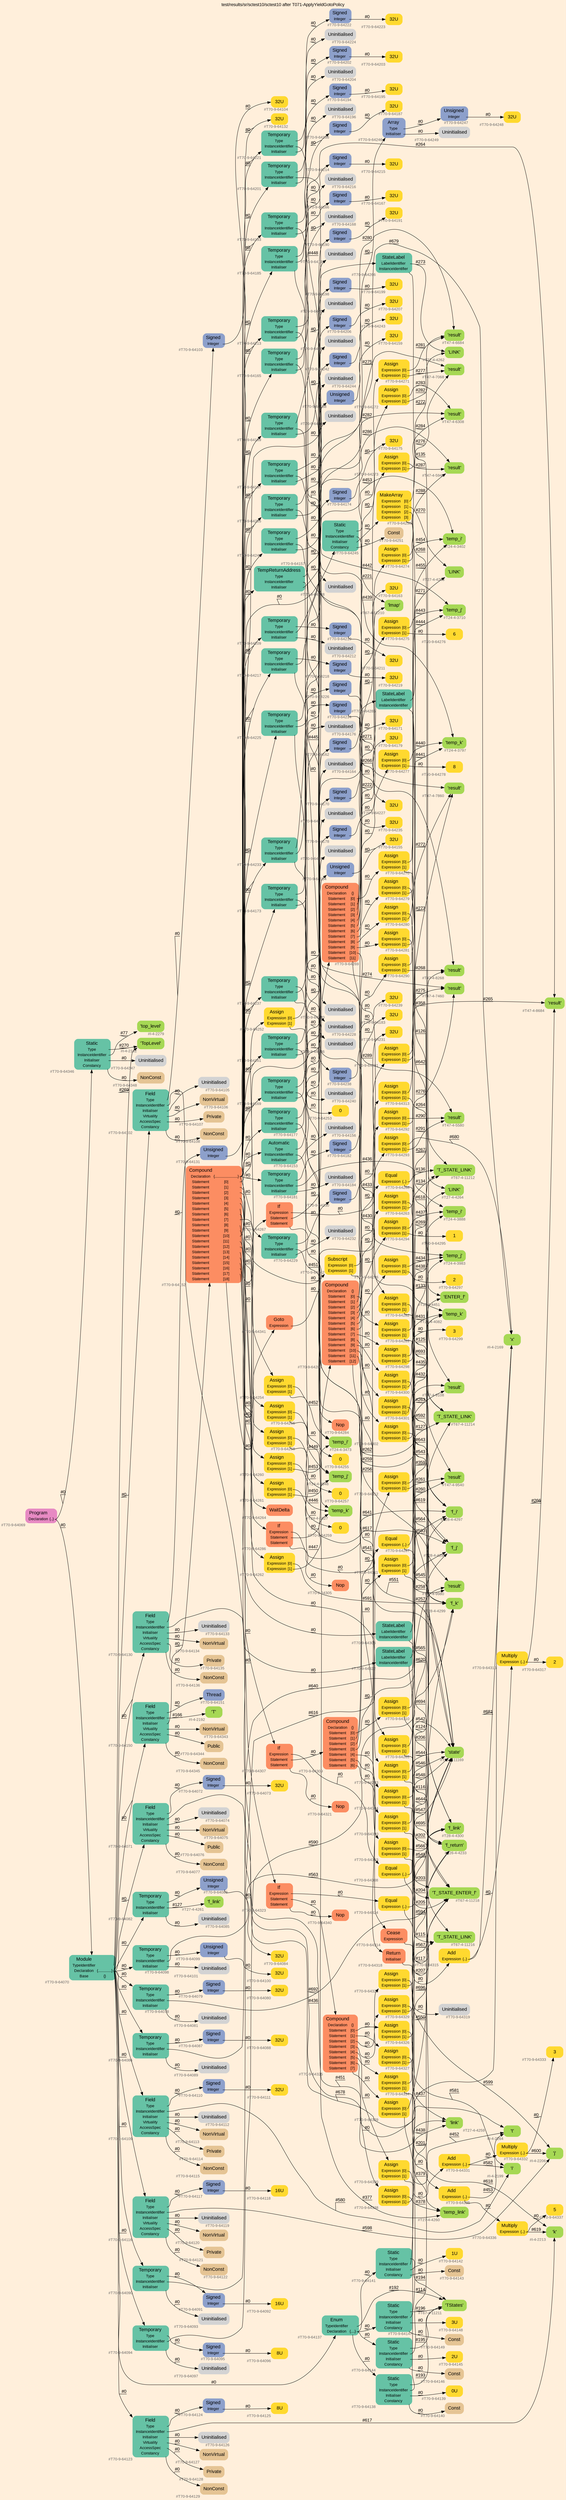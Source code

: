 digraph "test/results/sr/sctest10/sctest10 after T071-ApplyYieldGotoPolicy" {
label = "test/results/sr/sctest10/sctest10 after T071-ApplyYieldGotoPolicy"
labelloc = t
graph [
    rankdir = "LR"
    ranksep = 0.3
    bgcolor = antiquewhite1
    color = black
    fontcolor = black
    fontname = "Arial"
];
node [
    fontname = "Arial"
];
edge [
    fontname = "Arial"
];

// -------------------- node figure --------------------
// -------- block #T70-9-64069 ----------
"#T70-9-64069" [
    fillcolor = "/set28/4"
    xlabel = "#T70-9-64069"
    fontsize = "12"
    fontcolor = grey40
    shape = "plaintext"
    label = <<TABLE BORDER="0" CELLBORDER="0" CELLSPACING="0">
     <TR><TD><FONT COLOR="black" POINT-SIZE="15">Program</FONT></TD></TR>
     <TR><TD><FONT COLOR="black" POINT-SIZE="12">Declaration</FONT></TD><TD PORT="port0"><FONT COLOR="black" POINT-SIZE="12">{..}</FONT></TD></TR>
    </TABLE>>
    style = "rounded,filled"
];

// -------- block #T70-9-64070 ----------
"#T70-9-64070" [
    fillcolor = "/set28/1"
    xlabel = "#T70-9-64070"
    fontsize = "12"
    fontcolor = grey40
    shape = "plaintext"
    label = <<TABLE BORDER="0" CELLBORDER="0" CELLSPACING="0">
     <TR><TD><FONT COLOR="black" POINT-SIZE="15">Module</FONT></TD></TR>
     <TR><TD><FONT COLOR="black" POINT-SIZE="12">TypeIdentifier</FONT></TD><TD PORT="port0"></TD></TR>
     <TR><TD><FONT COLOR="black" POINT-SIZE="12">Declaration</FONT></TD><TD PORT="port1"><FONT COLOR="black" POINT-SIZE="12">{..............}</FONT></TD></TR>
     <TR><TD><FONT COLOR="black" POINT-SIZE="12">Base</FONT></TD><TD PORT="port2"><FONT COLOR="black" POINT-SIZE="12">{}</FONT></TD></TR>
    </TABLE>>
    style = "rounded,filled"
];

// -------- block #I-4-2162 ----------
"#I-4-2162" [
    fillcolor = "/set28/5"
    xlabel = "#I-4-2162"
    fontsize = "12"
    fontcolor = grey40
    shape = "plaintext"
    label = <<TABLE BORDER="0" CELLBORDER="0" CELLSPACING="0">
     <TR><TD><FONT COLOR="black" POINT-SIZE="15">'TopLevel'</FONT></TD></TR>
    </TABLE>>
    style = "rounded,filled"
];

// -------- block #T70-9-64071 ----------
"#T70-9-64071" [
    fillcolor = "/set28/1"
    xlabel = "#T70-9-64071"
    fontsize = "12"
    fontcolor = grey40
    shape = "plaintext"
    label = <<TABLE BORDER="0" CELLBORDER="0" CELLSPACING="0">
     <TR><TD><FONT COLOR="black" POINT-SIZE="15">Field</FONT></TD></TR>
     <TR><TD><FONT COLOR="black" POINT-SIZE="12">Type</FONT></TD><TD PORT="port0"></TD></TR>
     <TR><TD><FONT COLOR="black" POINT-SIZE="12">InstanceIdentifier</FONT></TD><TD PORT="port1"></TD></TR>
     <TR><TD><FONT COLOR="black" POINT-SIZE="12">Initialiser</FONT></TD><TD PORT="port2"></TD></TR>
     <TR><TD><FONT COLOR="black" POINT-SIZE="12">Virtuality</FONT></TD><TD PORT="port3"></TD></TR>
     <TR><TD><FONT COLOR="black" POINT-SIZE="12">AccessSpec</FONT></TD><TD PORT="port4"></TD></TR>
     <TR><TD><FONT COLOR="black" POINT-SIZE="12">Constancy</FONT></TD><TD PORT="port5"></TD></TR>
    </TABLE>>
    style = "rounded,filled"
];

// -------- block #T70-9-64072 ----------
"#T70-9-64072" [
    fillcolor = "/set28/3"
    xlabel = "#T70-9-64072"
    fontsize = "12"
    fontcolor = grey40
    shape = "plaintext"
    label = <<TABLE BORDER="0" CELLBORDER="0" CELLSPACING="0">
     <TR><TD><FONT COLOR="black" POINT-SIZE="15">Signed</FONT></TD></TR>
     <TR><TD><FONT COLOR="black" POINT-SIZE="12">Integer</FONT></TD><TD PORT="port0"></TD></TR>
    </TABLE>>
    style = "rounded,filled"
];

// -------- block #T70-9-64073 ----------
"#T70-9-64073" [
    fillcolor = "/set28/6"
    xlabel = "#T70-9-64073"
    fontsize = "12"
    fontcolor = grey40
    shape = "plaintext"
    label = <<TABLE BORDER="0" CELLBORDER="0" CELLSPACING="0">
     <TR><TD><FONT COLOR="black" POINT-SIZE="15">32U</FONT></TD></TR>
    </TABLE>>
    style = "rounded,filled"
];

// -------- block #I-4-2169 ----------
"#I-4-2169" [
    fillcolor = "/set28/5"
    xlabel = "#I-4-2169"
    fontsize = "12"
    fontcolor = grey40
    shape = "plaintext"
    label = <<TABLE BORDER="0" CELLBORDER="0" CELLSPACING="0">
     <TR><TD><FONT COLOR="black" POINT-SIZE="15">'x'</FONT></TD></TR>
    </TABLE>>
    style = "rounded,filled"
];

// -------- block #T70-9-64074 ----------
"#T70-9-64074" [
    xlabel = "#T70-9-64074"
    fontsize = "12"
    fontcolor = grey40
    shape = "plaintext"
    label = <<TABLE BORDER="0" CELLBORDER="0" CELLSPACING="0">
     <TR><TD><FONT COLOR="black" POINT-SIZE="15">Uninitialised</FONT></TD></TR>
    </TABLE>>
    style = "rounded,filled"
];

// -------- block #T70-9-64075 ----------
"#T70-9-64075" [
    fillcolor = "/set28/7"
    xlabel = "#T70-9-64075"
    fontsize = "12"
    fontcolor = grey40
    shape = "plaintext"
    label = <<TABLE BORDER="0" CELLBORDER="0" CELLSPACING="0">
     <TR><TD><FONT COLOR="black" POINT-SIZE="15">NonVirtual</FONT></TD></TR>
    </TABLE>>
    style = "rounded,filled"
];

// -------- block #T70-9-64076 ----------
"#T70-9-64076" [
    fillcolor = "/set28/7"
    xlabel = "#T70-9-64076"
    fontsize = "12"
    fontcolor = grey40
    shape = "plaintext"
    label = <<TABLE BORDER="0" CELLBORDER="0" CELLSPACING="0">
     <TR><TD><FONT COLOR="black" POINT-SIZE="15">Public</FONT></TD></TR>
    </TABLE>>
    style = "rounded,filled"
];

// -------- block #T70-9-64077 ----------
"#T70-9-64077" [
    fillcolor = "/set28/7"
    xlabel = "#T70-9-64077"
    fontsize = "12"
    fontcolor = grey40
    shape = "plaintext"
    label = <<TABLE BORDER="0" CELLBORDER="0" CELLSPACING="0">
     <TR><TD><FONT COLOR="black" POINT-SIZE="15">NonConst</FONT></TD></TR>
    </TABLE>>
    style = "rounded,filled"
];

// -------- block #T70-9-64078 ----------
"#T70-9-64078" [
    fillcolor = "/set28/1"
    xlabel = "#T70-9-64078"
    fontsize = "12"
    fontcolor = grey40
    shape = "plaintext"
    label = <<TABLE BORDER="0" CELLBORDER="0" CELLSPACING="0">
     <TR><TD><FONT COLOR="black" POINT-SIZE="15">Temporary</FONT></TD></TR>
     <TR><TD><FONT COLOR="black" POINT-SIZE="12">Type</FONT></TD><TD PORT="port0"></TD></TR>
     <TR><TD><FONT COLOR="black" POINT-SIZE="12">InstanceIdentifier</FONT></TD><TD PORT="port1"></TD></TR>
     <TR><TD><FONT COLOR="black" POINT-SIZE="12">Initialiser</FONT></TD><TD PORT="port2"></TD></TR>
    </TABLE>>
    style = "rounded,filled"
];

// -------- block #T70-9-64079 ----------
"#T70-9-64079" [
    fillcolor = "/set28/3"
    xlabel = "#T70-9-64079"
    fontsize = "12"
    fontcolor = grey40
    shape = "plaintext"
    label = <<TABLE BORDER="0" CELLBORDER="0" CELLSPACING="0">
     <TR><TD><FONT COLOR="black" POINT-SIZE="15">Signed</FONT></TD></TR>
     <TR><TD><FONT COLOR="black" POINT-SIZE="12">Integer</FONT></TD><TD PORT="port0"></TD></TR>
    </TABLE>>
    style = "rounded,filled"
];

// -------- block #T70-9-64080 ----------
"#T70-9-64080" [
    fillcolor = "/set28/6"
    xlabel = "#T70-9-64080"
    fontsize = "12"
    fontcolor = grey40
    shape = "plaintext"
    label = <<TABLE BORDER="0" CELLBORDER="0" CELLSPACING="0">
     <TR><TD><FONT COLOR="black" POINT-SIZE="15">32U</FONT></TD></TR>
    </TABLE>>
    style = "rounded,filled"
];

// -------- block #T26-4-4233 ----------
"#T26-4-4233" [
    fillcolor = "/set28/5"
    xlabel = "#T26-4-4233"
    fontsize = "12"
    fontcolor = grey40
    shape = "plaintext"
    label = <<TABLE BORDER="0" CELLBORDER="0" CELLSPACING="0">
     <TR><TD><FONT COLOR="black" POINT-SIZE="15">'f_return'</FONT></TD></TR>
    </TABLE>>
    style = "rounded,filled"
];

// -------- block #T70-9-64081 ----------
"#T70-9-64081" [
    xlabel = "#T70-9-64081"
    fontsize = "12"
    fontcolor = grey40
    shape = "plaintext"
    label = <<TABLE BORDER="0" CELLBORDER="0" CELLSPACING="0">
     <TR><TD><FONT COLOR="black" POINT-SIZE="15">Uninitialised</FONT></TD></TR>
    </TABLE>>
    style = "rounded,filled"
];

// -------- block #T70-9-64082 ----------
"#T70-9-64082" [
    fillcolor = "/set28/1"
    xlabel = "#T70-9-64082"
    fontsize = "12"
    fontcolor = grey40
    shape = "plaintext"
    label = <<TABLE BORDER="0" CELLBORDER="0" CELLSPACING="0">
     <TR><TD><FONT COLOR="black" POINT-SIZE="15">Temporary</FONT></TD></TR>
     <TR><TD><FONT COLOR="black" POINT-SIZE="12">Type</FONT></TD><TD PORT="port0"></TD></TR>
     <TR><TD><FONT COLOR="black" POINT-SIZE="12">InstanceIdentifier</FONT></TD><TD PORT="port1"></TD></TR>
     <TR><TD><FONT COLOR="black" POINT-SIZE="12">Initialiser</FONT></TD><TD PORT="port2"></TD></TR>
    </TABLE>>
    style = "rounded,filled"
];

// -------- block #T70-9-64083 ----------
"#T70-9-64083" [
    fillcolor = "/set28/3"
    xlabel = "#T70-9-64083"
    fontsize = "12"
    fontcolor = grey40
    shape = "plaintext"
    label = <<TABLE BORDER="0" CELLBORDER="0" CELLSPACING="0">
     <TR><TD><FONT COLOR="black" POINT-SIZE="15">Unsigned</FONT></TD></TR>
     <TR><TD><FONT COLOR="black" POINT-SIZE="12">Integer</FONT></TD><TD PORT="port0"></TD></TR>
    </TABLE>>
    style = "rounded,filled"
];

// -------- block #T70-9-64084 ----------
"#T70-9-64084" [
    fillcolor = "/set28/6"
    xlabel = "#T70-9-64084"
    fontsize = "12"
    fontcolor = grey40
    shape = "plaintext"
    label = <<TABLE BORDER="0" CELLBORDER="0" CELLSPACING="0">
     <TR><TD><FONT COLOR="black" POINT-SIZE="15">32U</FONT></TD></TR>
    </TABLE>>
    style = "rounded,filled"
];

// -------- block #T27-4-4261 ----------
"#T27-4-4261" [
    fillcolor = "/set28/5"
    xlabel = "#T27-4-4261"
    fontsize = "12"
    fontcolor = grey40
    shape = "plaintext"
    label = <<TABLE BORDER="0" CELLBORDER="0" CELLSPACING="0">
     <TR><TD><FONT COLOR="black" POINT-SIZE="15">'f_link'</FONT></TD></TR>
    </TABLE>>
    style = "rounded,filled"
];

// -------- block #T70-9-64085 ----------
"#T70-9-64085" [
    xlabel = "#T70-9-64085"
    fontsize = "12"
    fontcolor = grey40
    shape = "plaintext"
    label = <<TABLE BORDER="0" CELLBORDER="0" CELLSPACING="0">
     <TR><TD><FONT COLOR="black" POINT-SIZE="15">Uninitialised</FONT></TD></TR>
    </TABLE>>
    style = "rounded,filled"
];

// -------- block #T70-9-64086 ----------
"#T70-9-64086" [
    fillcolor = "/set28/1"
    xlabel = "#T70-9-64086"
    fontsize = "12"
    fontcolor = grey40
    shape = "plaintext"
    label = <<TABLE BORDER="0" CELLBORDER="0" CELLSPACING="0">
     <TR><TD><FONT COLOR="black" POINT-SIZE="15">Temporary</FONT></TD></TR>
     <TR><TD><FONT COLOR="black" POINT-SIZE="12">Type</FONT></TD><TD PORT="port0"></TD></TR>
     <TR><TD><FONT COLOR="black" POINT-SIZE="12">InstanceIdentifier</FONT></TD><TD PORT="port1"></TD></TR>
     <TR><TD><FONT COLOR="black" POINT-SIZE="12">Initialiser</FONT></TD><TD PORT="port2"></TD></TR>
    </TABLE>>
    style = "rounded,filled"
];

// -------- block #T70-9-64087 ----------
"#T70-9-64087" [
    fillcolor = "/set28/3"
    xlabel = "#T70-9-64087"
    fontsize = "12"
    fontcolor = grey40
    shape = "plaintext"
    label = <<TABLE BORDER="0" CELLBORDER="0" CELLSPACING="0">
     <TR><TD><FONT COLOR="black" POINT-SIZE="15">Signed</FONT></TD></TR>
     <TR><TD><FONT COLOR="black" POINT-SIZE="12">Integer</FONT></TD><TD PORT="port0"></TD></TR>
    </TABLE>>
    style = "rounded,filled"
];

// -------- block #T70-9-64088 ----------
"#T70-9-64088" [
    fillcolor = "/set28/6"
    xlabel = "#T70-9-64088"
    fontsize = "12"
    fontcolor = grey40
    shape = "plaintext"
    label = <<TABLE BORDER="0" CELLBORDER="0" CELLSPACING="0">
     <TR><TD><FONT COLOR="black" POINT-SIZE="15">32U</FONT></TD></TR>
    </TABLE>>
    style = "rounded,filled"
];

// -------- block #T28-4-4297 ----------
"#T28-4-4297" [
    fillcolor = "/set28/5"
    xlabel = "#T28-4-4297"
    fontsize = "12"
    fontcolor = grey40
    shape = "plaintext"
    label = <<TABLE BORDER="0" CELLBORDER="0" CELLSPACING="0">
     <TR><TD><FONT COLOR="black" POINT-SIZE="15">'f_i'</FONT></TD></TR>
    </TABLE>>
    style = "rounded,filled"
];

// -------- block #T70-9-64089 ----------
"#T70-9-64089" [
    xlabel = "#T70-9-64089"
    fontsize = "12"
    fontcolor = grey40
    shape = "plaintext"
    label = <<TABLE BORDER="0" CELLBORDER="0" CELLSPACING="0">
     <TR><TD><FONT COLOR="black" POINT-SIZE="15">Uninitialised</FONT></TD></TR>
    </TABLE>>
    style = "rounded,filled"
];

// -------- block #T70-9-64090 ----------
"#T70-9-64090" [
    fillcolor = "/set28/1"
    xlabel = "#T70-9-64090"
    fontsize = "12"
    fontcolor = grey40
    shape = "plaintext"
    label = <<TABLE BORDER="0" CELLBORDER="0" CELLSPACING="0">
     <TR><TD><FONT COLOR="black" POINT-SIZE="15">Temporary</FONT></TD></TR>
     <TR><TD><FONT COLOR="black" POINT-SIZE="12">Type</FONT></TD><TD PORT="port0"></TD></TR>
     <TR><TD><FONT COLOR="black" POINT-SIZE="12">InstanceIdentifier</FONT></TD><TD PORT="port1"></TD></TR>
     <TR><TD><FONT COLOR="black" POINT-SIZE="12">Initialiser</FONT></TD><TD PORT="port2"></TD></TR>
    </TABLE>>
    style = "rounded,filled"
];

// -------- block #T70-9-64091 ----------
"#T70-9-64091" [
    fillcolor = "/set28/3"
    xlabel = "#T70-9-64091"
    fontsize = "12"
    fontcolor = grey40
    shape = "plaintext"
    label = <<TABLE BORDER="0" CELLBORDER="0" CELLSPACING="0">
     <TR><TD><FONT COLOR="black" POINT-SIZE="15">Signed</FONT></TD></TR>
     <TR><TD><FONT COLOR="black" POINT-SIZE="12">Integer</FONT></TD><TD PORT="port0"></TD></TR>
    </TABLE>>
    style = "rounded,filled"
];

// -------- block #T70-9-64092 ----------
"#T70-9-64092" [
    fillcolor = "/set28/6"
    xlabel = "#T70-9-64092"
    fontsize = "12"
    fontcolor = grey40
    shape = "plaintext"
    label = <<TABLE BORDER="0" CELLBORDER="0" CELLSPACING="0">
     <TR><TD><FONT COLOR="black" POINT-SIZE="15">16U</FONT></TD></TR>
    </TABLE>>
    style = "rounded,filled"
];

// -------- block #T28-4-4298 ----------
"#T28-4-4298" [
    fillcolor = "/set28/5"
    xlabel = "#T28-4-4298"
    fontsize = "12"
    fontcolor = grey40
    shape = "plaintext"
    label = <<TABLE BORDER="0" CELLBORDER="0" CELLSPACING="0">
     <TR><TD><FONT COLOR="black" POINT-SIZE="15">'f_j'</FONT></TD></TR>
    </TABLE>>
    style = "rounded,filled"
];

// -------- block #T70-9-64093 ----------
"#T70-9-64093" [
    xlabel = "#T70-9-64093"
    fontsize = "12"
    fontcolor = grey40
    shape = "plaintext"
    label = <<TABLE BORDER="0" CELLBORDER="0" CELLSPACING="0">
     <TR><TD><FONT COLOR="black" POINT-SIZE="15">Uninitialised</FONT></TD></TR>
    </TABLE>>
    style = "rounded,filled"
];

// -------- block #T70-9-64094 ----------
"#T70-9-64094" [
    fillcolor = "/set28/1"
    xlabel = "#T70-9-64094"
    fontsize = "12"
    fontcolor = grey40
    shape = "plaintext"
    label = <<TABLE BORDER="0" CELLBORDER="0" CELLSPACING="0">
     <TR><TD><FONT COLOR="black" POINT-SIZE="15">Temporary</FONT></TD></TR>
     <TR><TD><FONT COLOR="black" POINT-SIZE="12">Type</FONT></TD><TD PORT="port0"></TD></TR>
     <TR><TD><FONT COLOR="black" POINT-SIZE="12">InstanceIdentifier</FONT></TD><TD PORT="port1"></TD></TR>
     <TR><TD><FONT COLOR="black" POINT-SIZE="12">Initialiser</FONT></TD><TD PORT="port2"></TD></TR>
    </TABLE>>
    style = "rounded,filled"
];

// -------- block #T70-9-64095 ----------
"#T70-9-64095" [
    fillcolor = "/set28/3"
    xlabel = "#T70-9-64095"
    fontsize = "12"
    fontcolor = grey40
    shape = "plaintext"
    label = <<TABLE BORDER="0" CELLBORDER="0" CELLSPACING="0">
     <TR><TD><FONT COLOR="black" POINT-SIZE="15">Signed</FONT></TD></TR>
     <TR><TD><FONT COLOR="black" POINT-SIZE="12">Integer</FONT></TD><TD PORT="port0"></TD></TR>
    </TABLE>>
    style = "rounded,filled"
];

// -------- block #T70-9-64096 ----------
"#T70-9-64096" [
    fillcolor = "/set28/6"
    xlabel = "#T70-9-64096"
    fontsize = "12"
    fontcolor = grey40
    shape = "plaintext"
    label = <<TABLE BORDER="0" CELLBORDER="0" CELLSPACING="0">
     <TR><TD><FONT COLOR="black" POINT-SIZE="15">8U</FONT></TD></TR>
    </TABLE>>
    style = "rounded,filled"
];

// -------- block #T28-4-4299 ----------
"#T28-4-4299" [
    fillcolor = "/set28/5"
    xlabel = "#T28-4-4299"
    fontsize = "12"
    fontcolor = grey40
    shape = "plaintext"
    label = <<TABLE BORDER="0" CELLBORDER="0" CELLSPACING="0">
     <TR><TD><FONT COLOR="black" POINT-SIZE="15">'f_k'</FONT></TD></TR>
    </TABLE>>
    style = "rounded,filled"
];

// -------- block #T70-9-64097 ----------
"#T70-9-64097" [
    xlabel = "#T70-9-64097"
    fontsize = "12"
    fontcolor = grey40
    shape = "plaintext"
    label = <<TABLE BORDER="0" CELLBORDER="0" CELLSPACING="0">
     <TR><TD><FONT COLOR="black" POINT-SIZE="15">Uninitialised</FONT></TD></TR>
    </TABLE>>
    style = "rounded,filled"
];

// -------- block #T70-9-64098 ----------
"#T70-9-64098" [
    fillcolor = "/set28/1"
    xlabel = "#T70-9-64098"
    fontsize = "12"
    fontcolor = grey40
    shape = "plaintext"
    label = <<TABLE BORDER="0" CELLBORDER="0" CELLSPACING="0">
     <TR><TD><FONT COLOR="black" POINT-SIZE="15">Temporary</FONT></TD></TR>
     <TR><TD><FONT COLOR="black" POINT-SIZE="12">Type</FONT></TD><TD PORT="port0"></TD></TR>
     <TR><TD><FONT COLOR="black" POINT-SIZE="12">InstanceIdentifier</FONT></TD><TD PORT="port1"></TD></TR>
     <TR><TD><FONT COLOR="black" POINT-SIZE="12">Initialiser</FONT></TD><TD PORT="port2"></TD></TR>
    </TABLE>>
    style = "rounded,filled"
];

// -------- block #T70-9-64099 ----------
"#T70-9-64099" [
    fillcolor = "/set28/3"
    xlabel = "#T70-9-64099"
    fontsize = "12"
    fontcolor = grey40
    shape = "plaintext"
    label = <<TABLE BORDER="0" CELLBORDER="0" CELLSPACING="0">
     <TR><TD><FONT COLOR="black" POINT-SIZE="15">Unsigned</FONT></TD></TR>
     <TR><TD><FONT COLOR="black" POINT-SIZE="12">Integer</FONT></TD><TD PORT="port0"></TD></TR>
    </TABLE>>
    style = "rounded,filled"
];

// -------- block #T70-9-64100 ----------
"#T70-9-64100" [
    fillcolor = "/set28/6"
    xlabel = "#T70-9-64100"
    fontsize = "12"
    fontcolor = grey40
    shape = "plaintext"
    label = <<TABLE BORDER="0" CELLBORDER="0" CELLSPACING="0">
     <TR><TD><FONT COLOR="black" POINT-SIZE="15">32U</FONT></TD></TR>
    </TABLE>>
    style = "rounded,filled"
];

// -------- block #T28-4-4300 ----------
"#T28-4-4300" [
    fillcolor = "/set28/5"
    xlabel = "#T28-4-4300"
    fontsize = "12"
    fontcolor = grey40
    shape = "plaintext"
    label = <<TABLE BORDER="0" CELLBORDER="0" CELLSPACING="0">
     <TR><TD><FONT COLOR="black" POINT-SIZE="15">'f_link'</FONT></TD></TR>
    </TABLE>>
    style = "rounded,filled"
];

// -------- block #T70-9-64101 ----------
"#T70-9-64101" [
    xlabel = "#T70-9-64101"
    fontsize = "12"
    fontcolor = grey40
    shape = "plaintext"
    label = <<TABLE BORDER="0" CELLBORDER="0" CELLSPACING="0">
     <TR><TD><FONT COLOR="black" POINT-SIZE="15">Uninitialised</FONT></TD></TR>
    </TABLE>>
    style = "rounded,filled"
];

// -------- block #T70-9-64102 ----------
"#T70-9-64102" [
    fillcolor = "/set28/1"
    xlabel = "#T70-9-64102"
    fontsize = "12"
    fontcolor = grey40
    shape = "plaintext"
    label = <<TABLE BORDER="0" CELLBORDER="0" CELLSPACING="0">
     <TR><TD><FONT COLOR="black" POINT-SIZE="15">Field</FONT></TD></TR>
     <TR><TD><FONT COLOR="black" POINT-SIZE="12">Type</FONT></TD><TD PORT="port0"></TD></TR>
     <TR><TD><FONT COLOR="black" POINT-SIZE="12">InstanceIdentifier</FONT></TD><TD PORT="port1"></TD></TR>
     <TR><TD><FONT COLOR="black" POINT-SIZE="12">Initialiser</FONT></TD><TD PORT="port2"></TD></TR>
     <TR><TD><FONT COLOR="black" POINT-SIZE="12">Virtuality</FONT></TD><TD PORT="port3"></TD></TR>
     <TR><TD><FONT COLOR="black" POINT-SIZE="12">AccessSpec</FONT></TD><TD PORT="port4"></TD></TR>
     <TR><TD><FONT COLOR="black" POINT-SIZE="12">Constancy</FONT></TD><TD PORT="port5"></TD></TR>
    </TABLE>>
    style = "rounded,filled"
];

// -------- block #T70-9-64103 ----------
"#T70-9-64103" [
    fillcolor = "/set28/3"
    xlabel = "#T70-9-64103"
    fontsize = "12"
    fontcolor = grey40
    shape = "plaintext"
    label = <<TABLE BORDER="0" CELLBORDER="0" CELLSPACING="0">
     <TR><TD><FONT COLOR="black" POINT-SIZE="15">Signed</FONT></TD></TR>
     <TR><TD><FONT COLOR="black" POINT-SIZE="12">Integer</FONT></TD><TD PORT="port0"></TD></TR>
    </TABLE>>
    style = "rounded,filled"
];

// -------- block #T70-9-64104 ----------
"#T70-9-64104" [
    fillcolor = "/set28/6"
    xlabel = "#T70-9-64104"
    fontsize = "12"
    fontcolor = grey40
    shape = "plaintext"
    label = <<TABLE BORDER="0" CELLBORDER="0" CELLSPACING="0">
     <TR><TD><FONT COLOR="black" POINT-SIZE="15">32U</FONT></TD></TR>
    </TABLE>>
    style = "rounded,filled"
];

// -------- block #I-4-2264 ----------
"#I-4-2264" [
    fillcolor = "/set28/5"
    xlabel = "#I-4-2264"
    fontsize = "12"
    fontcolor = grey40
    shape = "plaintext"
    label = <<TABLE BORDER="0" CELLBORDER="0" CELLSPACING="0">
     <TR><TD><FONT COLOR="black" POINT-SIZE="15">'t'</FONT></TD></TR>
    </TABLE>>
    style = "rounded,filled"
];

// -------- block #T70-9-64105 ----------
"#T70-9-64105" [
    xlabel = "#T70-9-64105"
    fontsize = "12"
    fontcolor = grey40
    shape = "plaintext"
    label = <<TABLE BORDER="0" CELLBORDER="0" CELLSPACING="0">
     <TR><TD><FONT COLOR="black" POINT-SIZE="15">Uninitialised</FONT></TD></TR>
    </TABLE>>
    style = "rounded,filled"
];

// -------- block #T70-9-64106 ----------
"#T70-9-64106" [
    fillcolor = "/set28/7"
    xlabel = "#T70-9-64106"
    fontsize = "12"
    fontcolor = grey40
    shape = "plaintext"
    label = <<TABLE BORDER="0" CELLBORDER="0" CELLSPACING="0">
     <TR><TD><FONT COLOR="black" POINT-SIZE="15">NonVirtual</FONT></TD></TR>
    </TABLE>>
    style = "rounded,filled"
];

// -------- block #T70-9-64107 ----------
"#T70-9-64107" [
    fillcolor = "/set28/7"
    xlabel = "#T70-9-64107"
    fontsize = "12"
    fontcolor = grey40
    shape = "plaintext"
    label = <<TABLE BORDER="0" CELLBORDER="0" CELLSPACING="0">
     <TR><TD><FONT COLOR="black" POINT-SIZE="15">Private</FONT></TD></TR>
    </TABLE>>
    style = "rounded,filled"
];

// -------- block #T70-9-64108 ----------
"#T70-9-64108" [
    fillcolor = "/set28/7"
    xlabel = "#T70-9-64108"
    fontsize = "12"
    fontcolor = grey40
    shape = "plaintext"
    label = <<TABLE BORDER="0" CELLBORDER="0" CELLSPACING="0">
     <TR><TD><FONT COLOR="black" POINT-SIZE="15">NonConst</FONT></TD></TR>
    </TABLE>>
    style = "rounded,filled"
];

// -------- block #T70-9-64109 ----------
"#T70-9-64109" [
    fillcolor = "/set28/1"
    xlabel = "#T70-9-64109"
    fontsize = "12"
    fontcolor = grey40
    shape = "plaintext"
    label = <<TABLE BORDER="0" CELLBORDER="0" CELLSPACING="0">
     <TR><TD><FONT COLOR="black" POINT-SIZE="15">Field</FONT></TD></TR>
     <TR><TD><FONT COLOR="black" POINT-SIZE="12">Type</FONT></TD><TD PORT="port0"></TD></TR>
     <TR><TD><FONT COLOR="black" POINT-SIZE="12">InstanceIdentifier</FONT></TD><TD PORT="port1"></TD></TR>
     <TR><TD><FONT COLOR="black" POINT-SIZE="12">Initialiser</FONT></TD><TD PORT="port2"></TD></TR>
     <TR><TD><FONT COLOR="black" POINT-SIZE="12">Virtuality</FONT></TD><TD PORT="port3"></TD></TR>
     <TR><TD><FONT COLOR="black" POINT-SIZE="12">AccessSpec</FONT></TD><TD PORT="port4"></TD></TR>
     <TR><TD><FONT COLOR="black" POINT-SIZE="12">Constancy</FONT></TD><TD PORT="port5"></TD></TR>
    </TABLE>>
    style = "rounded,filled"
];

// -------- block #T70-9-64110 ----------
"#T70-9-64110" [
    fillcolor = "/set28/3"
    xlabel = "#T70-9-64110"
    fontsize = "12"
    fontcolor = grey40
    shape = "plaintext"
    label = <<TABLE BORDER="0" CELLBORDER="0" CELLSPACING="0">
     <TR><TD><FONT COLOR="black" POINT-SIZE="15">Signed</FONT></TD></TR>
     <TR><TD><FONT COLOR="black" POINT-SIZE="12">Integer</FONT></TD><TD PORT="port0"></TD></TR>
    </TABLE>>
    style = "rounded,filled"
];

// -------- block #T70-9-64111 ----------
"#T70-9-64111" [
    fillcolor = "/set28/6"
    xlabel = "#T70-9-64111"
    fontsize = "12"
    fontcolor = grey40
    shape = "plaintext"
    label = <<TABLE BORDER="0" CELLBORDER="0" CELLSPACING="0">
     <TR><TD><FONT COLOR="black" POINT-SIZE="15">32U</FONT></TD></TR>
    </TABLE>>
    style = "rounded,filled"
];

// -------- block #I-4-2199 ----------
"#I-4-2199" [
    fillcolor = "/set28/5"
    xlabel = "#I-4-2199"
    fontsize = "12"
    fontcolor = grey40
    shape = "plaintext"
    label = <<TABLE BORDER="0" CELLBORDER="0" CELLSPACING="0">
     <TR><TD><FONT COLOR="black" POINT-SIZE="15">'i'</FONT></TD></TR>
    </TABLE>>
    style = "rounded,filled"
];

// -------- block #T70-9-64112 ----------
"#T70-9-64112" [
    xlabel = "#T70-9-64112"
    fontsize = "12"
    fontcolor = grey40
    shape = "plaintext"
    label = <<TABLE BORDER="0" CELLBORDER="0" CELLSPACING="0">
     <TR><TD><FONT COLOR="black" POINT-SIZE="15">Uninitialised</FONT></TD></TR>
    </TABLE>>
    style = "rounded,filled"
];

// -------- block #T70-9-64113 ----------
"#T70-9-64113" [
    fillcolor = "/set28/7"
    xlabel = "#T70-9-64113"
    fontsize = "12"
    fontcolor = grey40
    shape = "plaintext"
    label = <<TABLE BORDER="0" CELLBORDER="0" CELLSPACING="0">
     <TR><TD><FONT COLOR="black" POINT-SIZE="15">NonVirtual</FONT></TD></TR>
    </TABLE>>
    style = "rounded,filled"
];

// -------- block #T70-9-64114 ----------
"#T70-9-64114" [
    fillcolor = "/set28/7"
    xlabel = "#T70-9-64114"
    fontsize = "12"
    fontcolor = grey40
    shape = "plaintext"
    label = <<TABLE BORDER="0" CELLBORDER="0" CELLSPACING="0">
     <TR><TD><FONT COLOR="black" POINT-SIZE="15">Private</FONT></TD></TR>
    </TABLE>>
    style = "rounded,filled"
];

// -------- block #T70-9-64115 ----------
"#T70-9-64115" [
    fillcolor = "/set28/7"
    xlabel = "#T70-9-64115"
    fontsize = "12"
    fontcolor = grey40
    shape = "plaintext"
    label = <<TABLE BORDER="0" CELLBORDER="0" CELLSPACING="0">
     <TR><TD><FONT COLOR="black" POINT-SIZE="15">NonConst</FONT></TD></TR>
    </TABLE>>
    style = "rounded,filled"
];

// -------- block #T70-9-64116 ----------
"#T70-9-64116" [
    fillcolor = "/set28/1"
    xlabel = "#T70-9-64116"
    fontsize = "12"
    fontcolor = grey40
    shape = "plaintext"
    label = <<TABLE BORDER="0" CELLBORDER="0" CELLSPACING="0">
     <TR><TD><FONT COLOR="black" POINT-SIZE="15">Field</FONT></TD></TR>
     <TR><TD><FONT COLOR="black" POINT-SIZE="12">Type</FONT></TD><TD PORT="port0"></TD></TR>
     <TR><TD><FONT COLOR="black" POINT-SIZE="12">InstanceIdentifier</FONT></TD><TD PORT="port1"></TD></TR>
     <TR><TD><FONT COLOR="black" POINT-SIZE="12">Initialiser</FONT></TD><TD PORT="port2"></TD></TR>
     <TR><TD><FONT COLOR="black" POINT-SIZE="12">Virtuality</FONT></TD><TD PORT="port3"></TD></TR>
     <TR><TD><FONT COLOR="black" POINT-SIZE="12">AccessSpec</FONT></TD><TD PORT="port4"></TD></TR>
     <TR><TD><FONT COLOR="black" POINT-SIZE="12">Constancy</FONT></TD><TD PORT="port5"></TD></TR>
    </TABLE>>
    style = "rounded,filled"
];

// -------- block #T70-9-64117 ----------
"#T70-9-64117" [
    fillcolor = "/set28/3"
    xlabel = "#T70-9-64117"
    fontsize = "12"
    fontcolor = grey40
    shape = "plaintext"
    label = <<TABLE BORDER="0" CELLBORDER="0" CELLSPACING="0">
     <TR><TD><FONT COLOR="black" POINT-SIZE="15">Signed</FONT></TD></TR>
     <TR><TD><FONT COLOR="black" POINT-SIZE="12">Integer</FONT></TD><TD PORT="port0"></TD></TR>
    </TABLE>>
    style = "rounded,filled"
];

// -------- block #T70-9-64118 ----------
"#T70-9-64118" [
    fillcolor = "/set28/6"
    xlabel = "#T70-9-64118"
    fontsize = "12"
    fontcolor = grey40
    shape = "plaintext"
    label = <<TABLE BORDER="0" CELLBORDER="0" CELLSPACING="0">
     <TR><TD><FONT COLOR="black" POINT-SIZE="15">16U</FONT></TD></TR>
    </TABLE>>
    style = "rounded,filled"
];

// -------- block #I-4-2206 ----------
"#I-4-2206" [
    fillcolor = "/set28/5"
    xlabel = "#I-4-2206"
    fontsize = "12"
    fontcolor = grey40
    shape = "plaintext"
    label = <<TABLE BORDER="0" CELLBORDER="0" CELLSPACING="0">
     <TR><TD><FONT COLOR="black" POINT-SIZE="15">'j'</FONT></TD></TR>
    </TABLE>>
    style = "rounded,filled"
];

// -------- block #T70-9-64119 ----------
"#T70-9-64119" [
    xlabel = "#T70-9-64119"
    fontsize = "12"
    fontcolor = grey40
    shape = "plaintext"
    label = <<TABLE BORDER="0" CELLBORDER="0" CELLSPACING="0">
     <TR><TD><FONT COLOR="black" POINT-SIZE="15">Uninitialised</FONT></TD></TR>
    </TABLE>>
    style = "rounded,filled"
];

// -------- block #T70-9-64120 ----------
"#T70-9-64120" [
    fillcolor = "/set28/7"
    xlabel = "#T70-9-64120"
    fontsize = "12"
    fontcolor = grey40
    shape = "plaintext"
    label = <<TABLE BORDER="0" CELLBORDER="0" CELLSPACING="0">
     <TR><TD><FONT COLOR="black" POINT-SIZE="15">NonVirtual</FONT></TD></TR>
    </TABLE>>
    style = "rounded,filled"
];

// -------- block #T70-9-64121 ----------
"#T70-9-64121" [
    fillcolor = "/set28/7"
    xlabel = "#T70-9-64121"
    fontsize = "12"
    fontcolor = grey40
    shape = "plaintext"
    label = <<TABLE BORDER="0" CELLBORDER="0" CELLSPACING="0">
     <TR><TD><FONT COLOR="black" POINT-SIZE="15">Private</FONT></TD></TR>
    </TABLE>>
    style = "rounded,filled"
];

// -------- block #T70-9-64122 ----------
"#T70-9-64122" [
    fillcolor = "/set28/7"
    xlabel = "#T70-9-64122"
    fontsize = "12"
    fontcolor = grey40
    shape = "plaintext"
    label = <<TABLE BORDER="0" CELLBORDER="0" CELLSPACING="0">
     <TR><TD><FONT COLOR="black" POINT-SIZE="15">NonConst</FONT></TD></TR>
    </TABLE>>
    style = "rounded,filled"
];

// -------- block #T70-9-64123 ----------
"#T70-9-64123" [
    fillcolor = "/set28/1"
    xlabel = "#T70-9-64123"
    fontsize = "12"
    fontcolor = grey40
    shape = "plaintext"
    label = <<TABLE BORDER="0" CELLBORDER="0" CELLSPACING="0">
     <TR><TD><FONT COLOR="black" POINT-SIZE="15">Field</FONT></TD></TR>
     <TR><TD><FONT COLOR="black" POINT-SIZE="12">Type</FONT></TD><TD PORT="port0"></TD></TR>
     <TR><TD><FONT COLOR="black" POINT-SIZE="12">InstanceIdentifier</FONT></TD><TD PORT="port1"></TD></TR>
     <TR><TD><FONT COLOR="black" POINT-SIZE="12">Initialiser</FONT></TD><TD PORT="port2"></TD></TR>
     <TR><TD><FONT COLOR="black" POINT-SIZE="12">Virtuality</FONT></TD><TD PORT="port3"></TD></TR>
     <TR><TD><FONT COLOR="black" POINT-SIZE="12">AccessSpec</FONT></TD><TD PORT="port4"></TD></TR>
     <TR><TD><FONT COLOR="black" POINT-SIZE="12">Constancy</FONT></TD><TD PORT="port5"></TD></TR>
    </TABLE>>
    style = "rounded,filled"
];

// -------- block #T70-9-64124 ----------
"#T70-9-64124" [
    fillcolor = "/set28/3"
    xlabel = "#T70-9-64124"
    fontsize = "12"
    fontcolor = grey40
    shape = "plaintext"
    label = <<TABLE BORDER="0" CELLBORDER="0" CELLSPACING="0">
     <TR><TD><FONT COLOR="black" POINT-SIZE="15">Signed</FONT></TD></TR>
     <TR><TD><FONT COLOR="black" POINT-SIZE="12">Integer</FONT></TD><TD PORT="port0"></TD></TR>
    </TABLE>>
    style = "rounded,filled"
];

// -------- block #T70-9-64125 ----------
"#T70-9-64125" [
    fillcolor = "/set28/6"
    xlabel = "#T70-9-64125"
    fontsize = "12"
    fontcolor = grey40
    shape = "plaintext"
    label = <<TABLE BORDER="0" CELLBORDER="0" CELLSPACING="0">
     <TR><TD><FONT COLOR="black" POINT-SIZE="15">8U</FONT></TD></TR>
    </TABLE>>
    style = "rounded,filled"
];

// -------- block #I-4-2213 ----------
"#I-4-2213" [
    fillcolor = "/set28/5"
    xlabel = "#I-4-2213"
    fontsize = "12"
    fontcolor = grey40
    shape = "plaintext"
    label = <<TABLE BORDER="0" CELLBORDER="0" CELLSPACING="0">
     <TR><TD><FONT COLOR="black" POINT-SIZE="15">'k'</FONT></TD></TR>
    </TABLE>>
    style = "rounded,filled"
];

// -------- block #T70-9-64126 ----------
"#T70-9-64126" [
    xlabel = "#T70-9-64126"
    fontsize = "12"
    fontcolor = grey40
    shape = "plaintext"
    label = <<TABLE BORDER="0" CELLBORDER="0" CELLSPACING="0">
     <TR><TD><FONT COLOR="black" POINT-SIZE="15">Uninitialised</FONT></TD></TR>
    </TABLE>>
    style = "rounded,filled"
];

// -------- block #T70-9-64127 ----------
"#T70-9-64127" [
    fillcolor = "/set28/7"
    xlabel = "#T70-9-64127"
    fontsize = "12"
    fontcolor = grey40
    shape = "plaintext"
    label = <<TABLE BORDER="0" CELLBORDER="0" CELLSPACING="0">
     <TR><TD><FONT COLOR="black" POINT-SIZE="15">NonVirtual</FONT></TD></TR>
    </TABLE>>
    style = "rounded,filled"
];

// -------- block #T70-9-64128 ----------
"#T70-9-64128" [
    fillcolor = "/set28/7"
    xlabel = "#T70-9-64128"
    fontsize = "12"
    fontcolor = grey40
    shape = "plaintext"
    label = <<TABLE BORDER="0" CELLBORDER="0" CELLSPACING="0">
     <TR><TD><FONT COLOR="black" POINT-SIZE="15">Private</FONT></TD></TR>
    </TABLE>>
    style = "rounded,filled"
];

// -------- block #T70-9-64129 ----------
"#T70-9-64129" [
    fillcolor = "/set28/7"
    xlabel = "#T70-9-64129"
    fontsize = "12"
    fontcolor = grey40
    shape = "plaintext"
    label = <<TABLE BORDER="0" CELLBORDER="0" CELLSPACING="0">
     <TR><TD><FONT COLOR="black" POINT-SIZE="15">NonConst</FONT></TD></TR>
    </TABLE>>
    style = "rounded,filled"
];

// -------- block #T70-9-64130 ----------
"#T70-9-64130" [
    fillcolor = "/set28/1"
    xlabel = "#T70-9-64130"
    fontsize = "12"
    fontcolor = grey40
    shape = "plaintext"
    label = <<TABLE BORDER="0" CELLBORDER="0" CELLSPACING="0">
     <TR><TD><FONT COLOR="black" POINT-SIZE="15">Field</FONT></TD></TR>
     <TR><TD><FONT COLOR="black" POINT-SIZE="12">Type</FONT></TD><TD PORT="port0"></TD></TR>
     <TR><TD><FONT COLOR="black" POINT-SIZE="12">InstanceIdentifier</FONT></TD><TD PORT="port1"></TD></TR>
     <TR><TD><FONT COLOR="black" POINT-SIZE="12">Initialiser</FONT></TD><TD PORT="port2"></TD></TR>
     <TR><TD><FONT COLOR="black" POINT-SIZE="12">Virtuality</FONT></TD><TD PORT="port3"></TD></TR>
     <TR><TD><FONT COLOR="black" POINT-SIZE="12">AccessSpec</FONT></TD><TD PORT="port4"></TD></TR>
     <TR><TD><FONT COLOR="black" POINT-SIZE="12">Constancy</FONT></TD><TD PORT="port5"></TD></TR>
    </TABLE>>
    style = "rounded,filled"
];

// -------- block #T70-9-64131 ----------
"#T70-9-64131" [
    fillcolor = "/set28/3"
    xlabel = "#T70-9-64131"
    fontsize = "12"
    fontcolor = grey40
    shape = "plaintext"
    label = <<TABLE BORDER="0" CELLBORDER="0" CELLSPACING="0">
     <TR><TD><FONT COLOR="black" POINT-SIZE="15">Unsigned</FONT></TD></TR>
     <TR><TD><FONT COLOR="black" POINT-SIZE="12">Integer</FONT></TD><TD PORT="port0"></TD></TR>
    </TABLE>>
    style = "rounded,filled"
];

// -------- block #T70-9-64132 ----------
"#T70-9-64132" [
    fillcolor = "/set28/6"
    xlabel = "#T70-9-64132"
    fontsize = "12"
    fontcolor = grey40
    shape = "plaintext"
    label = <<TABLE BORDER="0" CELLBORDER="0" CELLSPACING="0">
     <TR><TD><FONT COLOR="black" POINT-SIZE="15">32U</FONT></TD></TR>
    </TABLE>>
    style = "rounded,filled"
];

// -------- block #T27-4-4259 ----------
"#T27-4-4259" [
    fillcolor = "/set28/5"
    xlabel = "#T27-4-4259"
    fontsize = "12"
    fontcolor = grey40
    shape = "plaintext"
    label = <<TABLE BORDER="0" CELLBORDER="0" CELLSPACING="0">
     <TR><TD><FONT COLOR="black" POINT-SIZE="15">'link'</FONT></TD></TR>
    </TABLE>>
    style = "rounded,filled"
];

// -------- block #T70-9-64133 ----------
"#T70-9-64133" [
    xlabel = "#T70-9-64133"
    fontsize = "12"
    fontcolor = grey40
    shape = "plaintext"
    label = <<TABLE BORDER="0" CELLBORDER="0" CELLSPACING="0">
     <TR><TD><FONT COLOR="black" POINT-SIZE="15">Uninitialised</FONT></TD></TR>
    </TABLE>>
    style = "rounded,filled"
];

// -------- block #T70-9-64134 ----------
"#T70-9-64134" [
    fillcolor = "/set28/7"
    xlabel = "#T70-9-64134"
    fontsize = "12"
    fontcolor = grey40
    shape = "plaintext"
    label = <<TABLE BORDER="0" CELLBORDER="0" CELLSPACING="0">
     <TR><TD><FONT COLOR="black" POINT-SIZE="15">NonVirtual</FONT></TD></TR>
    </TABLE>>
    style = "rounded,filled"
];

// -------- block #T70-9-64135 ----------
"#T70-9-64135" [
    fillcolor = "/set28/7"
    xlabel = "#T70-9-64135"
    fontsize = "12"
    fontcolor = grey40
    shape = "plaintext"
    label = <<TABLE BORDER="0" CELLBORDER="0" CELLSPACING="0">
     <TR><TD><FONT COLOR="black" POINT-SIZE="15">Private</FONT></TD></TR>
    </TABLE>>
    style = "rounded,filled"
];

// -------- block #T70-9-64136 ----------
"#T70-9-64136" [
    fillcolor = "/set28/7"
    xlabel = "#T70-9-64136"
    fontsize = "12"
    fontcolor = grey40
    shape = "plaintext"
    label = <<TABLE BORDER="0" CELLBORDER="0" CELLSPACING="0">
     <TR><TD><FONT COLOR="black" POINT-SIZE="15">NonConst</FONT></TD></TR>
    </TABLE>>
    style = "rounded,filled"
];

// -------- block #T70-9-64137 ----------
"#T70-9-64137" [
    fillcolor = "/set28/1"
    xlabel = "#T70-9-64137"
    fontsize = "12"
    fontcolor = grey40
    shape = "plaintext"
    label = <<TABLE BORDER="0" CELLBORDER="0" CELLSPACING="0">
     <TR><TD><FONT COLOR="black" POINT-SIZE="15">Enum</FONT></TD></TR>
     <TR><TD><FONT COLOR="black" POINT-SIZE="12">TypeIdentifier</FONT></TD><TD PORT="port0"></TD></TR>
     <TR><TD><FONT COLOR="black" POINT-SIZE="12">Declaration</FONT></TD><TD PORT="port1"><FONT COLOR="black" POINT-SIZE="12">{....}</FONT></TD></TR>
    </TABLE>>
    style = "rounded,filled"
];

// -------- block #T67-4-11211 ----------
"#T67-4-11211" [
    fillcolor = "/set28/5"
    xlabel = "#T67-4-11211"
    fontsize = "12"
    fontcolor = grey40
    shape = "plaintext"
    label = <<TABLE BORDER="0" CELLBORDER="0" CELLSPACING="0">
     <TR><TD><FONT COLOR="black" POINT-SIZE="15">'TStates'</FONT></TD></TR>
    </TABLE>>
    style = "rounded,filled"
];

// -------- block #T70-9-64138 ----------
"#T70-9-64138" [
    fillcolor = "/set28/1"
    xlabel = "#T70-9-64138"
    fontsize = "12"
    fontcolor = grey40
    shape = "plaintext"
    label = <<TABLE BORDER="0" CELLBORDER="0" CELLSPACING="0">
     <TR><TD><FONT COLOR="black" POINT-SIZE="15">Static</FONT></TD></TR>
     <TR><TD><FONT COLOR="black" POINT-SIZE="12">Type</FONT></TD><TD PORT="port0"></TD></TR>
     <TR><TD><FONT COLOR="black" POINT-SIZE="12">InstanceIdentifier</FONT></TD><TD PORT="port1"></TD></TR>
     <TR><TD><FONT COLOR="black" POINT-SIZE="12">Initialiser</FONT></TD><TD PORT="port2"></TD></TR>
     <TR><TD><FONT COLOR="black" POINT-SIZE="12">Constancy</FONT></TD><TD PORT="port3"></TD></TR>
    </TABLE>>
    style = "rounded,filled"
];

// -------- block #T67-4-11212 ----------
"#T67-4-11212" [
    fillcolor = "/set28/5"
    xlabel = "#T67-4-11212"
    fontsize = "12"
    fontcolor = grey40
    shape = "plaintext"
    label = <<TABLE BORDER="0" CELLBORDER="0" CELLSPACING="0">
     <TR><TD><FONT COLOR="black" POINT-SIZE="15">'T_STATE_LINK'</FONT></TD></TR>
    </TABLE>>
    style = "rounded,filled"
];

// -------- block #T70-9-64139 ----------
"#T70-9-64139" [
    fillcolor = "/set28/6"
    xlabel = "#T70-9-64139"
    fontsize = "12"
    fontcolor = grey40
    shape = "plaintext"
    label = <<TABLE BORDER="0" CELLBORDER="0" CELLSPACING="0">
     <TR><TD><FONT COLOR="black" POINT-SIZE="15">0U</FONT></TD></TR>
    </TABLE>>
    style = "rounded,filled"
];

// -------- block #T70-9-64140 ----------
"#T70-9-64140" [
    fillcolor = "/set28/7"
    xlabel = "#T70-9-64140"
    fontsize = "12"
    fontcolor = grey40
    shape = "plaintext"
    label = <<TABLE BORDER="0" CELLBORDER="0" CELLSPACING="0">
     <TR><TD><FONT COLOR="black" POINT-SIZE="15">Const</FONT></TD></TR>
    </TABLE>>
    style = "rounded,filled"
];

// -------- block #T70-9-64141 ----------
"#T70-9-64141" [
    fillcolor = "/set28/1"
    xlabel = "#T70-9-64141"
    fontsize = "12"
    fontcolor = grey40
    shape = "plaintext"
    label = <<TABLE BORDER="0" CELLBORDER="0" CELLSPACING="0">
     <TR><TD><FONT COLOR="black" POINT-SIZE="15">Static</FONT></TD></TR>
     <TR><TD><FONT COLOR="black" POINT-SIZE="12">Type</FONT></TD><TD PORT="port0"></TD></TR>
     <TR><TD><FONT COLOR="black" POINT-SIZE="12">InstanceIdentifier</FONT></TD><TD PORT="port1"></TD></TR>
     <TR><TD><FONT COLOR="black" POINT-SIZE="12">Initialiser</FONT></TD><TD PORT="port2"></TD></TR>
     <TR><TD><FONT COLOR="black" POINT-SIZE="12">Constancy</FONT></TD><TD PORT="port3"></TD></TR>
    </TABLE>>
    style = "rounded,filled"
];

// -------- block #T67-4-11214 ----------
"#T67-4-11214" [
    fillcolor = "/set28/5"
    xlabel = "#T67-4-11214"
    fontsize = "12"
    fontcolor = grey40
    shape = "plaintext"
    label = <<TABLE BORDER="0" CELLBORDER="0" CELLSPACING="0">
     <TR><TD><FONT COLOR="black" POINT-SIZE="15">'T_STATE_LINK'</FONT></TD></TR>
    </TABLE>>
    style = "rounded,filled"
];

// -------- block #T70-9-64142 ----------
"#T70-9-64142" [
    fillcolor = "/set28/6"
    xlabel = "#T70-9-64142"
    fontsize = "12"
    fontcolor = grey40
    shape = "plaintext"
    label = <<TABLE BORDER="0" CELLBORDER="0" CELLSPACING="0">
     <TR><TD><FONT COLOR="black" POINT-SIZE="15">1U</FONT></TD></TR>
    </TABLE>>
    style = "rounded,filled"
];

// -------- block #T70-9-64143 ----------
"#T70-9-64143" [
    fillcolor = "/set28/7"
    xlabel = "#T70-9-64143"
    fontsize = "12"
    fontcolor = grey40
    shape = "plaintext"
    label = <<TABLE BORDER="0" CELLBORDER="0" CELLSPACING="0">
     <TR><TD><FONT COLOR="black" POINT-SIZE="15">Const</FONT></TD></TR>
    </TABLE>>
    style = "rounded,filled"
];

// -------- block #T70-9-64144 ----------
"#T70-9-64144" [
    fillcolor = "/set28/1"
    xlabel = "#T70-9-64144"
    fontsize = "12"
    fontcolor = grey40
    shape = "plaintext"
    label = <<TABLE BORDER="0" CELLBORDER="0" CELLSPACING="0">
     <TR><TD><FONT COLOR="black" POINT-SIZE="15">Static</FONT></TD></TR>
     <TR><TD><FONT COLOR="black" POINT-SIZE="12">Type</FONT></TD><TD PORT="port0"></TD></TR>
     <TR><TD><FONT COLOR="black" POINT-SIZE="12">InstanceIdentifier</FONT></TD><TD PORT="port1"></TD></TR>
     <TR><TD><FONT COLOR="black" POINT-SIZE="12">Initialiser</FONT></TD><TD PORT="port2"></TD></TR>
     <TR><TD><FONT COLOR="black" POINT-SIZE="12">Constancy</FONT></TD><TD PORT="port3"></TD></TR>
    </TABLE>>
    style = "rounded,filled"
];

// -------- block #T67-4-11216 ----------
"#T67-4-11216" [
    fillcolor = "/set28/5"
    xlabel = "#T67-4-11216"
    fontsize = "12"
    fontcolor = grey40
    shape = "plaintext"
    label = <<TABLE BORDER="0" CELLBORDER="0" CELLSPACING="0">
     <TR><TD><FONT COLOR="black" POINT-SIZE="15">'T_STATE_LINK'</FONT></TD></TR>
    </TABLE>>
    style = "rounded,filled"
];

// -------- block #T70-9-64145 ----------
"#T70-9-64145" [
    fillcolor = "/set28/6"
    xlabel = "#T70-9-64145"
    fontsize = "12"
    fontcolor = grey40
    shape = "plaintext"
    label = <<TABLE BORDER="0" CELLBORDER="0" CELLSPACING="0">
     <TR><TD><FONT COLOR="black" POINT-SIZE="15">2U</FONT></TD></TR>
    </TABLE>>
    style = "rounded,filled"
];

// -------- block #T70-9-64146 ----------
"#T70-9-64146" [
    fillcolor = "/set28/7"
    xlabel = "#T70-9-64146"
    fontsize = "12"
    fontcolor = grey40
    shape = "plaintext"
    label = <<TABLE BORDER="0" CELLBORDER="0" CELLSPACING="0">
     <TR><TD><FONT COLOR="black" POINT-SIZE="15">Const</FONT></TD></TR>
    </TABLE>>
    style = "rounded,filled"
];

// -------- block #T70-9-64147 ----------
"#T70-9-64147" [
    fillcolor = "/set28/1"
    xlabel = "#T70-9-64147"
    fontsize = "12"
    fontcolor = grey40
    shape = "plaintext"
    label = <<TABLE BORDER="0" CELLBORDER="0" CELLSPACING="0">
     <TR><TD><FONT COLOR="black" POINT-SIZE="15">Static</FONT></TD></TR>
     <TR><TD><FONT COLOR="black" POINT-SIZE="12">Type</FONT></TD><TD PORT="port0"></TD></TR>
     <TR><TD><FONT COLOR="black" POINT-SIZE="12">InstanceIdentifier</FONT></TD><TD PORT="port1"></TD></TR>
     <TR><TD><FONT COLOR="black" POINT-SIZE="12">Initialiser</FONT></TD><TD PORT="port2"></TD></TR>
     <TR><TD><FONT COLOR="black" POINT-SIZE="12">Constancy</FONT></TD><TD PORT="port3"></TD></TR>
    </TABLE>>
    style = "rounded,filled"
];

// -------- block #T67-4-11218 ----------
"#T67-4-11218" [
    fillcolor = "/set28/5"
    xlabel = "#T67-4-11218"
    fontsize = "12"
    fontcolor = grey40
    shape = "plaintext"
    label = <<TABLE BORDER="0" CELLBORDER="0" CELLSPACING="0">
     <TR><TD><FONT COLOR="black" POINT-SIZE="15">'T_STATE_ENTER_f'</FONT></TD></TR>
    </TABLE>>
    style = "rounded,filled"
];

// -------- block #T70-9-64148 ----------
"#T70-9-64148" [
    fillcolor = "/set28/6"
    xlabel = "#T70-9-64148"
    fontsize = "12"
    fontcolor = grey40
    shape = "plaintext"
    label = <<TABLE BORDER="0" CELLBORDER="0" CELLSPACING="0">
     <TR><TD><FONT COLOR="black" POINT-SIZE="15">3U</FONT></TD></TR>
    </TABLE>>
    style = "rounded,filled"
];

// -------- block #T70-9-64149 ----------
"#T70-9-64149" [
    fillcolor = "/set28/7"
    xlabel = "#T70-9-64149"
    fontsize = "12"
    fontcolor = grey40
    shape = "plaintext"
    label = <<TABLE BORDER="0" CELLBORDER="0" CELLSPACING="0">
     <TR><TD><FONT COLOR="black" POINT-SIZE="15">Const</FONT></TD></TR>
    </TABLE>>
    style = "rounded,filled"
];

// -------- block #T70-9-64150 ----------
"#T70-9-64150" [
    fillcolor = "/set28/1"
    xlabel = "#T70-9-64150"
    fontsize = "12"
    fontcolor = grey40
    shape = "plaintext"
    label = <<TABLE BORDER="0" CELLBORDER="0" CELLSPACING="0">
     <TR><TD><FONT COLOR="black" POINT-SIZE="15">Field</FONT></TD></TR>
     <TR><TD><FONT COLOR="black" POINT-SIZE="12">Type</FONT></TD><TD PORT="port0"></TD></TR>
     <TR><TD><FONT COLOR="black" POINT-SIZE="12">InstanceIdentifier</FONT></TD><TD PORT="port1"></TD></TR>
     <TR><TD><FONT COLOR="black" POINT-SIZE="12">Initialiser</FONT></TD><TD PORT="port2"></TD></TR>
     <TR><TD><FONT COLOR="black" POINT-SIZE="12">Virtuality</FONT></TD><TD PORT="port3"></TD></TR>
     <TR><TD><FONT COLOR="black" POINT-SIZE="12">AccessSpec</FONT></TD><TD PORT="port4"></TD></TR>
     <TR><TD><FONT COLOR="black" POINT-SIZE="12">Constancy</FONT></TD><TD PORT="port5"></TD></TR>
    </TABLE>>
    style = "rounded,filled"
];

// -------- block #T70-9-64151 ----------
"#T70-9-64151" [
    fillcolor = "/set28/3"
    xlabel = "#T70-9-64151"
    fontsize = "12"
    fontcolor = grey40
    shape = "plaintext"
    label = <<TABLE BORDER="0" CELLBORDER="0" CELLSPACING="0">
     <TR><TD><FONT COLOR="black" POINT-SIZE="15">Thread</FONT></TD></TR>
    </TABLE>>
    style = "rounded,filled"
];

// -------- block #I-4-2192 ----------
"#I-4-2192" [
    fillcolor = "/set28/5"
    xlabel = "#I-4-2192"
    fontsize = "12"
    fontcolor = grey40
    shape = "plaintext"
    label = <<TABLE BORDER="0" CELLBORDER="0" CELLSPACING="0">
     <TR><TD><FONT COLOR="black" POINT-SIZE="15">'T'</FONT></TD></TR>
    </TABLE>>
    style = "rounded,filled"
];

// -------- block #T70-9-64152 ----------
"#T70-9-64152" [
    fillcolor = "/set28/2"
    xlabel = "#T70-9-64152"
    fontsize = "12"
    fontcolor = grey40
    shape = "plaintext"
    label = <<TABLE BORDER="0" CELLBORDER="0" CELLSPACING="0">
     <TR><TD><FONT COLOR="black" POINT-SIZE="15">Compound</FONT></TD></TR>
     <TR><TD><FONT COLOR="black" POINT-SIZE="12">Declaration</FONT></TD><TD PORT="port0"><FONT COLOR="black" POINT-SIZE="12">{........................}</FONT></TD></TR>
     <TR><TD><FONT COLOR="black" POINT-SIZE="12">Statement</FONT></TD><TD PORT="port1"><FONT COLOR="black" POINT-SIZE="12">[0]</FONT></TD></TR>
     <TR><TD><FONT COLOR="black" POINT-SIZE="12">Statement</FONT></TD><TD PORT="port2"><FONT COLOR="black" POINT-SIZE="12">[1]</FONT></TD></TR>
     <TR><TD><FONT COLOR="black" POINT-SIZE="12">Statement</FONT></TD><TD PORT="port3"><FONT COLOR="black" POINT-SIZE="12">[2]</FONT></TD></TR>
     <TR><TD><FONT COLOR="black" POINT-SIZE="12">Statement</FONT></TD><TD PORT="port4"><FONT COLOR="black" POINT-SIZE="12">[3]</FONT></TD></TR>
     <TR><TD><FONT COLOR="black" POINT-SIZE="12">Statement</FONT></TD><TD PORT="port5"><FONT COLOR="black" POINT-SIZE="12">[4]</FONT></TD></TR>
     <TR><TD><FONT COLOR="black" POINT-SIZE="12">Statement</FONT></TD><TD PORT="port6"><FONT COLOR="black" POINT-SIZE="12">[5]</FONT></TD></TR>
     <TR><TD><FONT COLOR="black" POINT-SIZE="12">Statement</FONT></TD><TD PORT="port7"><FONT COLOR="black" POINT-SIZE="12">[6]</FONT></TD></TR>
     <TR><TD><FONT COLOR="black" POINT-SIZE="12">Statement</FONT></TD><TD PORT="port8"><FONT COLOR="black" POINT-SIZE="12">[7]</FONT></TD></TR>
     <TR><TD><FONT COLOR="black" POINT-SIZE="12">Statement</FONT></TD><TD PORT="port9"><FONT COLOR="black" POINT-SIZE="12">[8]</FONT></TD></TR>
     <TR><TD><FONT COLOR="black" POINT-SIZE="12">Statement</FONT></TD><TD PORT="port10"><FONT COLOR="black" POINT-SIZE="12">[9]</FONT></TD></TR>
     <TR><TD><FONT COLOR="black" POINT-SIZE="12">Statement</FONT></TD><TD PORT="port11"><FONT COLOR="black" POINT-SIZE="12">[10]</FONT></TD></TR>
     <TR><TD><FONT COLOR="black" POINT-SIZE="12">Statement</FONT></TD><TD PORT="port12"><FONT COLOR="black" POINT-SIZE="12">[11]</FONT></TD></TR>
     <TR><TD><FONT COLOR="black" POINT-SIZE="12">Statement</FONT></TD><TD PORT="port13"><FONT COLOR="black" POINT-SIZE="12">[12]</FONT></TD></TR>
     <TR><TD><FONT COLOR="black" POINT-SIZE="12">Statement</FONT></TD><TD PORT="port14"><FONT COLOR="black" POINT-SIZE="12">[13]</FONT></TD></TR>
     <TR><TD><FONT COLOR="black" POINT-SIZE="12">Statement</FONT></TD><TD PORT="port15"><FONT COLOR="black" POINT-SIZE="12">[14]</FONT></TD></TR>
     <TR><TD><FONT COLOR="black" POINT-SIZE="12">Statement</FONT></TD><TD PORT="port16"><FONT COLOR="black" POINT-SIZE="12">[15]</FONT></TD></TR>
     <TR><TD><FONT COLOR="black" POINT-SIZE="12">Statement</FONT></TD><TD PORT="port17"><FONT COLOR="black" POINT-SIZE="12">[16]</FONT></TD></TR>
     <TR><TD><FONT COLOR="black" POINT-SIZE="12">Statement</FONT></TD><TD PORT="port18"><FONT COLOR="black" POINT-SIZE="12">[17]</FONT></TD></TR>
     <TR><TD><FONT COLOR="black" POINT-SIZE="12">Statement</FONT></TD><TD PORT="port19"><FONT COLOR="black" POINT-SIZE="12">[18]</FONT></TD></TR>
    </TABLE>>
    style = "rounded,filled"
];

// -------- block #T70-9-64153 ----------
"#T70-9-64153" [
    fillcolor = "/set28/1"
    xlabel = "#T70-9-64153"
    fontsize = "12"
    fontcolor = grey40
    shape = "plaintext"
    label = <<TABLE BORDER="0" CELLBORDER="0" CELLSPACING="0">
     <TR><TD><FONT COLOR="black" POINT-SIZE="15">Automatic</FONT></TD></TR>
     <TR><TD><FONT COLOR="black" POINT-SIZE="12">Type</FONT></TD><TD PORT="port0"></TD></TR>
     <TR><TD><FONT COLOR="black" POINT-SIZE="12">InstanceIdentifier</FONT></TD><TD PORT="port1"></TD></TR>
     <TR><TD><FONT COLOR="black" POINT-SIZE="12">Initialiser</FONT></TD><TD PORT="port2"></TD></TR>
    </TABLE>>
    style = "rounded,filled"
];

// -------- block #T70-9-64154 ----------
"#T70-9-64154" [
    fillcolor = "/set28/3"
    xlabel = "#T70-9-64154"
    fontsize = "12"
    fontcolor = grey40
    shape = "plaintext"
    label = <<TABLE BORDER="0" CELLBORDER="0" CELLSPACING="0">
     <TR><TD><FONT COLOR="black" POINT-SIZE="15">Unsigned</FONT></TD></TR>
     <TR><TD><FONT COLOR="black" POINT-SIZE="12">Integer</FONT></TD><TD PORT="port0"></TD></TR>
    </TABLE>>
    style = "rounded,filled"
];

// -------- block #T70-9-64155 ----------
"#T70-9-64155" [
    fillcolor = "/set28/6"
    xlabel = "#T70-9-64155"
    fontsize = "12"
    fontcolor = grey40
    shape = "plaintext"
    label = <<TABLE BORDER="0" CELLBORDER="0" CELLSPACING="0">
     <TR><TD><FONT COLOR="black" POINT-SIZE="15">32U</FONT></TD></TR>
    </TABLE>>
    style = "rounded,filled"
];

// -------- block #T66-4-11169 ----------
"#T66-4-11169" [
    fillcolor = "/set28/5"
    xlabel = "#T66-4-11169"
    fontsize = "12"
    fontcolor = grey40
    shape = "plaintext"
    label = <<TABLE BORDER="0" CELLBORDER="0" CELLSPACING="0">
     <TR><TD><FONT COLOR="black" POINT-SIZE="15">'state'</FONT></TD></TR>
    </TABLE>>
    style = "rounded,filled"
];

// -------- block #T70-9-64156 ----------
"#T70-9-64156" [
    xlabel = "#T70-9-64156"
    fontsize = "12"
    fontcolor = grey40
    shape = "plaintext"
    label = <<TABLE BORDER="0" CELLBORDER="0" CELLSPACING="0">
     <TR><TD><FONT COLOR="black" POINT-SIZE="15">Uninitialised</FONT></TD></TR>
    </TABLE>>
    style = "rounded,filled"
];

// -------- block #T70-9-64157 ----------
"#T70-9-64157" [
    fillcolor = "/set28/1"
    xlabel = "#T70-9-64157"
    fontsize = "12"
    fontcolor = grey40
    shape = "plaintext"
    label = <<TABLE BORDER="0" CELLBORDER="0" CELLSPACING="0">
     <TR><TD><FONT COLOR="black" POINT-SIZE="15">TempReturnAddress</FONT></TD></TR>
     <TR><TD><FONT COLOR="black" POINT-SIZE="12">Type</FONT></TD><TD PORT="port0"></TD></TR>
     <TR><TD><FONT COLOR="black" POINT-SIZE="12">InstanceIdentifier</FONT></TD><TD PORT="port1"></TD></TR>
     <TR><TD><FONT COLOR="black" POINT-SIZE="12">Initialiser</FONT></TD><TD PORT="port2"></TD></TR>
    </TABLE>>
    style = "rounded,filled"
];

// -------- block #T70-9-64158 ----------
"#T70-9-64158" [
    fillcolor = "/set28/3"
    xlabel = "#T70-9-64158"
    fontsize = "12"
    fontcolor = grey40
    shape = "plaintext"
    label = <<TABLE BORDER="0" CELLBORDER="0" CELLSPACING="0">
     <TR><TD><FONT COLOR="black" POINT-SIZE="15">Unsigned</FONT></TD></TR>
     <TR><TD><FONT COLOR="black" POINT-SIZE="12">Integer</FONT></TD><TD PORT="port0"></TD></TR>
    </TABLE>>
    style = "rounded,filled"
];

// -------- block #T70-9-64159 ----------
"#T70-9-64159" [
    fillcolor = "/set28/6"
    xlabel = "#T70-9-64159"
    fontsize = "12"
    fontcolor = grey40
    shape = "plaintext"
    label = <<TABLE BORDER="0" CELLBORDER="0" CELLSPACING="0">
     <TR><TD><FONT COLOR="black" POINT-SIZE="15">32U</FONT></TD></TR>
    </TABLE>>
    style = "rounded,filled"
];

// -------- block #T27-4-4260 ----------
"#T27-4-4260" [
    fillcolor = "/set28/5"
    xlabel = "#T27-4-4260"
    fontsize = "12"
    fontcolor = grey40
    shape = "plaintext"
    label = <<TABLE BORDER="0" CELLBORDER="0" CELLSPACING="0">
     <TR><TD><FONT COLOR="black" POINT-SIZE="15">'temp_link'</FONT></TD></TR>
    </TABLE>>
    style = "rounded,filled"
];

// -------- block #T70-9-64160 ----------
"#T70-9-64160" [
    xlabel = "#T70-9-64160"
    fontsize = "12"
    fontcolor = grey40
    shape = "plaintext"
    label = <<TABLE BORDER="0" CELLBORDER="0" CELLSPACING="0">
     <TR><TD><FONT COLOR="black" POINT-SIZE="15">Uninitialised</FONT></TD></TR>
    </TABLE>>
    style = "rounded,filled"
];

// -------- block #T70-9-64161 ----------
"#T70-9-64161" [
    fillcolor = "/set28/1"
    xlabel = "#T70-9-64161"
    fontsize = "12"
    fontcolor = grey40
    shape = "plaintext"
    label = <<TABLE BORDER="0" CELLBORDER="0" CELLSPACING="0">
     <TR><TD><FONT COLOR="black" POINT-SIZE="15">Temporary</FONT></TD></TR>
     <TR><TD><FONT COLOR="black" POINT-SIZE="12">Type</FONT></TD><TD PORT="port0"></TD></TR>
     <TR><TD><FONT COLOR="black" POINT-SIZE="12">InstanceIdentifier</FONT></TD><TD PORT="port1"></TD></TR>
     <TR><TD><FONT COLOR="black" POINT-SIZE="12">Initialiser</FONT></TD><TD PORT="port2"></TD></TR>
    </TABLE>>
    style = "rounded,filled"
];

// -------- block #T70-9-64162 ----------
"#T70-9-64162" [
    fillcolor = "/set28/3"
    xlabel = "#T70-9-64162"
    fontsize = "12"
    fontcolor = grey40
    shape = "plaintext"
    label = <<TABLE BORDER="0" CELLBORDER="0" CELLSPACING="0">
     <TR><TD><FONT COLOR="black" POINT-SIZE="15">Signed</FONT></TD></TR>
     <TR><TD><FONT COLOR="black" POINT-SIZE="12">Integer</FONT></TD><TD PORT="port0"></TD></TR>
    </TABLE>>
    style = "rounded,filled"
];

// -------- block #T70-9-64163 ----------
"#T70-9-64163" [
    fillcolor = "/set28/6"
    xlabel = "#T70-9-64163"
    fontsize = "12"
    fontcolor = grey40
    shape = "plaintext"
    label = <<TABLE BORDER="0" CELLBORDER="0" CELLSPACING="0">
     <TR><TD><FONT COLOR="black" POINT-SIZE="15">32U</FONT></TD></TR>
    </TABLE>>
    style = "rounded,filled"
];

// -------- block #T47-4-9980 ----------
"#T47-4-9980" [
    fillcolor = "/set28/5"
    xlabel = "#T47-4-9980"
    fontsize = "12"
    fontcolor = grey40
    shape = "plaintext"
    label = <<TABLE BORDER="0" CELLBORDER="0" CELLSPACING="0">
     <TR><TD><FONT COLOR="black" POINT-SIZE="15">'result'</FONT></TD></TR>
    </TABLE>>
    style = "rounded,filled"
];

// -------- block #T70-9-64164 ----------
"#T70-9-64164" [
    xlabel = "#T70-9-64164"
    fontsize = "12"
    fontcolor = grey40
    shape = "plaintext"
    label = <<TABLE BORDER="0" CELLBORDER="0" CELLSPACING="0">
     <TR><TD><FONT COLOR="black" POINT-SIZE="15">Uninitialised</FONT></TD></TR>
    </TABLE>>
    style = "rounded,filled"
];

// -------- block #T70-9-64165 ----------
"#T70-9-64165" [
    fillcolor = "/set28/1"
    xlabel = "#T70-9-64165"
    fontsize = "12"
    fontcolor = grey40
    shape = "plaintext"
    label = <<TABLE BORDER="0" CELLBORDER="0" CELLSPACING="0">
     <TR><TD><FONT COLOR="black" POINT-SIZE="15">Temporary</FONT></TD></TR>
     <TR><TD><FONT COLOR="black" POINT-SIZE="12">Type</FONT></TD><TD PORT="port0"></TD></TR>
     <TR><TD><FONT COLOR="black" POINT-SIZE="12">InstanceIdentifier</FONT></TD><TD PORT="port1"></TD></TR>
     <TR><TD><FONT COLOR="black" POINT-SIZE="12">Initialiser</FONT></TD><TD PORT="port2"></TD></TR>
    </TABLE>>
    style = "rounded,filled"
];

// -------- block #T70-9-64166 ----------
"#T70-9-64166" [
    fillcolor = "/set28/3"
    xlabel = "#T70-9-64166"
    fontsize = "12"
    fontcolor = grey40
    shape = "plaintext"
    label = <<TABLE BORDER="0" CELLBORDER="0" CELLSPACING="0">
     <TR><TD><FONT COLOR="black" POINT-SIZE="15">Signed</FONT></TD></TR>
     <TR><TD><FONT COLOR="black" POINT-SIZE="12">Integer</FONT></TD><TD PORT="port0"></TD></TR>
    </TABLE>>
    style = "rounded,filled"
];

// -------- block #T70-9-64167 ----------
"#T70-9-64167" [
    fillcolor = "/set28/6"
    xlabel = "#T70-9-64167"
    fontsize = "12"
    fontcolor = grey40
    shape = "plaintext"
    label = <<TABLE BORDER="0" CELLBORDER="0" CELLSPACING="0">
     <TR><TD><FONT COLOR="black" POINT-SIZE="15">32U</FONT></TD></TR>
    </TABLE>>
    style = "rounded,filled"
];

// -------- block #T24-4-4082 ----------
"#T24-4-4082" [
    fillcolor = "/set28/5"
    xlabel = "#T24-4-4082"
    fontsize = "12"
    fontcolor = grey40
    shape = "plaintext"
    label = <<TABLE BORDER="0" CELLBORDER="0" CELLSPACING="0">
     <TR><TD><FONT COLOR="black" POINT-SIZE="15">'temp_k'</FONT></TD></TR>
    </TABLE>>
    style = "rounded,filled"
];

// -------- block #T70-9-64168 ----------
"#T70-9-64168" [
    xlabel = "#T70-9-64168"
    fontsize = "12"
    fontcolor = grey40
    shape = "plaintext"
    label = <<TABLE BORDER="0" CELLBORDER="0" CELLSPACING="0">
     <TR><TD><FONT COLOR="black" POINT-SIZE="15">Uninitialised</FONT></TD></TR>
    </TABLE>>
    style = "rounded,filled"
];

// -------- block #T70-9-64169 ----------
"#T70-9-64169" [
    fillcolor = "/set28/1"
    xlabel = "#T70-9-64169"
    fontsize = "12"
    fontcolor = grey40
    shape = "plaintext"
    label = <<TABLE BORDER="0" CELLBORDER="0" CELLSPACING="0">
     <TR><TD><FONT COLOR="black" POINT-SIZE="15">Temporary</FONT></TD></TR>
     <TR><TD><FONT COLOR="black" POINT-SIZE="12">Type</FONT></TD><TD PORT="port0"></TD></TR>
     <TR><TD><FONT COLOR="black" POINT-SIZE="12">InstanceIdentifier</FONT></TD><TD PORT="port1"></TD></TR>
     <TR><TD><FONT COLOR="black" POINT-SIZE="12">Initialiser</FONT></TD><TD PORT="port2"></TD></TR>
    </TABLE>>
    style = "rounded,filled"
];

// -------- block #T70-9-64170 ----------
"#T70-9-64170" [
    fillcolor = "/set28/3"
    xlabel = "#T70-9-64170"
    fontsize = "12"
    fontcolor = grey40
    shape = "plaintext"
    label = <<TABLE BORDER="0" CELLBORDER="0" CELLSPACING="0">
     <TR><TD><FONT COLOR="black" POINT-SIZE="15">Signed</FONT></TD></TR>
     <TR><TD><FONT COLOR="black" POINT-SIZE="12">Integer</FONT></TD><TD PORT="port0"></TD></TR>
    </TABLE>>
    style = "rounded,filled"
];

// -------- block #T70-9-64171 ----------
"#T70-9-64171" [
    fillcolor = "/set28/6"
    xlabel = "#T70-9-64171"
    fontsize = "12"
    fontcolor = grey40
    shape = "plaintext"
    label = <<TABLE BORDER="0" CELLBORDER="0" CELLSPACING="0">
     <TR><TD><FONT COLOR="black" POINT-SIZE="15">32U</FONT></TD></TR>
    </TABLE>>
    style = "rounded,filled"
];

// -------- block #T47-4-9540 ----------
"#T47-4-9540" [
    fillcolor = "/set28/5"
    xlabel = "#T47-4-9540"
    fontsize = "12"
    fontcolor = grey40
    shape = "plaintext"
    label = <<TABLE BORDER="0" CELLBORDER="0" CELLSPACING="0">
     <TR><TD><FONT COLOR="black" POINT-SIZE="15">'result'</FONT></TD></TR>
    </TABLE>>
    style = "rounded,filled"
];

// -------- block #T70-9-64172 ----------
"#T70-9-64172" [
    xlabel = "#T70-9-64172"
    fontsize = "12"
    fontcolor = grey40
    shape = "plaintext"
    label = <<TABLE BORDER="0" CELLBORDER="0" CELLSPACING="0">
     <TR><TD><FONT COLOR="black" POINT-SIZE="15">Uninitialised</FONT></TD></TR>
    </TABLE>>
    style = "rounded,filled"
];

// -------- block #T70-9-64173 ----------
"#T70-9-64173" [
    fillcolor = "/set28/1"
    xlabel = "#T70-9-64173"
    fontsize = "12"
    fontcolor = grey40
    shape = "plaintext"
    label = <<TABLE BORDER="0" CELLBORDER="0" CELLSPACING="0">
     <TR><TD><FONT COLOR="black" POINT-SIZE="15">Temporary</FONT></TD></TR>
     <TR><TD><FONT COLOR="black" POINT-SIZE="12">Type</FONT></TD><TD PORT="port0"></TD></TR>
     <TR><TD><FONT COLOR="black" POINT-SIZE="12">InstanceIdentifier</FONT></TD><TD PORT="port1"></TD></TR>
     <TR><TD><FONT COLOR="black" POINT-SIZE="12">Initialiser</FONT></TD><TD PORT="port2"></TD></TR>
    </TABLE>>
    style = "rounded,filled"
];

// -------- block #T70-9-64174 ----------
"#T70-9-64174" [
    fillcolor = "/set28/3"
    xlabel = "#T70-9-64174"
    fontsize = "12"
    fontcolor = grey40
    shape = "plaintext"
    label = <<TABLE BORDER="0" CELLBORDER="0" CELLSPACING="0">
     <TR><TD><FONT COLOR="black" POINT-SIZE="15">Signed</FONT></TD></TR>
     <TR><TD><FONT COLOR="black" POINT-SIZE="12">Integer</FONT></TD><TD PORT="port0"></TD></TR>
    </TABLE>>
    style = "rounded,filled"
];

// -------- block #T70-9-64175 ----------
"#T70-9-64175" [
    fillcolor = "/set28/6"
    xlabel = "#T70-9-64175"
    fontsize = "12"
    fontcolor = grey40
    shape = "plaintext"
    label = <<TABLE BORDER="0" CELLBORDER="0" CELLSPACING="0">
     <TR><TD><FONT COLOR="black" POINT-SIZE="15">32U</FONT></TD></TR>
    </TABLE>>
    style = "rounded,filled"
];

// -------- block #T24-4-3983 ----------
"#T24-4-3983" [
    fillcolor = "/set28/5"
    xlabel = "#T24-4-3983"
    fontsize = "12"
    fontcolor = grey40
    shape = "plaintext"
    label = <<TABLE BORDER="0" CELLBORDER="0" CELLSPACING="0">
     <TR><TD><FONT COLOR="black" POINT-SIZE="15">'temp_j'</FONT></TD></TR>
    </TABLE>>
    style = "rounded,filled"
];

// -------- block #T70-9-64176 ----------
"#T70-9-64176" [
    xlabel = "#T70-9-64176"
    fontsize = "12"
    fontcolor = grey40
    shape = "plaintext"
    label = <<TABLE BORDER="0" CELLBORDER="0" CELLSPACING="0">
     <TR><TD><FONT COLOR="black" POINT-SIZE="15">Uninitialised</FONT></TD></TR>
    </TABLE>>
    style = "rounded,filled"
];

// -------- block #T70-9-64177 ----------
"#T70-9-64177" [
    fillcolor = "/set28/1"
    xlabel = "#T70-9-64177"
    fontsize = "12"
    fontcolor = grey40
    shape = "plaintext"
    label = <<TABLE BORDER="0" CELLBORDER="0" CELLSPACING="0">
     <TR><TD><FONT COLOR="black" POINT-SIZE="15">Temporary</FONT></TD></TR>
     <TR><TD><FONT COLOR="black" POINT-SIZE="12">Type</FONT></TD><TD PORT="port0"></TD></TR>
     <TR><TD><FONT COLOR="black" POINT-SIZE="12">InstanceIdentifier</FONT></TD><TD PORT="port1"></TD></TR>
     <TR><TD><FONT COLOR="black" POINT-SIZE="12">Initialiser</FONT></TD><TD PORT="port2"></TD></TR>
    </TABLE>>
    style = "rounded,filled"
];

// -------- block #T70-9-64178 ----------
"#T70-9-64178" [
    fillcolor = "/set28/3"
    xlabel = "#T70-9-64178"
    fontsize = "12"
    fontcolor = grey40
    shape = "plaintext"
    label = <<TABLE BORDER="0" CELLBORDER="0" CELLSPACING="0">
     <TR><TD><FONT COLOR="black" POINT-SIZE="15">Signed</FONT></TD></TR>
     <TR><TD><FONT COLOR="black" POINT-SIZE="12">Integer</FONT></TD><TD PORT="port0"></TD></TR>
    </TABLE>>
    style = "rounded,filled"
];

// -------- block #T70-9-64179 ----------
"#T70-9-64179" [
    fillcolor = "/set28/6"
    xlabel = "#T70-9-64179"
    fontsize = "12"
    fontcolor = grey40
    shape = "plaintext"
    label = <<TABLE BORDER="0" CELLBORDER="0" CELLSPACING="0">
     <TR><TD><FONT COLOR="black" POINT-SIZE="15">32U</FONT></TD></TR>
    </TABLE>>
    style = "rounded,filled"
];

// -------- block #T47-4-9108 ----------
"#T47-4-9108" [
    fillcolor = "/set28/5"
    xlabel = "#T47-4-9108"
    fontsize = "12"
    fontcolor = grey40
    shape = "plaintext"
    label = <<TABLE BORDER="0" CELLBORDER="0" CELLSPACING="0">
     <TR><TD><FONT COLOR="black" POINT-SIZE="15">'result'</FONT></TD></TR>
    </TABLE>>
    style = "rounded,filled"
];

// -------- block #T70-9-64180 ----------
"#T70-9-64180" [
    xlabel = "#T70-9-64180"
    fontsize = "12"
    fontcolor = grey40
    shape = "plaintext"
    label = <<TABLE BORDER="0" CELLBORDER="0" CELLSPACING="0">
     <TR><TD><FONT COLOR="black" POINT-SIZE="15">Uninitialised</FONT></TD></TR>
    </TABLE>>
    style = "rounded,filled"
];

// -------- block #T70-9-64181 ----------
"#T70-9-64181" [
    fillcolor = "/set28/1"
    xlabel = "#T70-9-64181"
    fontsize = "12"
    fontcolor = grey40
    shape = "plaintext"
    label = <<TABLE BORDER="0" CELLBORDER="0" CELLSPACING="0">
     <TR><TD><FONT COLOR="black" POINT-SIZE="15">Temporary</FONT></TD></TR>
     <TR><TD><FONT COLOR="black" POINT-SIZE="12">Type</FONT></TD><TD PORT="port0"></TD></TR>
     <TR><TD><FONT COLOR="black" POINT-SIZE="12">InstanceIdentifier</FONT></TD><TD PORT="port1"></TD></TR>
     <TR><TD><FONT COLOR="black" POINT-SIZE="12">Initialiser</FONT></TD><TD PORT="port2"></TD></TR>
    </TABLE>>
    style = "rounded,filled"
];

// -------- block #T70-9-64182 ----------
"#T70-9-64182" [
    fillcolor = "/set28/3"
    xlabel = "#T70-9-64182"
    fontsize = "12"
    fontcolor = grey40
    shape = "plaintext"
    label = <<TABLE BORDER="0" CELLBORDER="0" CELLSPACING="0">
     <TR><TD><FONT COLOR="black" POINT-SIZE="15">Signed</FONT></TD></TR>
     <TR><TD><FONT COLOR="black" POINT-SIZE="12">Integer</FONT></TD><TD PORT="port0"></TD></TR>
    </TABLE>>
    style = "rounded,filled"
];

// -------- block #T70-9-64183 ----------
"#T70-9-64183" [
    fillcolor = "/set28/6"
    xlabel = "#T70-9-64183"
    fontsize = "12"
    fontcolor = grey40
    shape = "plaintext"
    label = <<TABLE BORDER="0" CELLBORDER="0" CELLSPACING="0">
     <TR><TD><FONT COLOR="black" POINT-SIZE="15">32U</FONT></TD></TR>
    </TABLE>>
    style = "rounded,filled"
];

// -------- block #T24-4-3888 ----------
"#T24-4-3888" [
    fillcolor = "/set28/5"
    xlabel = "#T24-4-3888"
    fontsize = "12"
    fontcolor = grey40
    shape = "plaintext"
    label = <<TABLE BORDER="0" CELLBORDER="0" CELLSPACING="0">
     <TR><TD><FONT COLOR="black" POINT-SIZE="15">'temp_i'</FONT></TD></TR>
    </TABLE>>
    style = "rounded,filled"
];

// -------- block #T70-9-64184 ----------
"#T70-9-64184" [
    xlabel = "#T70-9-64184"
    fontsize = "12"
    fontcolor = grey40
    shape = "plaintext"
    label = <<TABLE BORDER="0" CELLBORDER="0" CELLSPACING="0">
     <TR><TD><FONT COLOR="black" POINT-SIZE="15">Uninitialised</FONT></TD></TR>
    </TABLE>>
    style = "rounded,filled"
];

// -------- block #T70-9-64185 ----------
"#T70-9-64185" [
    fillcolor = "/set28/1"
    xlabel = "#T70-9-64185"
    fontsize = "12"
    fontcolor = grey40
    shape = "plaintext"
    label = <<TABLE BORDER="0" CELLBORDER="0" CELLSPACING="0">
     <TR><TD><FONT COLOR="black" POINT-SIZE="15">Temporary</FONT></TD></TR>
     <TR><TD><FONT COLOR="black" POINT-SIZE="12">Type</FONT></TD><TD PORT="port0"></TD></TR>
     <TR><TD><FONT COLOR="black" POINT-SIZE="12">InstanceIdentifier</FONT></TD><TD PORT="port1"></TD></TR>
     <TR><TD><FONT COLOR="black" POINT-SIZE="12">Initialiser</FONT></TD><TD PORT="port2"></TD></TR>
    </TABLE>>
    style = "rounded,filled"
];

// -------- block #T70-9-64186 ----------
"#T70-9-64186" [
    fillcolor = "/set28/3"
    xlabel = "#T70-9-64186"
    fontsize = "12"
    fontcolor = grey40
    shape = "plaintext"
    label = <<TABLE BORDER="0" CELLBORDER="0" CELLSPACING="0">
     <TR><TD><FONT COLOR="black" POINT-SIZE="15">Signed</FONT></TD></TR>
     <TR><TD><FONT COLOR="black" POINT-SIZE="12">Integer</FONT></TD><TD PORT="port0"></TD></TR>
    </TABLE>>
    style = "rounded,filled"
];

// -------- block #T70-9-64187 ----------
"#T70-9-64187" [
    fillcolor = "/set28/6"
    xlabel = "#T70-9-64187"
    fontsize = "12"
    fontcolor = grey40
    shape = "plaintext"
    label = <<TABLE BORDER="0" CELLBORDER="0" CELLSPACING="0">
     <TR><TD><FONT COLOR="black" POINT-SIZE="15">32U</FONT></TD></TR>
    </TABLE>>
    style = "rounded,filled"
];

// -------- block #T47-4-8684 ----------
"#T47-4-8684" [
    fillcolor = "/set28/5"
    xlabel = "#T47-4-8684"
    fontsize = "12"
    fontcolor = grey40
    shape = "plaintext"
    label = <<TABLE BORDER="0" CELLBORDER="0" CELLSPACING="0">
     <TR><TD><FONT COLOR="black" POINT-SIZE="15">'result'</FONT></TD></TR>
    </TABLE>>
    style = "rounded,filled"
];

// -------- block #T70-9-64188 ----------
"#T70-9-64188" [
    xlabel = "#T70-9-64188"
    fontsize = "12"
    fontcolor = grey40
    shape = "plaintext"
    label = <<TABLE BORDER="0" CELLBORDER="0" CELLSPACING="0">
     <TR><TD><FONT COLOR="black" POINT-SIZE="15">Uninitialised</FONT></TD></TR>
    </TABLE>>
    style = "rounded,filled"
];

// -------- block #T70-9-64189 ----------
"#T70-9-64189" [
    fillcolor = "/set28/1"
    xlabel = "#T70-9-64189"
    fontsize = "12"
    fontcolor = grey40
    shape = "plaintext"
    label = <<TABLE BORDER="0" CELLBORDER="0" CELLSPACING="0">
     <TR><TD><FONT COLOR="black" POINT-SIZE="15">Temporary</FONT></TD></TR>
     <TR><TD><FONT COLOR="black" POINT-SIZE="12">Type</FONT></TD><TD PORT="port0"></TD></TR>
     <TR><TD><FONT COLOR="black" POINT-SIZE="12">InstanceIdentifier</FONT></TD><TD PORT="port1"></TD></TR>
     <TR><TD><FONT COLOR="black" POINT-SIZE="12">Initialiser</FONT></TD><TD PORT="port2"></TD></TR>
    </TABLE>>
    style = "rounded,filled"
];

// -------- block #T70-9-64190 ----------
"#T70-9-64190" [
    fillcolor = "/set28/3"
    xlabel = "#T70-9-64190"
    fontsize = "12"
    fontcolor = grey40
    shape = "plaintext"
    label = <<TABLE BORDER="0" CELLBORDER="0" CELLSPACING="0">
     <TR><TD><FONT COLOR="black" POINT-SIZE="15">Signed</FONT></TD></TR>
     <TR><TD><FONT COLOR="black" POINT-SIZE="12">Integer</FONT></TD><TD PORT="port0"></TD></TR>
    </TABLE>>
    style = "rounded,filled"
];

// -------- block #T70-9-64191 ----------
"#T70-9-64191" [
    fillcolor = "/set28/6"
    xlabel = "#T70-9-64191"
    fontsize = "12"
    fontcolor = grey40
    shape = "plaintext"
    label = <<TABLE BORDER="0" CELLBORDER="0" CELLSPACING="0">
     <TR><TD><FONT COLOR="black" POINT-SIZE="15">32U</FONT></TD></TR>
    </TABLE>>
    style = "rounded,filled"
];

// -------- block #T47-4-8268 ----------
"#T47-4-8268" [
    fillcolor = "/set28/5"
    xlabel = "#T47-4-8268"
    fontsize = "12"
    fontcolor = grey40
    shape = "plaintext"
    label = <<TABLE BORDER="0" CELLBORDER="0" CELLSPACING="0">
     <TR><TD><FONT COLOR="black" POINT-SIZE="15">'result'</FONT></TD></TR>
    </TABLE>>
    style = "rounded,filled"
];

// -------- block #T70-9-64192 ----------
"#T70-9-64192" [
    xlabel = "#T70-9-64192"
    fontsize = "12"
    fontcolor = grey40
    shape = "plaintext"
    label = <<TABLE BORDER="0" CELLBORDER="0" CELLSPACING="0">
     <TR><TD><FONT COLOR="black" POINT-SIZE="15">Uninitialised</FONT></TD></TR>
    </TABLE>>
    style = "rounded,filled"
];

// -------- block #T70-9-64193 ----------
"#T70-9-64193" [
    fillcolor = "/set28/1"
    xlabel = "#T70-9-64193"
    fontsize = "12"
    fontcolor = grey40
    shape = "plaintext"
    label = <<TABLE BORDER="0" CELLBORDER="0" CELLSPACING="0">
     <TR><TD><FONT COLOR="black" POINT-SIZE="15">Temporary</FONT></TD></TR>
     <TR><TD><FONT COLOR="black" POINT-SIZE="12">Type</FONT></TD><TD PORT="port0"></TD></TR>
     <TR><TD><FONT COLOR="black" POINT-SIZE="12">InstanceIdentifier</FONT></TD><TD PORT="port1"></TD></TR>
     <TR><TD><FONT COLOR="black" POINT-SIZE="12">Initialiser</FONT></TD><TD PORT="port2"></TD></TR>
    </TABLE>>
    style = "rounded,filled"
];

// -------- block #T70-9-64194 ----------
"#T70-9-64194" [
    fillcolor = "/set28/3"
    xlabel = "#T70-9-64194"
    fontsize = "12"
    fontcolor = grey40
    shape = "plaintext"
    label = <<TABLE BORDER="0" CELLBORDER="0" CELLSPACING="0">
     <TR><TD><FONT COLOR="black" POINT-SIZE="15">Signed</FONT></TD></TR>
     <TR><TD><FONT COLOR="black" POINT-SIZE="12">Integer</FONT></TD><TD PORT="port0"></TD></TR>
    </TABLE>>
    style = "rounded,filled"
];

// -------- block #T70-9-64195 ----------
"#T70-9-64195" [
    fillcolor = "/set28/6"
    xlabel = "#T70-9-64195"
    fontsize = "12"
    fontcolor = grey40
    shape = "plaintext"
    label = <<TABLE BORDER="0" CELLBORDER="0" CELLSPACING="0">
     <TR><TD><FONT COLOR="black" POINT-SIZE="15">32U</FONT></TD></TR>
    </TABLE>>
    style = "rounded,filled"
];

// -------- block #T24-4-3797 ----------
"#T24-4-3797" [
    fillcolor = "/set28/5"
    xlabel = "#T24-4-3797"
    fontsize = "12"
    fontcolor = grey40
    shape = "plaintext"
    label = <<TABLE BORDER="0" CELLBORDER="0" CELLSPACING="0">
     <TR><TD><FONT COLOR="black" POINT-SIZE="15">'temp_k'</FONT></TD></TR>
    </TABLE>>
    style = "rounded,filled"
];

// -------- block #T70-9-64196 ----------
"#T70-9-64196" [
    xlabel = "#T70-9-64196"
    fontsize = "12"
    fontcolor = grey40
    shape = "plaintext"
    label = <<TABLE BORDER="0" CELLBORDER="0" CELLSPACING="0">
     <TR><TD><FONT COLOR="black" POINT-SIZE="15">Uninitialised</FONT></TD></TR>
    </TABLE>>
    style = "rounded,filled"
];

// -------- block #T70-9-64197 ----------
"#T70-9-64197" [
    fillcolor = "/set28/1"
    xlabel = "#T70-9-64197"
    fontsize = "12"
    fontcolor = grey40
    shape = "plaintext"
    label = <<TABLE BORDER="0" CELLBORDER="0" CELLSPACING="0">
     <TR><TD><FONT COLOR="black" POINT-SIZE="15">Temporary</FONT></TD></TR>
     <TR><TD><FONT COLOR="black" POINT-SIZE="12">Type</FONT></TD><TD PORT="port0"></TD></TR>
     <TR><TD><FONT COLOR="black" POINT-SIZE="12">InstanceIdentifier</FONT></TD><TD PORT="port1"></TD></TR>
     <TR><TD><FONT COLOR="black" POINT-SIZE="12">Initialiser</FONT></TD><TD PORT="port2"></TD></TR>
    </TABLE>>
    style = "rounded,filled"
];

// -------- block #T70-9-64198 ----------
"#T70-9-64198" [
    fillcolor = "/set28/3"
    xlabel = "#T70-9-64198"
    fontsize = "12"
    fontcolor = grey40
    shape = "plaintext"
    label = <<TABLE BORDER="0" CELLBORDER="0" CELLSPACING="0">
     <TR><TD><FONT COLOR="black" POINT-SIZE="15">Signed</FONT></TD></TR>
     <TR><TD><FONT COLOR="black" POINT-SIZE="12">Integer</FONT></TD><TD PORT="port0"></TD></TR>
    </TABLE>>
    style = "rounded,filled"
];

// -------- block #T70-9-64199 ----------
"#T70-9-64199" [
    fillcolor = "/set28/6"
    xlabel = "#T70-9-64199"
    fontsize = "12"
    fontcolor = grey40
    shape = "plaintext"
    label = <<TABLE BORDER="0" CELLBORDER="0" CELLSPACING="0">
     <TR><TD><FONT COLOR="black" POINT-SIZE="15">32U</FONT></TD></TR>
    </TABLE>>
    style = "rounded,filled"
];

// -------- block #T47-4-7860 ----------
"#T47-4-7860" [
    fillcolor = "/set28/5"
    xlabel = "#T47-4-7860"
    fontsize = "12"
    fontcolor = grey40
    shape = "plaintext"
    label = <<TABLE BORDER="0" CELLBORDER="0" CELLSPACING="0">
     <TR><TD><FONT COLOR="black" POINT-SIZE="15">'result'</FONT></TD></TR>
    </TABLE>>
    style = "rounded,filled"
];

// -------- block #T70-9-64200 ----------
"#T70-9-64200" [
    xlabel = "#T70-9-64200"
    fontsize = "12"
    fontcolor = grey40
    shape = "plaintext"
    label = <<TABLE BORDER="0" CELLBORDER="0" CELLSPACING="0">
     <TR><TD><FONT COLOR="black" POINT-SIZE="15">Uninitialised</FONT></TD></TR>
    </TABLE>>
    style = "rounded,filled"
];

// -------- block #T70-9-64201 ----------
"#T70-9-64201" [
    fillcolor = "/set28/1"
    xlabel = "#T70-9-64201"
    fontsize = "12"
    fontcolor = grey40
    shape = "plaintext"
    label = <<TABLE BORDER="0" CELLBORDER="0" CELLSPACING="0">
     <TR><TD><FONT COLOR="black" POINT-SIZE="15">Temporary</FONT></TD></TR>
     <TR><TD><FONT COLOR="black" POINT-SIZE="12">Type</FONT></TD><TD PORT="port0"></TD></TR>
     <TR><TD><FONT COLOR="black" POINT-SIZE="12">InstanceIdentifier</FONT></TD><TD PORT="port1"></TD></TR>
     <TR><TD><FONT COLOR="black" POINT-SIZE="12">Initialiser</FONT></TD><TD PORT="port2"></TD></TR>
    </TABLE>>
    style = "rounded,filled"
];

// -------- block #T70-9-64202 ----------
"#T70-9-64202" [
    fillcolor = "/set28/3"
    xlabel = "#T70-9-64202"
    fontsize = "12"
    fontcolor = grey40
    shape = "plaintext"
    label = <<TABLE BORDER="0" CELLBORDER="0" CELLSPACING="0">
     <TR><TD><FONT COLOR="black" POINT-SIZE="15">Signed</FONT></TD></TR>
     <TR><TD><FONT COLOR="black" POINT-SIZE="12">Integer</FONT></TD><TD PORT="port0"></TD></TR>
    </TABLE>>
    style = "rounded,filled"
];

// -------- block #T70-9-64203 ----------
"#T70-9-64203" [
    fillcolor = "/set28/6"
    xlabel = "#T70-9-64203"
    fontsize = "12"
    fontcolor = grey40
    shape = "plaintext"
    label = <<TABLE BORDER="0" CELLBORDER="0" CELLSPACING="0">
     <TR><TD><FONT COLOR="black" POINT-SIZE="15">32U</FONT></TD></TR>
    </TABLE>>
    style = "rounded,filled"
];

// -------- block #T24-4-3710 ----------
"#T24-4-3710" [
    fillcolor = "/set28/5"
    xlabel = "#T24-4-3710"
    fontsize = "12"
    fontcolor = grey40
    shape = "plaintext"
    label = <<TABLE BORDER="0" CELLBORDER="0" CELLSPACING="0">
     <TR><TD><FONT COLOR="black" POINT-SIZE="15">'temp_j'</FONT></TD></TR>
    </TABLE>>
    style = "rounded,filled"
];

// -------- block #T70-9-64204 ----------
"#T70-9-64204" [
    xlabel = "#T70-9-64204"
    fontsize = "12"
    fontcolor = grey40
    shape = "plaintext"
    label = <<TABLE BORDER="0" CELLBORDER="0" CELLSPACING="0">
     <TR><TD><FONT COLOR="black" POINT-SIZE="15">Uninitialised</FONT></TD></TR>
    </TABLE>>
    style = "rounded,filled"
];

// -------- block #T70-9-64205 ----------
"#T70-9-64205" [
    fillcolor = "/set28/1"
    xlabel = "#T70-9-64205"
    fontsize = "12"
    fontcolor = grey40
    shape = "plaintext"
    label = <<TABLE BORDER="0" CELLBORDER="0" CELLSPACING="0">
     <TR><TD><FONT COLOR="black" POINT-SIZE="15">Temporary</FONT></TD></TR>
     <TR><TD><FONT COLOR="black" POINT-SIZE="12">Type</FONT></TD><TD PORT="port0"></TD></TR>
     <TR><TD><FONT COLOR="black" POINT-SIZE="12">InstanceIdentifier</FONT></TD><TD PORT="port1"></TD></TR>
     <TR><TD><FONT COLOR="black" POINT-SIZE="12">Initialiser</FONT></TD><TD PORT="port2"></TD></TR>
    </TABLE>>
    style = "rounded,filled"
];

// -------- block #T70-9-64206 ----------
"#T70-9-64206" [
    fillcolor = "/set28/3"
    xlabel = "#T70-9-64206"
    fontsize = "12"
    fontcolor = grey40
    shape = "plaintext"
    label = <<TABLE BORDER="0" CELLBORDER="0" CELLSPACING="0">
     <TR><TD><FONT COLOR="black" POINT-SIZE="15">Signed</FONT></TD></TR>
     <TR><TD><FONT COLOR="black" POINT-SIZE="12">Integer</FONT></TD><TD PORT="port0"></TD></TR>
    </TABLE>>
    style = "rounded,filled"
];

// -------- block #T70-9-64207 ----------
"#T70-9-64207" [
    fillcolor = "/set28/6"
    xlabel = "#T70-9-64207"
    fontsize = "12"
    fontcolor = grey40
    shape = "plaintext"
    label = <<TABLE BORDER="0" CELLBORDER="0" CELLSPACING="0">
     <TR><TD><FONT COLOR="black" POINT-SIZE="15">32U</FONT></TD></TR>
    </TABLE>>
    style = "rounded,filled"
];

// -------- block #T47-4-7460 ----------
"#T47-4-7460" [
    fillcolor = "/set28/5"
    xlabel = "#T47-4-7460"
    fontsize = "12"
    fontcolor = grey40
    shape = "plaintext"
    label = <<TABLE BORDER="0" CELLBORDER="0" CELLSPACING="0">
     <TR><TD><FONT COLOR="black" POINT-SIZE="15">'result'</FONT></TD></TR>
    </TABLE>>
    style = "rounded,filled"
];

// -------- block #T70-9-64208 ----------
"#T70-9-64208" [
    xlabel = "#T70-9-64208"
    fontsize = "12"
    fontcolor = grey40
    shape = "plaintext"
    label = <<TABLE BORDER="0" CELLBORDER="0" CELLSPACING="0">
     <TR><TD><FONT COLOR="black" POINT-SIZE="15">Uninitialised</FONT></TD></TR>
    </TABLE>>
    style = "rounded,filled"
];

// -------- block #T70-9-64209 ----------
"#T70-9-64209" [
    fillcolor = "/set28/1"
    xlabel = "#T70-9-64209"
    fontsize = "12"
    fontcolor = grey40
    shape = "plaintext"
    label = <<TABLE BORDER="0" CELLBORDER="0" CELLSPACING="0">
     <TR><TD><FONT COLOR="black" POINT-SIZE="15">Temporary</FONT></TD></TR>
     <TR><TD><FONT COLOR="black" POINT-SIZE="12">Type</FONT></TD><TD PORT="port0"></TD></TR>
     <TR><TD><FONT COLOR="black" POINT-SIZE="12">InstanceIdentifier</FONT></TD><TD PORT="port1"></TD></TR>
     <TR><TD><FONT COLOR="black" POINT-SIZE="12">Initialiser</FONT></TD><TD PORT="port2"></TD></TR>
    </TABLE>>
    style = "rounded,filled"
];

// -------- block #T70-9-64210 ----------
"#T70-9-64210" [
    fillcolor = "/set28/3"
    xlabel = "#T70-9-64210"
    fontsize = "12"
    fontcolor = grey40
    shape = "plaintext"
    label = <<TABLE BORDER="0" CELLBORDER="0" CELLSPACING="0">
     <TR><TD><FONT COLOR="black" POINT-SIZE="15">Signed</FONT></TD></TR>
     <TR><TD><FONT COLOR="black" POINT-SIZE="12">Integer</FONT></TD><TD PORT="port0"></TD></TR>
    </TABLE>>
    style = "rounded,filled"
];

// -------- block #T70-9-64211 ----------
"#T70-9-64211" [
    fillcolor = "/set28/6"
    xlabel = "#T70-9-64211"
    fontsize = "12"
    fontcolor = grey40
    shape = "plaintext"
    label = <<TABLE BORDER="0" CELLBORDER="0" CELLSPACING="0">
     <TR><TD><FONT COLOR="black" POINT-SIZE="15">32U</FONT></TD></TR>
    </TABLE>>
    style = "rounded,filled"
];

// -------- block #T47-4-7068 ----------
"#T47-4-7068" [
    fillcolor = "/set28/5"
    xlabel = "#T47-4-7068"
    fontsize = "12"
    fontcolor = grey40
    shape = "plaintext"
    label = <<TABLE BORDER="0" CELLBORDER="0" CELLSPACING="0">
     <TR><TD><FONT COLOR="black" POINT-SIZE="15">'result'</FONT></TD></TR>
    </TABLE>>
    style = "rounded,filled"
];

// -------- block #T70-9-64212 ----------
"#T70-9-64212" [
    xlabel = "#T70-9-64212"
    fontsize = "12"
    fontcolor = grey40
    shape = "plaintext"
    label = <<TABLE BORDER="0" CELLBORDER="0" CELLSPACING="0">
     <TR><TD><FONT COLOR="black" POINT-SIZE="15">Uninitialised</FONT></TD></TR>
    </TABLE>>
    style = "rounded,filled"
];

// -------- block #T70-9-64213 ----------
"#T70-9-64213" [
    fillcolor = "/set28/1"
    xlabel = "#T70-9-64213"
    fontsize = "12"
    fontcolor = grey40
    shape = "plaintext"
    label = <<TABLE BORDER="0" CELLBORDER="0" CELLSPACING="0">
     <TR><TD><FONT COLOR="black" POINT-SIZE="15">Temporary</FONT></TD></TR>
     <TR><TD><FONT COLOR="black" POINT-SIZE="12">Type</FONT></TD><TD PORT="port0"></TD></TR>
     <TR><TD><FONT COLOR="black" POINT-SIZE="12">InstanceIdentifier</FONT></TD><TD PORT="port1"></TD></TR>
     <TR><TD><FONT COLOR="black" POINT-SIZE="12">Initialiser</FONT></TD><TD PORT="port2"></TD></TR>
    </TABLE>>
    style = "rounded,filled"
];

// -------- block #T70-9-64214 ----------
"#T70-9-64214" [
    fillcolor = "/set28/3"
    xlabel = "#T70-9-64214"
    fontsize = "12"
    fontcolor = grey40
    shape = "plaintext"
    label = <<TABLE BORDER="0" CELLBORDER="0" CELLSPACING="0">
     <TR><TD><FONT COLOR="black" POINT-SIZE="15">Signed</FONT></TD></TR>
     <TR><TD><FONT COLOR="black" POINT-SIZE="12">Integer</FONT></TD><TD PORT="port0"></TD></TR>
    </TABLE>>
    style = "rounded,filled"
];

// -------- block #T70-9-64215 ----------
"#T70-9-64215" [
    fillcolor = "/set28/6"
    xlabel = "#T70-9-64215"
    fontsize = "12"
    fontcolor = grey40
    shape = "plaintext"
    label = <<TABLE BORDER="0" CELLBORDER="0" CELLSPACING="0">
     <TR><TD><FONT COLOR="black" POINT-SIZE="15">32U</FONT></TD></TR>
    </TABLE>>
    style = "rounded,filled"
];

// -------- block #T24-4-3627 ----------
"#T24-4-3627" [
    fillcolor = "/set28/5"
    xlabel = "#T24-4-3627"
    fontsize = "12"
    fontcolor = grey40
    shape = "plaintext"
    label = <<TABLE BORDER="0" CELLBORDER="0" CELLSPACING="0">
     <TR><TD><FONT COLOR="black" POINT-SIZE="15">'temp_k'</FONT></TD></TR>
    </TABLE>>
    style = "rounded,filled"
];

// -------- block #T70-9-64216 ----------
"#T70-9-64216" [
    xlabel = "#T70-9-64216"
    fontsize = "12"
    fontcolor = grey40
    shape = "plaintext"
    label = <<TABLE BORDER="0" CELLBORDER="0" CELLSPACING="0">
     <TR><TD><FONT COLOR="black" POINT-SIZE="15">Uninitialised</FONT></TD></TR>
    </TABLE>>
    style = "rounded,filled"
];

// -------- block #T70-9-64217 ----------
"#T70-9-64217" [
    fillcolor = "/set28/1"
    xlabel = "#T70-9-64217"
    fontsize = "12"
    fontcolor = grey40
    shape = "plaintext"
    label = <<TABLE BORDER="0" CELLBORDER="0" CELLSPACING="0">
     <TR><TD><FONT COLOR="black" POINT-SIZE="15">Temporary</FONT></TD></TR>
     <TR><TD><FONT COLOR="black" POINT-SIZE="12">Type</FONT></TD><TD PORT="port0"></TD></TR>
     <TR><TD><FONT COLOR="black" POINT-SIZE="12">InstanceIdentifier</FONT></TD><TD PORT="port1"></TD></TR>
     <TR><TD><FONT COLOR="black" POINT-SIZE="12">Initialiser</FONT></TD><TD PORT="port2"></TD></TR>
    </TABLE>>
    style = "rounded,filled"
];

// -------- block #T70-9-64218 ----------
"#T70-9-64218" [
    fillcolor = "/set28/3"
    xlabel = "#T70-9-64218"
    fontsize = "12"
    fontcolor = grey40
    shape = "plaintext"
    label = <<TABLE BORDER="0" CELLBORDER="0" CELLSPACING="0">
     <TR><TD><FONT COLOR="black" POINT-SIZE="15">Signed</FONT></TD></TR>
     <TR><TD><FONT COLOR="black" POINT-SIZE="12">Integer</FONT></TD><TD PORT="port0"></TD></TR>
    </TABLE>>
    style = "rounded,filled"
];

// -------- block #T70-9-64219 ----------
"#T70-9-64219" [
    fillcolor = "/set28/6"
    xlabel = "#T70-9-64219"
    fontsize = "12"
    fontcolor = grey40
    shape = "plaintext"
    label = <<TABLE BORDER="0" CELLBORDER="0" CELLSPACING="0">
     <TR><TD><FONT COLOR="black" POINT-SIZE="15">32U</FONT></TD></TR>
    </TABLE>>
    style = "rounded,filled"
];

// -------- block #T47-4-6684 ----------
"#T47-4-6684" [
    fillcolor = "/set28/5"
    xlabel = "#T47-4-6684"
    fontsize = "12"
    fontcolor = grey40
    shape = "plaintext"
    label = <<TABLE BORDER="0" CELLBORDER="0" CELLSPACING="0">
     <TR><TD><FONT COLOR="black" POINT-SIZE="15">'result'</FONT></TD></TR>
    </TABLE>>
    style = "rounded,filled"
];

// -------- block #T70-9-64220 ----------
"#T70-9-64220" [
    xlabel = "#T70-9-64220"
    fontsize = "12"
    fontcolor = grey40
    shape = "plaintext"
    label = <<TABLE BORDER="0" CELLBORDER="0" CELLSPACING="0">
     <TR><TD><FONT COLOR="black" POINT-SIZE="15">Uninitialised</FONT></TD></TR>
    </TABLE>>
    style = "rounded,filled"
];

// -------- block #T70-9-64221 ----------
"#T70-9-64221" [
    fillcolor = "/set28/1"
    xlabel = "#T70-9-64221"
    fontsize = "12"
    fontcolor = grey40
    shape = "plaintext"
    label = <<TABLE BORDER="0" CELLBORDER="0" CELLSPACING="0">
     <TR><TD><FONT COLOR="black" POINT-SIZE="15">Temporary</FONT></TD></TR>
     <TR><TD><FONT COLOR="black" POINT-SIZE="12">Type</FONT></TD><TD PORT="port0"></TD></TR>
     <TR><TD><FONT COLOR="black" POINT-SIZE="12">InstanceIdentifier</FONT></TD><TD PORT="port1"></TD></TR>
     <TR><TD><FONT COLOR="black" POINT-SIZE="12">Initialiser</FONT></TD><TD PORT="port2"></TD></TR>
    </TABLE>>
    style = "rounded,filled"
];

// -------- block #T70-9-64222 ----------
"#T70-9-64222" [
    fillcolor = "/set28/3"
    xlabel = "#T70-9-64222"
    fontsize = "12"
    fontcolor = grey40
    shape = "plaintext"
    label = <<TABLE BORDER="0" CELLBORDER="0" CELLSPACING="0">
     <TR><TD><FONT COLOR="black" POINT-SIZE="15">Signed</FONT></TD></TR>
     <TR><TD><FONT COLOR="black" POINT-SIZE="12">Integer</FONT></TD><TD PORT="port0"></TD></TR>
    </TABLE>>
    style = "rounded,filled"
];

// -------- block #T70-9-64223 ----------
"#T70-9-64223" [
    fillcolor = "/set28/6"
    xlabel = "#T70-9-64223"
    fontsize = "12"
    fontcolor = grey40
    shape = "plaintext"
    label = <<TABLE BORDER="0" CELLBORDER="0" CELLSPACING="0">
     <TR><TD><FONT COLOR="black" POINT-SIZE="15">32U</FONT></TD></TR>
    </TABLE>>
    style = "rounded,filled"
];

// -------- block #T24-4-3548 ----------
"#T24-4-3548" [
    fillcolor = "/set28/5"
    xlabel = "#T24-4-3548"
    fontsize = "12"
    fontcolor = grey40
    shape = "plaintext"
    label = <<TABLE BORDER="0" CELLBORDER="0" CELLSPACING="0">
     <TR><TD><FONT COLOR="black" POINT-SIZE="15">'temp_j'</FONT></TD></TR>
    </TABLE>>
    style = "rounded,filled"
];

// -------- block #T70-9-64224 ----------
"#T70-9-64224" [
    xlabel = "#T70-9-64224"
    fontsize = "12"
    fontcolor = grey40
    shape = "plaintext"
    label = <<TABLE BORDER="0" CELLBORDER="0" CELLSPACING="0">
     <TR><TD><FONT COLOR="black" POINT-SIZE="15">Uninitialised</FONT></TD></TR>
    </TABLE>>
    style = "rounded,filled"
];

// -------- block #T70-9-64225 ----------
"#T70-9-64225" [
    fillcolor = "/set28/1"
    xlabel = "#T70-9-64225"
    fontsize = "12"
    fontcolor = grey40
    shape = "plaintext"
    label = <<TABLE BORDER="0" CELLBORDER="0" CELLSPACING="0">
     <TR><TD><FONT COLOR="black" POINT-SIZE="15">Temporary</FONT></TD></TR>
     <TR><TD><FONT COLOR="black" POINT-SIZE="12">Type</FONT></TD><TD PORT="port0"></TD></TR>
     <TR><TD><FONT COLOR="black" POINT-SIZE="12">InstanceIdentifier</FONT></TD><TD PORT="port1"></TD></TR>
     <TR><TD><FONT COLOR="black" POINT-SIZE="12">Initialiser</FONT></TD><TD PORT="port2"></TD></TR>
    </TABLE>>
    style = "rounded,filled"
];

// -------- block #T70-9-64226 ----------
"#T70-9-64226" [
    fillcolor = "/set28/3"
    xlabel = "#T70-9-64226"
    fontsize = "12"
    fontcolor = grey40
    shape = "plaintext"
    label = <<TABLE BORDER="0" CELLBORDER="0" CELLSPACING="0">
     <TR><TD><FONT COLOR="black" POINT-SIZE="15">Signed</FONT></TD></TR>
     <TR><TD><FONT COLOR="black" POINT-SIZE="12">Integer</FONT></TD><TD PORT="port0"></TD></TR>
    </TABLE>>
    style = "rounded,filled"
];

// -------- block #T70-9-64227 ----------
"#T70-9-64227" [
    fillcolor = "/set28/6"
    xlabel = "#T70-9-64227"
    fontsize = "12"
    fontcolor = grey40
    shape = "plaintext"
    label = <<TABLE BORDER="0" CELLBORDER="0" CELLSPACING="0">
     <TR><TD><FONT COLOR="black" POINT-SIZE="15">32U</FONT></TD></TR>
    </TABLE>>
    style = "rounded,filled"
];

// -------- block #T47-4-6308 ----------
"#T47-4-6308" [
    fillcolor = "/set28/5"
    xlabel = "#T47-4-6308"
    fontsize = "12"
    fontcolor = grey40
    shape = "plaintext"
    label = <<TABLE BORDER="0" CELLBORDER="0" CELLSPACING="0">
     <TR><TD><FONT COLOR="black" POINT-SIZE="15">'result'</FONT></TD></TR>
    </TABLE>>
    style = "rounded,filled"
];

// -------- block #T70-9-64228 ----------
"#T70-9-64228" [
    xlabel = "#T70-9-64228"
    fontsize = "12"
    fontcolor = grey40
    shape = "plaintext"
    label = <<TABLE BORDER="0" CELLBORDER="0" CELLSPACING="0">
     <TR><TD><FONT COLOR="black" POINT-SIZE="15">Uninitialised</FONT></TD></TR>
    </TABLE>>
    style = "rounded,filled"
];

// -------- block #T70-9-64229 ----------
"#T70-9-64229" [
    fillcolor = "/set28/1"
    xlabel = "#T70-9-64229"
    fontsize = "12"
    fontcolor = grey40
    shape = "plaintext"
    label = <<TABLE BORDER="0" CELLBORDER="0" CELLSPACING="0">
     <TR><TD><FONT COLOR="black" POINT-SIZE="15">Temporary</FONT></TD></TR>
     <TR><TD><FONT COLOR="black" POINT-SIZE="12">Type</FONT></TD><TD PORT="port0"></TD></TR>
     <TR><TD><FONT COLOR="black" POINT-SIZE="12">InstanceIdentifier</FONT></TD><TD PORT="port1"></TD></TR>
     <TR><TD><FONT COLOR="black" POINT-SIZE="12">Initialiser</FONT></TD><TD PORT="port2"></TD></TR>
    </TABLE>>
    style = "rounded,filled"
];

// -------- block #T70-9-64230 ----------
"#T70-9-64230" [
    fillcolor = "/set28/3"
    xlabel = "#T70-9-64230"
    fontsize = "12"
    fontcolor = grey40
    shape = "plaintext"
    label = <<TABLE BORDER="0" CELLBORDER="0" CELLSPACING="0">
     <TR><TD><FONT COLOR="black" POINT-SIZE="15">Signed</FONT></TD></TR>
     <TR><TD><FONT COLOR="black" POINT-SIZE="12">Integer</FONT></TD><TD PORT="port0"></TD></TR>
    </TABLE>>
    style = "rounded,filled"
];

// -------- block #T70-9-64231 ----------
"#T70-9-64231" [
    fillcolor = "/set28/6"
    xlabel = "#T70-9-64231"
    fontsize = "12"
    fontcolor = grey40
    shape = "plaintext"
    label = <<TABLE BORDER="0" CELLBORDER="0" CELLSPACING="0">
     <TR><TD><FONT COLOR="black" POINT-SIZE="15">32U</FONT></TD></TR>
    </TABLE>>
    style = "rounded,filled"
];

// -------- block #T24-4-3473 ----------
"#T24-4-3473" [
    fillcolor = "/set28/5"
    xlabel = "#T24-4-3473"
    fontsize = "12"
    fontcolor = grey40
    shape = "plaintext"
    label = <<TABLE BORDER="0" CELLBORDER="0" CELLSPACING="0">
     <TR><TD><FONT COLOR="black" POINT-SIZE="15">'temp_i'</FONT></TD></TR>
    </TABLE>>
    style = "rounded,filled"
];

// -------- block #T70-9-64232 ----------
"#T70-9-64232" [
    xlabel = "#T70-9-64232"
    fontsize = "12"
    fontcolor = grey40
    shape = "plaintext"
    label = <<TABLE BORDER="0" CELLBORDER="0" CELLSPACING="0">
     <TR><TD><FONT COLOR="black" POINT-SIZE="15">Uninitialised</FONT></TD></TR>
    </TABLE>>
    style = "rounded,filled"
];

// -------- block #T70-9-64233 ----------
"#T70-9-64233" [
    fillcolor = "/set28/1"
    xlabel = "#T70-9-64233"
    fontsize = "12"
    fontcolor = grey40
    shape = "plaintext"
    label = <<TABLE BORDER="0" CELLBORDER="0" CELLSPACING="0">
     <TR><TD><FONT COLOR="black" POINT-SIZE="15">Temporary</FONT></TD></TR>
     <TR><TD><FONT COLOR="black" POINT-SIZE="12">Type</FONT></TD><TD PORT="port0"></TD></TR>
     <TR><TD><FONT COLOR="black" POINT-SIZE="12">InstanceIdentifier</FONT></TD><TD PORT="port1"></TD></TR>
     <TR><TD><FONT COLOR="black" POINT-SIZE="12">Initialiser</FONT></TD><TD PORT="port2"></TD></TR>
    </TABLE>>
    style = "rounded,filled"
];

// -------- block #T70-9-64234 ----------
"#T70-9-64234" [
    fillcolor = "/set28/3"
    xlabel = "#T70-9-64234"
    fontsize = "12"
    fontcolor = grey40
    shape = "plaintext"
    label = <<TABLE BORDER="0" CELLBORDER="0" CELLSPACING="0">
     <TR><TD><FONT COLOR="black" POINT-SIZE="15">Signed</FONT></TD></TR>
     <TR><TD><FONT COLOR="black" POINT-SIZE="12">Integer</FONT></TD><TD PORT="port0"></TD></TR>
    </TABLE>>
    style = "rounded,filled"
];

// -------- block #T70-9-64235 ----------
"#T70-9-64235" [
    fillcolor = "/set28/6"
    xlabel = "#T70-9-64235"
    fontsize = "12"
    fontcolor = grey40
    shape = "plaintext"
    label = <<TABLE BORDER="0" CELLBORDER="0" CELLSPACING="0">
     <TR><TD><FONT COLOR="black" POINT-SIZE="15">32U</FONT></TD></TR>
    </TABLE>>
    style = "rounded,filled"
];

// -------- block #T47-4-5940 ----------
"#T47-4-5940" [
    fillcolor = "/set28/5"
    xlabel = "#T47-4-5940"
    fontsize = "12"
    fontcolor = grey40
    shape = "plaintext"
    label = <<TABLE BORDER="0" CELLBORDER="0" CELLSPACING="0">
     <TR><TD><FONT COLOR="black" POINT-SIZE="15">'result'</FONT></TD></TR>
    </TABLE>>
    style = "rounded,filled"
];

// -------- block #T70-9-64236 ----------
"#T70-9-64236" [
    xlabel = "#T70-9-64236"
    fontsize = "12"
    fontcolor = grey40
    shape = "plaintext"
    label = <<TABLE BORDER="0" CELLBORDER="0" CELLSPACING="0">
     <TR><TD><FONT COLOR="black" POINT-SIZE="15">Uninitialised</FONT></TD></TR>
    </TABLE>>
    style = "rounded,filled"
];

// -------- block #T70-9-64237 ----------
"#T70-9-64237" [
    fillcolor = "/set28/1"
    xlabel = "#T70-9-64237"
    fontsize = "12"
    fontcolor = grey40
    shape = "plaintext"
    label = <<TABLE BORDER="0" CELLBORDER="0" CELLSPACING="0">
     <TR><TD><FONT COLOR="black" POINT-SIZE="15">Temporary</FONT></TD></TR>
     <TR><TD><FONT COLOR="black" POINT-SIZE="12">Type</FONT></TD><TD PORT="port0"></TD></TR>
     <TR><TD><FONT COLOR="black" POINT-SIZE="12">InstanceIdentifier</FONT></TD><TD PORT="port1"></TD></TR>
     <TR><TD><FONT COLOR="black" POINT-SIZE="12">Initialiser</FONT></TD><TD PORT="port2"></TD></TR>
    </TABLE>>
    style = "rounded,filled"
];

// -------- block #T70-9-64238 ----------
"#T70-9-64238" [
    fillcolor = "/set28/3"
    xlabel = "#T70-9-64238"
    fontsize = "12"
    fontcolor = grey40
    shape = "plaintext"
    label = <<TABLE BORDER="0" CELLBORDER="0" CELLSPACING="0">
     <TR><TD><FONT COLOR="black" POINT-SIZE="15">Signed</FONT></TD></TR>
     <TR><TD><FONT COLOR="black" POINT-SIZE="12">Integer</FONT></TD><TD PORT="port0"></TD></TR>
    </TABLE>>
    style = "rounded,filled"
];

// -------- block #T70-9-64239 ----------
"#T70-9-64239" [
    fillcolor = "/set28/6"
    xlabel = "#T70-9-64239"
    fontsize = "12"
    fontcolor = grey40
    shape = "plaintext"
    label = <<TABLE BORDER="0" CELLBORDER="0" CELLSPACING="0">
     <TR><TD><FONT COLOR="black" POINT-SIZE="15">32U</FONT></TD></TR>
    </TABLE>>
    style = "rounded,filled"
];

// -------- block #T24-4-3402 ----------
"#T24-4-3402" [
    fillcolor = "/set28/5"
    xlabel = "#T24-4-3402"
    fontsize = "12"
    fontcolor = grey40
    shape = "plaintext"
    label = <<TABLE BORDER="0" CELLBORDER="0" CELLSPACING="0">
     <TR><TD><FONT COLOR="black" POINT-SIZE="15">'temp_i'</FONT></TD></TR>
    </TABLE>>
    style = "rounded,filled"
];

// -------- block #T70-9-64240 ----------
"#T70-9-64240" [
    xlabel = "#T70-9-64240"
    fontsize = "12"
    fontcolor = grey40
    shape = "plaintext"
    label = <<TABLE BORDER="0" CELLBORDER="0" CELLSPACING="0">
     <TR><TD><FONT COLOR="black" POINT-SIZE="15">Uninitialised</FONT></TD></TR>
    </TABLE>>
    style = "rounded,filled"
];

// -------- block #T70-9-64241 ----------
"#T70-9-64241" [
    fillcolor = "/set28/1"
    xlabel = "#T70-9-64241"
    fontsize = "12"
    fontcolor = grey40
    shape = "plaintext"
    label = <<TABLE BORDER="0" CELLBORDER="0" CELLSPACING="0">
     <TR><TD><FONT COLOR="black" POINT-SIZE="15">Temporary</FONT></TD></TR>
     <TR><TD><FONT COLOR="black" POINT-SIZE="12">Type</FONT></TD><TD PORT="port0"></TD></TR>
     <TR><TD><FONT COLOR="black" POINT-SIZE="12">InstanceIdentifier</FONT></TD><TD PORT="port1"></TD></TR>
     <TR><TD><FONT COLOR="black" POINT-SIZE="12">Initialiser</FONT></TD><TD PORT="port2"></TD></TR>
    </TABLE>>
    style = "rounded,filled"
];

// -------- block #T70-9-64242 ----------
"#T70-9-64242" [
    fillcolor = "/set28/3"
    xlabel = "#T70-9-64242"
    fontsize = "12"
    fontcolor = grey40
    shape = "plaintext"
    label = <<TABLE BORDER="0" CELLBORDER="0" CELLSPACING="0">
     <TR><TD><FONT COLOR="black" POINT-SIZE="15">Signed</FONT></TD></TR>
     <TR><TD><FONT COLOR="black" POINT-SIZE="12">Integer</FONT></TD><TD PORT="port0"></TD></TR>
    </TABLE>>
    style = "rounded,filled"
];

// -------- block #T70-9-64243 ----------
"#T70-9-64243" [
    fillcolor = "/set28/6"
    xlabel = "#T70-9-64243"
    fontsize = "12"
    fontcolor = grey40
    shape = "plaintext"
    label = <<TABLE BORDER="0" CELLBORDER="0" CELLSPACING="0">
     <TR><TD><FONT COLOR="black" POINT-SIZE="15">32U</FONT></TD></TR>
    </TABLE>>
    style = "rounded,filled"
];

// -------- block #T47-4-5580 ----------
"#T47-4-5580" [
    fillcolor = "/set28/5"
    xlabel = "#T47-4-5580"
    fontsize = "12"
    fontcolor = grey40
    shape = "plaintext"
    label = <<TABLE BORDER="0" CELLBORDER="0" CELLSPACING="0">
     <TR><TD><FONT COLOR="black" POINT-SIZE="15">'result'</FONT></TD></TR>
    </TABLE>>
    style = "rounded,filled"
];

// -------- block #T70-9-64244 ----------
"#T70-9-64244" [
    xlabel = "#T70-9-64244"
    fontsize = "12"
    fontcolor = grey40
    shape = "plaintext"
    label = <<TABLE BORDER="0" CELLBORDER="0" CELLSPACING="0">
     <TR><TD><FONT COLOR="black" POINT-SIZE="15">Uninitialised</FONT></TD></TR>
    </TABLE>>
    style = "rounded,filled"
];

// -------- block #T70-9-64245 ----------
"#T70-9-64245" [
    fillcolor = "/set28/1"
    xlabel = "#T70-9-64245"
    fontsize = "12"
    fontcolor = grey40
    shape = "plaintext"
    label = <<TABLE BORDER="0" CELLBORDER="0" CELLSPACING="0">
     <TR><TD><FONT COLOR="black" POINT-SIZE="15">Static</FONT></TD></TR>
     <TR><TD><FONT COLOR="black" POINT-SIZE="12">Type</FONT></TD><TD PORT="port0"></TD></TR>
     <TR><TD><FONT COLOR="black" POINT-SIZE="12">InstanceIdentifier</FONT></TD><TD PORT="port1"></TD></TR>
     <TR><TD><FONT COLOR="black" POINT-SIZE="12">Initialiser</FONT></TD><TD PORT="port2"></TD></TR>
     <TR><TD><FONT COLOR="black" POINT-SIZE="12">Constancy</FONT></TD><TD PORT="port3"></TD></TR>
    </TABLE>>
    style = "rounded,filled"
];

// -------- block #T70-9-64246 ----------
"#T70-9-64246" [
    fillcolor = "/set28/3"
    xlabel = "#T70-9-64246"
    fontsize = "12"
    fontcolor = grey40
    shape = "plaintext"
    label = <<TABLE BORDER="0" CELLBORDER="0" CELLSPACING="0">
     <TR><TD><FONT COLOR="black" POINT-SIZE="15">Array</FONT></TD></TR>
     <TR><TD><FONT COLOR="black" POINT-SIZE="12">Type</FONT></TD><TD PORT="port0"></TD></TR>
     <TR><TD><FONT COLOR="black" POINT-SIZE="12">Initialiser</FONT></TD><TD PORT="port1"></TD></TR>
    </TABLE>>
    style = "rounded,filled"
];

// -------- block #T70-9-64247 ----------
"#T70-9-64247" [
    fillcolor = "/set28/3"
    xlabel = "#T70-9-64247"
    fontsize = "12"
    fontcolor = grey40
    shape = "plaintext"
    label = <<TABLE BORDER="0" CELLBORDER="0" CELLSPACING="0">
     <TR><TD><FONT COLOR="black" POINT-SIZE="15">Unsigned</FONT></TD></TR>
     <TR><TD><FONT COLOR="black" POINT-SIZE="12">Integer</FONT></TD><TD PORT="port0"></TD></TR>
    </TABLE>>
    style = "rounded,filled"
];

// -------- block #T70-9-64248 ----------
"#T70-9-64248" [
    fillcolor = "/set28/6"
    xlabel = "#T70-9-64248"
    fontsize = "12"
    fontcolor = grey40
    shape = "plaintext"
    label = <<TABLE BORDER="0" CELLBORDER="0" CELLSPACING="0">
     <TR><TD><FONT COLOR="black" POINT-SIZE="15">32U</FONT></TD></TR>
    </TABLE>>
    style = "rounded,filled"
];

// -------- block #T70-9-64249 ----------
"#T70-9-64249" [
    xlabel = "#T70-9-64249"
    fontsize = "12"
    fontcolor = grey40
    shape = "plaintext"
    label = <<TABLE BORDER="0" CELLBORDER="0" CELLSPACING="0">
     <TR><TD><FONT COLOR="black" POINT-SIZE="15">Uninitialised</FONT></TD></TR>
    </TABLE>>
    style = "rounded,filled"
];

// -------- block #T67-4-11210 ----------
"#T67-4-11210" [
    fillcolor = "/set28/5"
    xlabel = "#T67-4-11210"
    fontsize = "12"
    fontcolor = grey40
    shape = "plaintext"
    label = <<TABLE BORDER="0" CELLBORDER="0" CELLSPACING="0">
     <TR><TD><FONT COLOR="black" POINT-SIZE="15">'lmap'</FONT></TD></TR>
    </TABLE>>
    style = "rounded,filled"
];

// -------- block #T70-9-64250 ----------
"#T70-9-64250" [
    fillcolor = "/set28/6"
    xlabel = "#T70-9-64250"
    fontsize = "12"
    fontcolor = grey40
    shape = "plaintext"
    label = <<TABLE BORDER="0" CELLBORDER="0" CELLSPACING="0">
     <TR><TD><FONT COLOR="black" POINT-SIZE="15">MakeArray</FONT></TD></TR>
     <TR><TD><FONT COLOR="black" POINT-SIZE="12">Expression</FONT></TD><TD PORT="port0"><FONT COLOR="black" POINT-SIZE="12">[0]</FONT></TD></TR>
     <TR><TD><FONT COLOR="black" POINT-SIZE="12">Expression</FONT></TD><TD PORT="port1"><FONT COLOR="black" POINT-SIZE="12">[1]</FONT></TD></TR>
     <TR><TD><FONT COLOR="black" POINT-SIZE="12">Expression</FONT></TD><TD PORT="port2"><FONT COLOR="black" POINT-SIZE="12">[2]</FONT></TD></TR>
     <TR><TD><FONT COLOR="black" POINT-SIZE="12">Expression</FONT></TD><TD PORT="port3"><FONT COLOR="black" POINT-SIZE="12">[3]</FONT></TD></TR>
    </TABLE>>
    style = "rounded,filled"
];

// -------- block #T27-4-4262 ----------
"#T27-4-4262" [
    fillcolor = "/set28/5"
    xlabel = "#T27-4-4262"
    fontsize = "12"
    fontcolor = grey40
    shape = "plaintext"
    label = <<TABLE BORDER="0" CELLBORDER="0" CELLSPACING="0">
     <TR><TD><FONT COLOR="black" POINT-SIZE="15">'LINK'</FONT></TD></TR>
    </TABLE>>
    style = "rounded,filled"
];

// -------- block #T27-4-4263 ----------
"#T27-4-4263" [
    fillcolor = "/set28/5"
    xlabel = "#T27-4-4263"
    fontsize = "12"
    fontcolor = grey40
    shape = "plaintext"
    label = <<TABLE BORDER="0" CELLBORDER="0" CELLSPACING="0">
     <TR><TD><FONT COLOR="black" POINT-SIZE="15">'LINK'</FONT></TD></TR>
    </TABLE>>
    style = "rounded,filled"
];

// -------- block #T27-4-4264 ----------
"#T27-4-4264" [
    fillcolor = "/set28/5"
    xlabel = "#T27-4-4264"
    fontsize = "12"
    fontcolor = grey40
    shape = "plaintext"
    label = <<TABLE BORDER="0" CELLBORDER="0" CELLSPACING="0">
     <TR><TD><FONT COLOR="black" POINT-SIZE="15">'LINK'</FONT></TD></TR>
    </TABLE>>
    style = "rounded,filled"
];

// -------- block #T33-4-4451 ----------
"#T33-4-4451" [
    fillcolor = "/set28/5"
    xlabel = "#T33-4-4451"
    fontsize = "12"
    fontcolor = grey40
    shape = "plaintext"
    label = <<TABLE BORDER="0" CELLBORDER="0" CELLSPACING="0">
     <TR><TD><FONT COLOR="black" POINT-SIZE="15">'ENTER_f'</FONT></TD></TR>
    </TABLE>>
    style = "rounded,filled"
];

// -------- block #T70-9-64251 ----------
"#T70-9-64251" [
    fillcolor = "/set28/7"
    xlabel = "#T70-9-64251"
    fontsize = "12"
    fontcolor = grey40
    shape = "plaintext"
    label = <<TABLE BORDER="0" CELLBORDER="0" CELLSPACING="0">
     <TR><TD><FONT COLOR="black" POINT-SIZE="15">Const</FONT></TD></TR>
    </TABLE>>
    style = "rounded,filled"
];

// -------- block #T70-9-64252 ----------
"#T70-9-64252" [
    fillcolor = "/set28/6"
    xlabel = "#T70-9-64252"
    fontsize = "12"
    fontcolor = grey40
    shape = "plaintext"
    label = <<TABLE BORDER="0" CELLBORDER="0" CELLSPACING="0">
     <TR><TD><FONT COLOR="black" POINT-SIZE="15">Assign</FONT></TD></TR>
     <TR><TD><FONT COLOR="black" POINT-SIZE="12">Expression</FONT></TD><TD PORT="port0"><FONT COLOR="black" POINT-SIZE="12">[0]</FONT></TD></TR>
     <TR><TD><FONT COLOR="black" POINT-SIZE="12">Expression</FONT></TD><TD PORT="port1"><FONT COLOR="black" POINT-SIZE="12">[1]</FONT></TD></TR>
    </TABLE>>
    style = "rounded,filled"
];

// -------- block #T70-9-64253 ----------
"#T70-9-64253" [
    fillcolor = "/set28/6"
    xlabel = "#T70-9-64253"
    fontsize = "12"
    fontcolor = grey40
    shape = "plaintext"
    label = <<TABLE BORDER="0" CELLBORDER="0" CELLSPACING="0">
     <TR><TD><FONT COLOR="black" POINT-SIZE="15">0</FONT></TD></TR>
    </TABLE>>
    style = "rounded,filled"
];

// -------- block #T70-9-64254 ----------
"#T70-9-64254" [
    fillcolor = "/set28/6"
    xlabel = "#T70-9-64254"
    fontsize = "12"
    fontcolor = grey40
    shape = "plaintext"
    label = <<TABLE BORDER="0" CELLBORDER="0" CELLSPACING="0">
     <TR><TD><FONT COLOR="black" POINT-SIZE="15">Assign</FONT></TD></TR>
     <TR><TD><FONT COLOR="black" POINT-SIZE="12">Expression</FONT></TD><TD PORT="port0"><FONT COLOR="black" POINT-SIZE="12">[0]</FONT></TD></TR>
     <TR><TD><FONT COLOR="black" POINT-SIZE="12">Expression</FONT></TD><TD PORT="port1"><FONT COLOR="black" POINT-SIZE="12">[1]</FONT></TD></TR>
    </TABLE>>
    style = "rounded,filled"
];

// -------- block #T70-9-64255 ----------
"#T70-9-64255" [
    fillcolor = "/set28/6"
    xlabel = "#T70-9-64255"
    fontsize = "12"
    fontcolor = grey40
    shape = "plaintext"
    label = <<TABLE BORDER="0" CELLBORDER="0" CELLSPACING="0">
     <TR><TD><FONT COLOR="black" POINT-SIZE="15">0</FONT></TD></TR>
    </TABLE>>
    style = "rounded,filled"
];

// -------- block #T70-9-64256 ----------
"#T70-9-64256" [
    fillcolor = "/set28/6"
    xlabel = "#T70-9-64256"
    fontsize = "12"
    fontcolor = grey40
    shape = "plaintext"
    label = <<TABLE BORDER="0" CELLBORDER="0" CELLSPACING="0">
     <TR><TD><FONT COLOR="black" POINT-SIZE="15">Assign</FONT></TD></TR>
     <TR><TD><FONT COLOR="black" POINT-SIZE="12">Expression</FONT></TD><TD PORT="port0"><FONT COLOR="black" POINT-SIZE="12">[0]</FONT></TD></TR>
     <TR><TD><FONT COLOR="black" POINT-SIZE="12">Expression</FONT></TD><TD PORT="port1"><FONT COLOR="black" POINT-SIZE="12">[1]</FONT></TD></TR>
    </TABLE>>
    style = "rounded,filled"
];

// -------- block #T70-9-64257 ----------
"#T70-9-64257" [
    fillcolor = "/set28/6"
    xlabel = "#T70-9-64257"
    fontsize = "12"
    fontcolor = grey40
    shape = "plaintext"
    label = <<TABLE BORDER="0" CELLBORDER="0" CELLSPACING="0">
     <TR><TD><FONT COLOR="black" POINT-SIZE="15">0</FONT></TD></TR>
    </TABLE>>
    style = "rounded,filled"
];

// -------- block #T70-9-64258 ----------
"#T70-9-64258" [
    fillcolor = "/set28/6"
    xlabel = "#T70-9-64258"
    fontsize = "12"
    fontcolor = grey40
    shape = "plaintext"
    label = <<TABLE BORDER="0" CELLBORDER="0" CELLSPACING="0">
     <TR><TD><FONT COLOR="black" POINT-SIZE="15">Assign</FONT></TD></TR>
     <TR><TD><FONT COLOR="black" POINT-SIZE="12">Expression</FONT></TD><TD PORT="port0"><FONT COLOR="black" POINT-SIZE="12">[0]</FONT></TD></TR>
     <TR><TD><FONT COLOR="black" POINT-SIZE="12">Expression</FONT></TD><TD PORT="port1"><FONT COLOR="black" POINT-SIZE="12">[1]</FONT></TD></TR>
    </TABLE>>
    style = "rounded,filled"
];

// -------- block #T70-9-64259 ----------
"#T70-9-64259" [
    fillcolor = "/set28/6"
    xlabel = "#T70-9-64259"
    fontsize = "12"
    fontcolor = grey40
    shape = "plaintext"
    label = <<TABLE BORDER="0" CELLBORDER="0" CELLSPACING="0">
     <TR><TD><FONT COLOR="black" POINT-SIZE="15">0</FONT></TD></TR>
    </TABLE>>
    style = "rounded,filled"
];

// -------- block #T70-9-64260 ----------
"#T70-9-64260" [
    fillcolor = "/set28/6"
    xlabel = "#T70-9-64260"
    fontsize = "12"
    fontcolor = grey40
    shape = "plaintext"
    label = <<TABLE BORDER="0" CELLBORDER="0" CELLSPACING="0">
     <TR><TD><FONT COLOR="black" POINT-SIZE="15">Assign</FONT></TD></TR>
     <TR><TD><FONT COLOR="black" POINT-SIZE="12">Expression</FONT></TD><TD PORT="port0"><FONT COLOR="black" POINT-SIZE="12">[0]</FONT></TD></TR>
     <TR><TD><FONT COLOR="black" POINT-SIZE="12">Expression</FONT></TD><TD PORT="port1"><FONT COLOR="black" POINT-SIZE="12">[1]</FONT></TD></TR>
    </TABLE>>
    style = "rounded,filled"
];

// -------- block #T70-9-64261 ----------
"#T70-9-64261" [
    fillcolor = "/set28/6"
    xlabel = "#T70-9-64261"
    fontsize = "12"
    fontcolor = grey40
    shape = "plaintext"
    label = <<TABLE BORDER="0" CELLBORDER="0" CELLSPACING="0">
     <TR><TD><FONT COLOR="black" POINT-SIZE="15">Assign</FONT></TD></TR>
     <TR><TD><FONT COLOR="black" POINT-SIZE="12">Expression</FONT></TD><TD PORT="port0"><FONT COLOR="black" POINT-SIZE="12">[0]</FONT></TD></TR>
     <TR><TD><FONT COLOR="black" POINT-SIZE="12">Expression</FONT></TD><TD PORT="port1"><FONT COLOR="black" POINT-SIZE="12">[1]</FONT></TD></TR>
    </TABLE>>
    style = "rounded,filled"
];

// -------- block #T70-9-64262 ----------
"#T70-9-64262" [
    fillcolor = "/set28/6"
    xlabel = "#T70-9-64262"
    fontsize = "12"
    fontcolor = grey40
    shape = "plaintext"
    label = <<TABLE BORDER="0" CELLBORDER="0" CELLSPACING="0">
     <TR><TD><FONT COLOR="black" POINT-SIZE="15">Assign</FONT></TD></TR>
     <TR><TD><FONT COLOR="black" POINT-SIZE="12">Expression</FONT></TD><TD PORT="port0"><FONT COLOR="black" POINT-SIZE="12">[0]</FONT></TD></TR>
     <TR><TD><FONT COLOR="black" POINT-SIZE="12">Expression</FONT></TD><TD PORT="port1"><FONT COLOR="black" POINT-SIZE="12">[1]</FONT></TD></TR>
    </TABLE>>
    style = "rounded,filled"
];

// -------- block #T70-9-64263 ----------
"#T70-9-64263" [
    fillcolor = "/set28/6"
    xlabel = "#T70-9-64263"
    fontsize = "12"
    fontcolor = grey40
    shape = "plaintext"
    label = <<TABLE BORDER="0" CELLBORDER="0" CELLSPACING="0">
     <TR><TD><FONT COLOR="black" POINT-SIZE="15">Assign</FONT></TD></TR>
     <TR><TD><FONT COLOR="black" POINT-SIZE="12">Expression</FONT></TD><TD PORT="port0"><FONT COLOR="black" POINT-SIZE="12">[0]</FONT></TD></TR>
     <TR><TD><FONT COLOR="black" POINT-SIZE="12">Expression</FONT></TD><TD PORT="port1"><FONT COLOR="black" POINT-SIZE="12">[1]</FONT></TD></TR>
    </TABLE>>
    style = "rounded,filled"
];

// -------- block #T70-9-64264 ----------
"#T70-9-64264" [
    fillcolor = "/set28/2"
    xlabel = "#T70-9-64264"
    fontsize = "12"
    fontcolor = grey40
    shape = "plaintext"
    label = <<TABLE BORDER="0" CELLBORDER="0" CELLSPACING="0">
     <TR><TD><FONT COLOR="black" POINT-SIZE="15">WaitDelta</FONT></TD></TR>
    </TABLE>>
    style = "rounded,filled"
];

// -------- block #T70-9-64265 ----------
"#T70-9-64265" [
    fillcolor = "/set28/6"
    xlabel = "#T70-9-64265"
    fontsize = "12"
    fontcolor = grey40
    shape = "plaintext"
    label = <<TABLE BORDER="0" CELLBORDER="0" CELLSPACING="0">
     <TR><TD><FONT COLOR="black" POINT-SIZE="15">Assign</FONT></TD></TR>
     <TR><TD><FONT COLOR="black" POINT-SIZE="12">Expression</FONT></TD><TD PORT="port0"><FONT COLOR="black" POINT-SIZE="12">[0]</FONT></TD></TR>
     <TR><TD><FONT COLOR="black" POINT-SIZE="12">Expression</FONT></TD><TD PORT="port1"><FONT COLOR="black" POINT-SIZE="12">[1]</FONT></TD></TR>
    </TABLE>>
    style = "rounded,filled"
];

// -------- block #T70-9-64266 ----------
"#T70-9-64266" [
    fillcolor = "/set28/1"
    xlabel = "#T70-9-64266"
    fontsize = "12"
    fontcolor = grey40
    shape = "plaintext"
    label = <<TABLE BORDER="0" CELLBORDER="0" CELLSPACING="0">
     <TR><TD><FONT COLOR="black" POINT-SIZE="15">StateLabel</FONT></TD></TR>
     <TR><TD><FONT COLOR="black" POINT-SIZE="12">LabelIdentifier</FONT></TD><TD PORT="port0"></TD></TR>
     <TR><TD><FONT COLOR="black" POINT-SIZE="12">InstanceIdentifier</FONT></TD><TD PORT="port1"></TD></TR>
    </TABLE>>
    style = "rounded,filled"
];

// -------- block #T70-9-64267 ----------
"#T70-9-64267" [
    fillcolor = "/set28/2"
    xlabel = "#T70-9-64267"
    fontsize = "12"
    fontcolor = grey40
    shape = "plaintext"
    label = <<TABLE BORDER="0" CELLBORDER="0" CELLSPACING="0">
     <TR><TD><FONT COLOR="black" POINT-SIZE="15">If</FONT></TD></TR>
     <TR><TD><FONT COLOR="black" POINT-SIZE="12">Expression</FONT></TD><TD PORT="port0"></TD></TR>
     <TR><TD><FONT COLOR="black" POINT-SIZE="12">Statement</FONT></TD><TD PORT="port1"></TD></TR>
     <TR><TD><FONT COLOR="black" POINT-SIZE="12">Statement</FONT></TD><TD PORT="port2"></TD></TR>
    </TABLE>>
    style = "rounded,filled"
];

// -------- block #T70-9-64268 ----------
"#T70-9-64268" [
    fillcolor = "/set28/6"
    xlabel = "#T70-9-64268"
    fontsize = "12"
    fontcolor = grey40
    shape = "plaintext"
    label = <<TABLE BORDER="0" CELLBORDER="0" CELLSPACING="0">
     <TR><TD><FONT COLOR="black" POINT-SIZE="15">Equal</FONT></TD></TR>
     <TR><TD><FONT COLOR="black" POINT-SIZE="12">Expression</FONT></TD><TD PORT="port0"><FONT COLOR="black" POINT-SIZE="12">{..}</FONT></TD></TR>
    </TABLE>>
    style = "rounded,filled"
];

// -------- block #T70-9-64269 ----------
"#T70-9-64269" [
    fillcolor = "/set28/2"
    xlabel = "#T70-9-64269"
    fontsize = "12"
    fontcolor = grey40
    shape = "plaintext"
    label = <<TABLE BORDER="0" CELLBORDER="0" CELLSPACING="0">
     <TR><TD><FONT COLOR="black" POINT-SIZE="15">Compound</FONT></TD></TR>
     <TR><TD><FONT COLOR="black" POINT-SIZE="12">Declaration</FONT></TD><TD PORT="port0"><FONT COLOR="black" POINT-SIZE="12">{}</FONT></TD></TR>
     <TR><TD><FONT COLOR="black" POINT-SIZE="12">Statement</FONT></TD><TD PORT="port1"><FONT COLOR="black" POINT-SIZE="12">[0]</FONT></TD></TR>
     <TR><TD><FONT COLOR="black" POINT-SIZE="12">Statement</FONT></TD><TD PORT="port2"><FONT COLOR="black" POINT-SIZE="12">[1]</FONT></TD></TR>
     <TR><TD><FONT COLOR="black" POINT-SIZE="12">Statement</FONT></TD><TD PORT="port3"><FONT COLOR="black" POINT-SIZE="12">[2]</FONT></TD></TR>
     <TR><TD><FONT COLOR="black" POINT-SIZE="12">Statement</FONT></TD><TD PORT="port4"><FONT COLOR="black" POINT-SIZE="12">[3]</FONT></TD></TR>
     <TR><TD><FONT COLOR="black" POINT-SIZE="12">Statement</FONT></TD><TD PORT="port5"><FONT COLOR="black" POINT-SIZE="12">[4]</FONT></TD></TR>
     <TR><TD><FONT COLOR="black" POINT-SIZE="12">Statement</FONT></TD><TD PORT="port6"><FONT COLOR="black" POINT-SIZE="12">[5]</FONT></TD></TR>
     <TR><TD><FONT COLOR="black" POINT-SIZE="12">Statement</FONT></TD><TD PORT="port7"><FONT COLOR="black" POINT-SIZE="12">[6]</FONT></TD></TR>
     <TR><TD><FONT COLOR="black" POINT-SIZE="12">Statement</FONT></TD><TD PORT="port8"><FONT COLOR="black" POINT-SIZE="12">[7]</FONT></TD></TR>
     <TR><TD><FONT COLOR="black" POINT-SIZE="12">Statement</FONT></TD><TD PORT="port9"><FONT COLOR="black" POINT-SIZE="12">[8]</FONT></TD></TR>
     <TR><TD><FONT COLOR="black" POINT-SIZE="12">Statement</FONT></TD><TD PORT="port10"><FONT COLOR="black" POINT-SIZE="12">[9]</FONT></TD></TR>
     <TR><TD><FONT COLOR="black" POINT-SIZE="12">Statement</FONT></TD><TD PORT="port11"><FONT COLOR="black" POINT-SIZE="12">[10]</FONT></TD></TR>
     <TR><TD><FONT COLOR="black" POINT-SIZE="12">Statement</FONT></TD><TD PORT="port12"><FONT COLOR="black" POINT-SIZE="12">[11]</FONT></TD></TR>
    </TABLE>>
    style = "rounded,filled"
];

// -------- block #T70-9-64270 ----------
"#T70-9-64270" [
    fillcolor = "/set28/6"
    xlabel = "#T70-9-64270"
    fontsize = "12"
    fontcolor = grey40
    shape = "plaintext"
    label = <<TABLE BORDER="0" CELLBORDER="0" CELLSPACING="0">
     <TR><TD><FONT COLOR="black" POINT-SIZE="15">Assign</FONT></TD></TR>
     <TR><TD><FONT COLOR="black" POINT-SIZE="12">Expression</FONT></TD><TD PORT="port0"><FONT COLOR="black" POINT-SIZE="12">[0]</FONT></TD></TR>
     <TR><TD><FONT COLOR="black" POINT-SIZE="12">Expression</FONT></TD><TD PORT="port1"><FONT COLOR="black" POINT-SIZE="12">[1]</FONT></TD></TR>
    </TABLE>>
    style = "rounded,filled"
];

// -------- block #T70-9-64271 ----------
"#T70-9-64271" [
    fillcolor = "/set28/6"
    xlabel = "#T70-9-64271"
    fontsize = "12"
    fontcolor = grey40
    shape = "plaintext"
    label = <<TABLE BORDER="0" CELLBORDER="0" CELLSPACING="0">
     <TR><TD><FONT COLOR="black" POINT-SIZE="15">Assign</FONT></TD></TR>
     <TR><TD><FONT COLOR="black" POINT-SIZE="12">Expression</FONT></TD><TD PORT="port0"><FONT COLOR="black" POINT-SIZE="12">[0]</FONT></TD></TR>
     <TR><TD><FONT COLOR="black" POINT-SIZE="12">Expression</FONT></TD><TD PORT="port1"><FONT COLOR="black" POINT-SIZE="12">[1]</FONT></TD></TR>
    </TABLE>>
    style = "rounded,filled"
];

// -------- block #T70-9-64272 ----------
"#T70-9-64272" [
    fillcolor = "/set28/6"
    xlabel = "#T70-9-64272"
    fontsize = "12"
    fontcolor = grey40
    shape = "plaintext"
    label = <<TABLE BORDER="0" CELLBORDER="0" CELLSPACING="0">
     <TR><TD><FONT COLOR="black" POINT-SIZE="15">Assign</FONT></TD></TR>
     <TR><TD><FONT COLOR="black" POINT-SIZE="12">Expression</FONT></TD><TD PORT="port0"><FONT COLOR="black" POINT-SIZE="12">[0]</FONT></TD></TR>
     <TR><TD><FONT COLOR="black" POINT-SIZE="12">Expression</FONT></TD><TD PORT="port1"><FONT COLOR="black" POINT-SIZE="12">[1]</FONT></TD></TR>
    </TABLE>>
    style = "rounded,filled"
];

// -------- block #T70-9-64273 ----------
"#T70-9-64273" [
    fillcolor = "/set28/6"
    xlabel = "#T70-9-64273"
    fontsize = "12"
    fontcolor = grey40
    shape = "plaintext"
    label = <<TABLE BORDER="0" CELLBORDER="0" CELLSPACING="0">
     <TR><TD><FONT COLOR="black" POINT-SIZE="15">Assign</FONT></TD></TR>
     <TR><TD><FONT COLOR="black" POINT-SIZE="12">Expression</FONT></TD><TD PORT="port0"><FONT COLOR="black" POINT-SIZE="12">[0]</FONT></TD></TR>
     <TR><TD><FONT COLOR="black" POINT-SIZE="12">Expression</FONT></TD><TD PORT="port1"><FONT COLOR="black" POINT-SIZE="12">[1]</FONT></TD></TR>
    </TABLE>>
    style = "rounded,filled"
];

// -------- block #T70-9-64274 ----------
"#T70-9-64274" [
    fillcolor = "/set28/6"
    xlabel = "#T70-9-64274"
    fontsize = "12"
    fontcolor = grey40
    shape = "plaintext"
    label = <<TABLE BORDER="0" CELLBORDER="0" CELLSPACING="0">
     <TR><TD><FONT COLOR="black" POINT-SIZE="15">Assign</FONT></TD></TR>
     <TR><TD><FONT COLOR="black" POINT-SIZE="12">Expression</FONT></TD><TD PORT="port0"><FONT COLOR="black" POINT-SIZE="12">[0]</FONT></TD></TR>
     <TR><TD><FONT COLOR="black" POINT-SIZE="12">Expression</FONT></TD><TD PORT="port1"><FONT COLOR="black" POINT-SIZE="12">[1]</FONT></TD></TR>
    </TABLE>>
    style = "rounded,filled"
];

// -------- block #T70-9-64275 ----------
"#T70-9-64275" [
    fillcolor = "/set28/6"
    xlabel = "#T70-9-64275"
    fontsize = "12"
    fontcolor = grey40
    shape = "plaintext"
    label = <<TABLE BORDER="0" CELLBORDER="0" CELLSPACING="0">
     <TR><TD><FONT COLOR="black" POINT-SIZE="15">Assign</FONT></TD></TR>
     <TR><TD><FONT COLOR="black" POINT-SIZE="12">Expression</FONT></TD><TD PORT="port0"><FONT COLOR="black" POINT-SIZE="12">[0]</FONT></TD></TR>
     <TR><TD><FONT COLOR="black" POINT-SIZE="12">Expression</FONT></TD><TD PORT="port1"><FONT COLOR="black" POINT-SIZE="12">[1]</FONT></TD></TR>
    </TABLE>>
    style = "rounded,filled"
];

// -------- block #T70-9-64276 ----------
"#T70-9-64276" [
    fillcolor = "/set28/6"
    xlabel = "#T70-9-64276"
    fontsize = "12"
    fontcolor = grey40
    shape = "plaintext"
    label = <<TABLE BORDER="0" CELLBORDER="0" CELLSPACING="0">
     <TR><TD><FONT COLOR="black" POINT-SIZE="15">6</FONT></TD></TR>
    </TABLE>>
    style = "rounded,filled"
];

// -------- block #T70-9-64277 ----------
"#T70-9-64277" [
    fillcolor = "/set28/6"
    xlabel = "#T70-9-64277"
    fontsize = "12"
    fontcolor = grey40
    shape = "plaintext"
    label = <<TABLE BORDER="0" CELLBORDER="0" CELLSPACING="0">
     <TR><TD><FONT COLOR="black" POINT-SIZE="15">Assign</FONT></TD></TR>
     <TR><TD><FONT COLOR="black" POINT-SIZE="12">Expression</FONT></TD><TD PORT="port0"><FONT COLOR="black" POINT-SIZE="12">[0]</FONT></TD></TR>
     <TR><TD><FONT COLOR="black" POINT-SIZE="12">Expression</FONT></TD><TD PORT="port1"><FONT COLOR="black" POINT-SIZE="12">[1]</FONT></TD></TR>
    </TABLE>>
    style = "rounded,filled"
];

// -------- block #T70-9-64278 ----------
"#T70-9-64278" [
    fillcolor = "/set28/6"
    xlabel = "#T70-9-64278"
    fontsize = "12"
    fontcolor = grey40
    shape = "plaintext"
    label = <<TABLE BORDER="0" CELLBORDER="0" CELLSPACING="0">
     <TR><TD><FONT COLOR="black" POINT-SIZE="15">8</FONT></TD></TR>
    </TABLE>>
    style = "rounded,filled"
];

// -------- block #T70-9-64279 ----------
"#T70-9-64279" [
    fillcolor = "/set28/6"
    xlabel = "#T70-9-64279"
    fontsize = "12"
    fontcolor = grey40
    shape = "plaintext"
    label = <<TABLE BORDER="0" CELLBORDER="0" CELLSPACING="0">
     <TR><TD><FONT COLOR="black" POINT-SIZE="15">Assign</FONT></TD></TR>
     <TR><TD><FONT COLOR="black" POINT-SIZE="12">Expression</FONT></TD><TD PORT="port0"><FONT COLOR="black" POINT-SIZE="12">[0]</FONT></TD></TR>
     <TR><TD><FONT COLOR="black" POINT-SIZE="12">Expression</FONT></TD><TD PORT="port1"><FONT COLOR="black" POINT-SIZE="12">[1]</FONT></TD></TR>
    </TABLE>>
    style = "rounded,filled"
];

// -------- block #T70-9-64280 ----------
"#T70-9-64280" [
    fillcolor = "/set28/6"
    xlabel = "#T70-9-64280"
    fontsize = "12"
    fontcolor = grey40
    shape = "plaintext"
    label = <<TABLE BORDER="0" CELLBORDER="0" CELLSPACING="0">
     <TR><TD><FONT COLOR="black" POINT-SIZE="15">Assign</FONT></TD></TR>
     <TR><TD><FONT COLOR="black" POINT-SIZE="12">Expression</FONT></TD><TD PORT="port0"><FONT COLOR="black" POINT-SIZE="12">[0]</FONT></TD></TR>
     <TR><TD><FONT COLOR="black" POINT-SIZE="12">Expression</FONT></TD><TD PORT="port1"><FONT COLOR="black" POINT-SIZE="12">[1]</FONT></TD></TR>
    </TABLE>>
    style = "rounded,filled"
];

// -------- block #T70-9-64281 ----------
"#T70-9-64281" [
    fillcolor = "/set28/6"
    xlabel = "#T70-9-64281"
    fontsize = "12"
    fontcolor = grey40
    shape = "plaintext"
    label = <<TABLE BORDER="0" CELLBORDER="0" CELLSPACING="0">
     <TR><TD><FONT COLOR="black" POINT-SIZE="15">Assign</FONT></TD></TR>
     <TR><TD><FONT COLOR="black" POINT-SIZE="12">Expression</FONT></TD><TD PORT="port0"><FONT COLOR="black" POINT-SIZE="12">[0]</FONT></TD></TR>
     <TR><TD><FONT COLOR="black" POINT-SIZE="12">Expression</FONT></TD><TD PORT="port1"><FONT COLOR="black" POINT-SIZE="12">[1]</FONT></TD></TR>
    </TABLE>>
    style = "rounded,filled"
];

// -------- block #T70-9-64282 ----------
"#T70-9-64282" [
    fillcolor = "/set28/6"
    xlabel = "#T70-9-64282"
    fontsize = "12"
    fontcolor = grey40
    shape = "plaintext"
    label = <<TABLE BORDER="0" CELLBORDER="0" CELLSPACING="0">
     <TR><TD><FONT COLOR="black" POINT-SIZE="15">Assign</FONT></TD></TR>
     <TR><TD><FONT COLOR="black" POINT-SIZE="12">Expression</FONT></TD><TD PORT="port0"><FONT COLOR="black" POINT-SIZE="12">[0]</FONT></TD></TR>
     <TR><TD><FONT COLOR="black" POINT-SIZE="12">Expression</FONT></TD><TD PORT="port1"><FONT COLOR="black" POINT-SIZE="12">[1]</FONT></TD></TR>
    </TABLE>>
    style = "rounded,filled"
];

// -------- block #T70-9-64283 ----------
"#T70-9-64283" [
    fillcolor = "/set28/6"
    xlabel = "#T70-9-64283"
    fontsize = "12"
    fontcolor = grey40
    shape = "plaintext"
    label = <<TABLE BORDER="0" CELLBORDER="0" CELLSPACING="0">
     <TR><TD><FONT COLOR="black" POINT-SIZE="15">Assign</FONT></TD></TR>
     <TR><TD><FONT COLOR="black" POINT-SIZE="12">Expression</FONT></TD><TD PORT="port0"><FONT COLOR="black" POINT-SIZE="12">[0]</FONT></TD></TR>
     <TR><TD><FONT COLOR="black" POINT-SIZE="12">Expression</FONT></TD><TD PORT="port1"><FONT COLOR="black" POINT-SIZE="12">[1]</FONT></TD></TR>
    </TABLE>>
    style = "rounded,filled"
];

// -------- block #T70-9-64284 ----------
"#T70-9-64284" [
    fillcolor = "/set28/2"
    xlabel = "#T70-9-64284"
    fontsize = "12"
    fontcolor = grey40
    shape = "plaintext"
    label = <<TABLE BORDER="0" CELLBORDER="0" CELLSPACING="0">
     <TR><TD><FONT COLOR="black" POINT-SIZE="15">Nop</FONT></TD></TR>
    </TABLE>>
    style = "rounded,filled"
];

// -------- block #T70-9-64285 ----------
"#T70-9-64285" [
    fillcolor = "/set28/1"
    xlabel = "#T70-9-64285"
    fontsize = "12"
    fontcolor = grey40
    shape = "plaintext"
    label = <<TABLE BORDER="0" CELLBORDER="0" CELLSPACING="0">
     <TR><TD><FONT COLOR="black" POINT-SIZE="15">StateLabel</FONT></TD></TR>
     <TR><TD><FONT COLOR="black" POINT-SIZE="12">LabelIdentifier</FONT></TD><TD PORT="port0"></TD></TR>
     <TR><TD><FONT COLOR="black" POINT-SIZE="12">InstanceIdentifier</FONT></TD><TD PORT="port1"></TD></TR>
    </TABLE>>
    style = "rounded,filled"
];

// -------- block #T70-9-64286 ----------
"#T70-9-64286" [
    fillcolor = "/set28/2"
    xlabel = "#T70-9-64286"
    fontsize = "12"
    fontcolor = grey40
    shape = "plaintext"
    label = <<TABLE BORDER="0" CELLBORDER="0" CELLSPACING="0">
     <TR><TD><FONT COLOR="black" POINT-SIZE="15">If</FONT></TD></TR>
     <TR><TD><FONT COLOR="black" POINT-SIZE="12">Expression</FONT></TD><TD PORT="port0"></TD></TR>
     <TR><TD><FONT COLOR="black" POINT-SIZE="12">Statement</FONT></TD><TD PORT="port1"></TD></TR>
     <TR><TD><FONT COLOR="black" POINT-SIZE="12">Statement</FONT></TD><TD PORT="port2"></TD></TR>
    </TABLE>>
    style = "rounded,filled"
];

// -------- block #T70-9-64287 ----------
"#T70-9-64287" [
    fillcolor = "/set28/6"
    xlabel = "#T70-9-64287"
    fontsize = "12"
    fontcolor = grey40
    shape = "plaintext"
    label = <<TABLE BORDER="0" CELLBORDER="0" CELLSPACING="0">
     <TR><TD><FONT COLOR="black" POINT-SIZE="15">Equal</FONT></TD></TR>
     <TR><TD><FONT COLOR="black" POINT-SIZE="12">Expression</FONT></TD><TD PORT="port0"><FONT COLOR="black" POINT-SIZE="12">{..}</FONT></TD></TR>
    </TABLE>>
    style = "rounded,filled"
];

// -------- block #T70-9-64288 ----------
"#T70-9-64288" [
    fillcolor = "/set28/2"
    xlabel = "#T70-9-64288"
    fontsize = "12"
    fontcolor = grey40
    shape = "plaintext"
    label = <<TABLE BORDER="0" CELLBORDER="0" CELLSPACING="0">
     <TR><TD><FONT COLOR="black" POINT-SIZE="15">Compound</FONT></TD></TR>
     <TR><TD><FONT COLOR="black" POINT-SIZE="12">Declaration</FONT></TD><TD PORT="port0"><FONT COLOR="black" POINT-SIZE="12">{}</FONT></TD></TR>
     <TR><TD><FONT COLOR="black" POINT-SIZE="12">Statement</FONT></TD><TD PORT="port1"><FONT COLOR="black" POINT-SIZE="12">[0]</FONT></TD></TR>
     <TR><TD><FONT COLOR="black" POINT-SIZE="12">Statement</FONT></TD><TD PORT="port2"><FONT COLOR="black" POINT-SIZE="12">[1]</FONT></TD></TR>
     <TR><TD><FONT COLOR="black" POINT-SIZE="12">Statement</FONT></TD><TD PORT="port3"><FONT COLOR="black" POINT-SIZE="12">[2]</FONT></TD></TR>
     <TR><TD><FONT COLOR="black" POINT-SIZE="12">Statement</FONT></TD><TD PORT="port4"><FONT COLOR="black" POINT-SIZE="12">[3]</FONT></TD></TR>
     <TR><TD><FONT COLOR="black" POINT-SIZE="12">Statement</FONT></TD><TD PORT="port5"><FONT COLOR="black" POINT-SIZE="12">[4]</FONT></TD></TR>
     <TR><TD><FONT COLOR="black" POINT-SIZE="12">Statement</FONT></TD><TD PORT="port6"><FONT COLOR="black" POINT-SIZE="12">[5]</FONT></TD></TR>
     <TR><TD><FONT COLOR="black" POINT-SIZE="12">Statement</FONT></TD><TD PORT="port7"><FONT COLOR="black" POINT-SIZE="12">[6]</FONT></TD></TR>
     <TR><TD><FONT COLOR="black" POINT-SIZE="12">Statement</FONT></TD><TD PORT="port8"><FONT COLOR="black" POINT-SIZE="12">[7]</FONT></TD></TR>
     <TR><TD><FONT COLOR="black" POINT-SIZE="12">Statement</FONT></TD><TD PORT="port9"><FONT COLOR="black" POINT-SIZE="12">[8]</FONT></TD></TR>
     <TR><TD><FONT COLOR="black" POINT-SIZE="12">Statement</FONT></TD><TD PORT="port10"><FONT COLOR="black" POINT-SIZE="12">[9]</FONT></TD></TR>
     <TR><TD><FONT COLOR="black" POINT-SIZE="12">Statement</FONT></TD><TD PORT="port11"><FONT COLOR="black" POINT-SIZE="12">[10]</FONT></TD></TR>
     <TR><TD><FONT COLOR="black" POINT-SIZE="12">Statement</FONT></TD><TD PORT="port12"><FONT COLOR="black" POINT-SIZE="12">[11]</FONT></TD></TR>
     <TR><TD><FONT COLOR="black" POINT-SIZE="12">Statement</FONT></TD><TD PORT="port13"><FONT COLOR="black" POINT-SIZE="12">[12]</FONT></TD></TR>
    </TABLE>>
    style = "rounded,filled"
];

// -------- block #T70-9-64289 ----------
"#T70-9-64289" [
    fillcolor = "/set28/6"
    xlabel = "#T70-9-64289"
    fontsize = "12"
    fontcolor = grey40
    shape = "plaintext"
    label = <<TABLE BORDER="0" CELLBORDER="0" CELLSPACING="0">
     <TR><TD><FONT COLOR="black" POINT-SIZE="15">Assign</FONT></TD></TR>
     <TR><TD><FONT COLOR="black" POINT-SIZE="12">Expression</FONT></TD><TD PORT="port0"><FONT COLOR="black" POINT-SIZE="12">[0]</FONT></TD></TR>
     <TR><TD><FONT COLOR="black" POINT-SIZE="12">Expression</FONT></TD><TD PORT="port1"><FONT COLOR="black" POINT-SIZE="12">[1]</FONT></TD></TR>
    </TABLE>>
    style = "rounded,filled"
];

// -------- block #T70-9-64290 ----------
"#T70-9-64290" [
    fillcolor = "/set28/6"
    xlabel = "#T70-9-64290"
    fontsize = "12"
    fontcolor = grey40
    shape = "plaintext"
    label = <<TABLE BORDER="0" CELLBORDER="0" CELLSPACING="0">
     <TR><TD><FONT COLOR="black" POINT-SIZE="15">Assign</FONT></TD></TR>
     <TR><TD><FONT COLOR="black" POINT-SIZE="12">Expression</FONT></TD><TD PORT="port0"><FONT COLOR="black" POINT-SIZE="12">[0]</FONT></TD></TR>
     <TR><TD><FONT COLOR="black" POINT-SIZE="12">Expression</FONT></TD><TD PORT="port1"><FONT COLOR="black" POINT-SIZE="12">[1]</FONT></TD></TR>
    </TABLE>>
    style = "rounded,filled"
];

// -------- block #T70-9-64291 ----------
"#T70-9-64291" [
    fillcolor = "/set28/6"
    xlabel = "#T70-9-64291"
    fontsize = "12"
    fontcolor = grey40
    shape = "plaintext"
    label = <<TABLE BORDER="0" CELLBORDER="0" CELLSPACING="0">
     <TR><TD><FONT COLOR="black" POINT-SIZE="15">Assign</FONT></TD></TR>
     <TR><TD><FONT COLOR="black" POINT-SIZE="12">Expression</FONT></TD><TD PORT="port0"><FONT COLOR="black" POINT-SIZE="12">[0]</FONT></TD></TR>
     <TR><TD><FONT COLOR="black" POINT-SIZE="12">Expression</FONT></TD><TD PORT="port1"><FONT COLOR="black" POINT-SIZE="12">[1]</FONT></TD></TR>
    </TABLE>>
    style = "rounded,filled"
];

// -------- block #T70-9-64292 ----------
"#T70-9-64292" [
    fillcolor = "/set28/6"
    xlabel = "#T70-9-64292"
    fontsize = "12"
    fontcolor = grey40
    shape = "plaintext"
    label = <<TABLE BORDER="0" CELLBORDER="0" CELLSPACING="0">
     <TR><TD><FONT COLOR="black" POINT-SIZE="15">Assign</FONT></TD></TR>
     <TR><TD><FONT COLOR="black" POINT-SIZE="12">Expression</FONT></TD><TD PORT="port0"><FONT COLOR="black" POINT-SIZE="12">[0]</FONT></TD></TR>
     <TR><TD><FONT COLOR="black" POINT-SIZE="12">Expression</FONT></TD><TD PORT="port1"><FONT COLOR="black" POINT-SIZE="12">[1]</FONT></TD></TR>
    </TABLE>>
    style = "rounded,filled"
];

// -------- block #T70-9-64293 ----------
"#T70-9-64293" [
    fillcolor = "/set28/6"
    xlabel = "#T70-9-64293"
    fontsize = "12"
    fontcolor = grey40
    shape = "plaintext"
    label = <<TABLE BORDER="0" CELLBORDER="0" CELLSPACING="0">
     <TR><TD><FONT COLOR="black" POINT-SIZE="15">Assign</FONT></TD></TR>
     <TR><TD><FONT COLOR="black" POINT-SIZE="12">Expression</FONT></TD><TD PORT="port0"><FONT COLOR="black" POINT-SIZE="12">[0]</FONT></TD></TR>
     <TR><TD><FONT COLOR="black" POINT-SIZE="12">Expression</FONT></TD><TD PORT="port1"><FONT COLOR="black" POINT-SIZE="12">[1]</FONT></TD></TR>
    </TABLE>>
    style = "rounded,filled"
];

// -------- block #T70-9-64294 ----------
"#T70-9-64294" [
    fillcolor = "/set28/6"
    xlabel = "#T70-9-64294"
    fontsize = "12"
    fontcolor = grey40
    shape = "plaintext"
    label = <<TABLE BORDER="0" CELLBORDER="0" CELLSPACING="0">
     <TR><TD><FONT COLOR="black" POINT-SIZE="15">Assign</FONT></TD></TR>
     <TR><TD><FONT COLOR="black" POINT-SIZE="12">Expression</FONT></TD><TD PORT="port0"><FONT COLOR="black" POINT-SIZE="12">[0]</FONT></TD></TR>
     <TR><TD><FONT COLOR="black" POINT-SIZE="12">Expression</FONT></TD><TD PORT="port1"><FONT COLOR="black" POINT-SIZE="12">[1]</FONT></TD></TR>
    </TABLE>>
    style = "rounded,filled"
];

// -------- block #T70-9-64295 ----------
"#T70-9-64295" [
    fillcolor = "/set28/6"
    xlabel = "#T70-9-64295"
    fontsize = "12"
    fontcolor = grey40
    shape = "plaintext"
    label = <<TABLE BORDER="0" CELLBORDER="0" CELLSPACING="0">
     <TR><TD><FONT COLOR="black" POINT-SIZE="15">1</FONT></TD></TR>
    </TABLE>>
    style = "rounded,filled"
];

// -------- block #T70-9-64296 ----------
"#T70-9-64296" [
    fillcolor = "/set28/6"
    xlabel = "#T70-9-64296"
    fontsize = "12"
    fontcolor = grey40
    shape = "plaintext"
    label = <<TABLE BORDER="0" CELLBORDER="0" CELLSPACING="0">
     <TR><TD><FONT COLOR="black" POINT-SIZE="15">Assign</FONT></TD></TR>
     <TR><TD><FONT COLOR="black" POINT-SIZE="12">Expression</FONT></TD><TD PORT="port0"><FONT COLOR="black" POINT-SIZE="12">[0]</FONT></TD></TR>
     <TR><TD><FONT COLOR="black" POINT-SIZE="12">Expression</FONT></TD><TD PORT="port1"><FONT COLOR="black" POINT-SIZE="12">[1]</FONT></TD></TR>
    </TABLE>>
    style = "rounded,filled"
];

// -------- block #T70-9-64297 ----------
"#T70-9-64297" [
    fillcolor = "/set28/6"
    xlabel = "#T70-9-64297"
    fontsize = "12"
    fontcolor = grey40
    shape = "plaintext"
    label = <<TABLE BORDER="0" CELLBORDER="0" CELLSPACING="0">
     <TR><TD><FONT COLOR="black" POINT-SIZE="15">2</FONT></TD></TR>
    </TABLE>>
    style = "rounded,filled"
];

// -------- block #T70-9-64298 ----------
"#T70-9-64298" [
    fillcolor = "/set28/6"
    xlabel = "#T70-9-64298"
    fontsize = "12"
    fontcolor = grey40
    shape = "plaintext"
    label = <<TABLE BORDER="0" CELLBORDER="0" CELLSPACING="0">
     <TR><TD><FONT COLOR="black" POINT-SIZE="15">Assign</FONT></TD></TR>
     <TR><TD><FONT COLOR="black" POINT-SIZE="12">Expression</FONT></TD><TD PORT="port0"><FONT COLOR="black" POINT-SIZE="12">[0]</FONT></TD></TR>
     <TR><TD><FONT COLOR="black" POINT-SIZE="12">Expression</FONT></TD><TD PORT="port1"><FONT COLOR="black" POINT-SIZE="12">[1]</FONT></TD></TR>
    </TABLE>>
    style = "rounded,filled"
];

// -------- block #T70-9-64299 ----------
"#T70-9-64299" [
    fillcolor = "/set28/6"
    xlabel = "#T70-9-64299"
    fontsize = "12"
    fontcolor = grey40
    shape = "plaintext"
    label = <<TABLE BORDER="0" CELLBORDER="0" CELLSPACING="0">
     <TR><TD><FONT COLOR="black" POINT-SIZE="15">3</FONT></TD></TR>
    </TABLE>>
    style = "rounded,filled"
];

// -------- block #T70-9-64300 ----------
"#T70-9-64300" [
    fillcolor = "/set28/6"
    xlabel = "#T70-9-64300"
    fontsize = "12"
    fontcolor = grey40
    shape = "plaintext"
    label = <<TABLE BORDER="0" CELLBORDER="0" CELLSPACING="0">
     <TR><TD><FONT COLOR="black" POINT-SIZE="15">Assign</FONT></TD></TR>
     <TR><TD><FONT COLOR="black" POINT-SIZE="12">Expression</FONT></TD><TD PORT="port0"><FONT COLOR="black" POINT-SIZE="12">[0]</FONT></TD></TR>
     <TR><TD><FONT COLOR="black" POINT-SIZE="12">Expression</FONT></TD><TD PORT="port1"><FONT COLOR="black" POINT-SIZE="12">[1]</FONT></TD></TR>
    </TABLE>>
    style = "rounded,filled"
];

// -------- block #T70-9-64301 ----------
"#T70-9-64301" [
    fillcolor = "/set28/6"
    xlabel = "#T70-9-64301"
    fontsize = "12"
    fontcolor = grey40
    shape = "plaintext"
    label = <<TABLE BORDER="0" CELLBORDER="0" CELLSPACING="0">
     <TR><TD><FONT COLOR="black" POINT-SIZE="15">Assign</FONT></TD></TR>
     <TR><TD><FONT COLOR="black" POINT-SIZE="12">Expression</FONT></TD><TD PORT="port0"><FONT COLOR="black" POINT-SIZE="12">[0]</FONT></TD></TR>
     <TR><TD><FONT COLOR="black" POINT-SIZE="12">Expression</FONT></TD><TD PORT="port1"><FONT COLOR="black" POINT-SIZE="12">[1]</FONT></TD></TR>
    </TABLE>>
    style = "rounded,filled"
];

// -------- block #T70-9-64302 ----------
"#T70-9-64302" [
    fillcolor = "/set28/6"
    xlabel = "#T70-9-64302"
    fontsize = "12"
    fontcolor = grey40
    shape = "plaintext"
    label = <<TABLE BORDER="0" CELLBORDER="0" CELLSPACING="0">
     <TR><TD><FONT COLOR="black" POINT-SIZE="15">Assign</FONT></TD></TR>
     <TR><TD><FONT COLOR="black" POINT-SIZE="12">Expression</FONT></TD><TD PORT="port0"><FONT COLOR="black" POINT-SIZE="12">[0]</FONT></TD></TR>
     <TR><TD><FONT COLOR="black" POINT-SIZE="12">Expression</FONT></TD><TD PORT="port1"><FONT COLOR="black" POINT-SIZE="12">[1]</FONT></TD></TR>
    </TABLE>>
    style = "rounded,filled"
];

// -------- block #T70-9-64303 ----------
"#T70-9-64303" [
    fillcolor = "/set28/6"
    xlabel = "#T70-9-64303"
    fontsize = "12"
    fontcolor = grey40
    shape = "plaintext"
    label = <<TABLE BORDER="0" CELLBORDER="0" CELLSPACING="0">
     <TR><TD><FONT COLOR="black" POINT-SIZE="15">Assign</FONT></TD></TR>
     <TR><TD><FONT COLOR="black" POINT-SIZE="12">Expression</FONT></TD><TD PORT="port0"><FONT COLOR="black" POINT-SIZE="12">[0]</FONT></TD></TR>
     <TR><TD><FONT COLOR="black" POINT-SIZE="12">Expression</FONT></TD><TD PORT="port1"><FONT COLOR="black" POINT-SIZE="12">[1]</FONT></TD></TR>
    </TABLE>>
    style = "rounded,filled"
];

// -------- block #T70-9-64304 ----------
"#T70-9-64304" [
    fillcolor = "/set28/6"
    xlabel = "#T70-9-64304"
    fontsize = "12"
    fontcolor = grey40
    shape = "plaintext"
    label = <<TABLE BORDER="0" CELLBORDER="0" CELLSPACING="0">
     <TR><TD><FONT COLOR="black" POINT-SIZE="15">Assign</FONT></TD></TR>
     <TR><TD><FONT COLOR="black" POINT-SIZE="12">Expression</FONT></TD><TD PORT="port0"><FONT COLOR="black" POINT-SIZE="12">[0]</FONT></TD></TR>
     <TR><TD><FONT COLOR="black" POINT-SIZE="12">Expression</FONT></TD><TD PORT="port1"><FONT COLOR="black" POINT-SIZE="12">[1]</FONT></TD></TR>
    </TABLE>>
    style = "rounded,filled"
];

// -------- block #T70-9-64305 ----------
"#T70-9-64305" [
    fillcolor = "/set28/2"
    xlabel = "#T70-9-64305"
    fontsize = "12"
    fontcolor = grey40
    shape = "plaintext"
    label = <<TABLE BORDER="0" CELLBORDER="0" CELLSPACING="0">
     <TR><TD><FONT COLOR="black" POINT-SIZE="15">Nop</FONT></TD></TR>
    </TABLE>>
    style = "rounded,filled"
];

// -------- block #T70-9-64306 ----------
"#T70-9-64306" [
    fillcolor = "/set28/1"
    xlabel = "#T70-9-64306"
    fontsize = "12"
    fontcolor = grey40
    shape = "plaintext"
    label = <<TABLE BORDER="0" CELLBORDER="0" CELLSPACING="0">
     <TR><TD><FONT COLOR="black" POINT-SIZE="15">StateLabel</FONT></TD></TR>
     <TR><TD><FONT COLOR="black" POINT-SIZE="12">LabelIdentifier</FONT></TD><TD PORT="port0"></TD></TR>
     <TR><TD><FONT COLOR="black" POINT-SIZE="12">InstanceIdentifier</FONT></TD><TD PORT="port1"></TD></TR>
    </TABLE>>
    style = "rounded,filled"
];

// -------- block #T70-9-64307 ----------
"#T70-9-64307" [
    fillcolor = "/set28/2"
    xlabel = "#T70-9-64307"
    fontsize = "12"
    fontcolor = grey40
    shape = "plaintext"
    label = <<TABLE BORDER="0" CELLBORDER="0" CELLSPACING="0">
     <TR><TD><FONT COLOR="black" POINT-SIZE="15">If</FONT></TD></TR>
     <TR><TD><FONT COLOR="black" POINT-SIZE="12">Expression</FONT></TD><TD PORT="port0"></TD></TR>
     <TR><TD><FONT COLOR="black" POINT-SIZE="12">Statement</FONT></TD><TD PORT="port1"></TD></TR>
     <TR><TD><FONT COLOR="black" POINT-SIZE="12">Statement</FONT></TD><TD PORT="port2"></TD></TR>
    </TABLE>>
    style = "rounded,filled"
];

// -------- block #T70-9-64308 ----------
"#T70-9-64308" [
    fillcolor = "/set28/6"
    xlabel = "#T70-9-64308"
    fontsize = "12"
    fontcolor = grey40
    shape = "plaintext"
    label = <<TABLE BORDER="0" CELLBORDER="0" CELLSPACING="0">
     <TR><TD><FONT COLOR="black" POINT-SIZE="15">Equal</FONT></TD></TR>
     <TR><TD><FONT COLOR="black" POINT-SIZE="12">Expression</FONT></TD><TD PORT="port0"><FONT COLOR="black" POINT-SIZE="12">{..}</FONT></TD></TR>
    </TABLE>>
    style = "rounded,filled"
];

// -------- block #T70-9-64309 ----------
"#T70-9-64309" [
    fillcolor = "/set28/2"
    xlabel = "#T70-9-64309"
    fontsize = "12"
    fontcolor = grey40
    shape = "plaintext"
    label = <<TABLE BORDER="0" CELLBORDER="0" CELLSPACING="0">
     <TR><TD><FONT COLOR="black" POINT-SIZE="15">Compound</FONT></TD></TR>
     <TR><TD><FONT COLOR="black" POINT-SIZE="12">Declaration</FONT></TD><TD PORT="port0"><FONT COLOR="black" POINT-SIZE="12">{}</FONT></TD></TR>
     <TR><TD><FONT COLOR="black" POINT-SIZE="12">Statement</FONT></TD><TD PORT="port1"><FONT COLOR="black" POINT-SIZE="12">[0]</FONT></TD></TR>
     <TR><TD><FONT COLOR="black" POINT-SIZE="12">Statement</FONT></TD><TD PORT="port2"><FONT COLOR="black" POINT-SIZE="12">[1]</FONT></TD></TR>
     <TR><TD><FONT COLOR="black" POINT-SIZE="12">Statement</FONT></TD><TD PORT="port3"><FONT COLOR="black" POINT-SIZE="12">[2]</FONT></TD></TR>
     <TR><TD><FONT COLOR="black" POINT-SIZE="12">Statement</FONT></TD><TD PORT="port4"><FONT COLOR="black" POINT-SIZE="12">[3]</FONT></TD></TR>
     <TR><TD><FONT COLOR="black" POINT-SIZE="12">Statement</FONT></TD><TD PORT="port5"><FONT COLOR="black" POINT-SIZE="12">[4]</FONT></TD></TR>
     <TR><TD><FONT COLOR="black" POINT-SIZE="12">Statement</FONT></TD><TD PORT="port6"><FONT COLOR="black" POINT-SIZE="12">[5]</FONT></TD></TR>
     <TR><TD><FONT COLOR="black" POINT-SIZE="12">Statement</FONT></TD><TD PORT="port7"><FONT COLOR="black" POINT-SIZE="12">[6]</FONT></TD></TR>
    </TABLE>>
    style = "rounded,filled"
];

// -------- block #T70-9-64310 ----------
"#T70-9-64310" [
    fillcolor = "/set28/6"
    xlabel = "#T70-9-64310"
    fontsize = "12"
    fontcolor = grey40
    shape = "plaintext"
    label = <<TABLE BORDER="0" CELLBORDER="0" CELLSPACING="0">
     <TR><TD><FONT COLOR="black" POINT-SIZE="15">Assign</FONT></TD></TR>
     <TR><TD><FONT COLOR="black" POINT-SIZE="12">Expression</FONT></TD><TD PORT="port0"><FONT COLOR="black" POINT-SIZE="12">[0]</FONT></TD></TR>
     <TR><TD><FONT COLOR="black" POINT-SIZE="12">Expression</FONT></TD><TD PORT="port1"><FONT COLOR="black" POINT-SIZE="12">[1]</FONT></TD></TR>
    </TABLE>>
    style = "rounded,filled"
];

// -------- block #T70-9-64311 ----------
"#T70-9-64311" [
    fillcolor = "/set28/6"
    xlabel = "#T70-9-64311"
    fontsize = "12"
    fontcolor = grey40
    shape = "plaintext"
    label = <<TABLE BORDER="0" CELLBORDER="0" CELLSPACING="0">
     <TR><TD><FONT COLOR="black" POINT-SIZE="15">Assign</FONT></TD></TR>
     <TR><TD><FONT COLOR="black" POINT-SIZE="12">Expression</FONT></TD><TD PORT="port0"><FONT COLOR="black" POINT-SIZE="12">[0]</FONT></TD></TR>
     <TR><TD><FONT COLOR="black" POINT-SIZE="12">Expression</FONT></TD><TD PORT="port1"><FONT COLOR="black" POINT-SIZE="12">[1]</FONT></TD></TR>
    </TABLE>>
    style = "rounded,filled"
];

// -------- block #T70-9-64312 ----------
"#T70-9-64312" [
    fillcolor = "/set28/6"
    xlabel = "#T70-9-64312"
    fontsize = "12"
    fontcolor = grey40
    shape = "plaintext"
    label = <<TABLE BORDER="0" CELLBORDER="0" CELLSPACING="0">
     <TR><TD><FONT COLOR="black" POINT-SIZE="15">Assign</FONT></TD></TR>
     <TR><TD><FONT COLOR="black" POINT-SIZE="12">Expression</FONT></TD><TD PORT="port0"><FONT COLOR="black" POINT-SIZE="12">[0]</FONT></TD></TR>
     <TR><TD><FONT COLOR="black" POINT-SIZE="12">Expression</FONT></TD><TD PORT="port1"><FONT COLOR="black" POINT-SIZE="12">[1]</FONT></TD></TR>
    </TABLE>>
    style = "rounded,filled"
];

// -------- block #T70-9-64313 ----------
"#T70-9-64313" [
    fillcolor = "/set28/6"
    xlabel = "#T70-9-64313"
    fontsize = "12"
    fontcolor = grey40
    shape = "plaintext"
    label = <<TABLE BORDER="0" CELLBORDER="0" CELLSPACING="0">
     <TR><TD><FONT COLOR="black" POINT-SIZE="15">Assign</FONT></TD></TR>
     <TR><TD><FONT COLOR="black" POINT-SIZE="12">Expression</FONT></TD><TD PORT="port0"><FONT COLOR="black" POINT-SIZE="12">[0]</FONT></TD></TR>
     <TR><TD><FONT COLOR="black" POINT-SIZE="12">Expression</FONT></TD><TD PORT="port1"><FONT COLOR="black" POINT-SIZE="12">[1]</FONT></TD></TR>
    </TABLE>>
    style = "rounded,filled"
];

// -------- block #T70-9-64314 ----------
"#T70-9-64314" [
    fillcolor = "/set28/2"
    xlabel = "#T70-9-64314"
    fontsize = "12"
    fontcolor = grey40
    shape = "plaintext"
    label = <<TABLE BORDER="0" CELLBORDER="0" CELLSPACING="0">
     <TR><TD><FONT COLOR="black" POINT-SIZE="15">Cease</FONT></TD></TR>
     <TR><TD><FONT COLOR="black" POINT-SIZE="12">Expression</FONT></TD><TD PORT="port0"></TD></TR>
    </TABLE>>
    style = "rounded,filled"
];

// -------- block #T70-9-64315 ----------
"#T70-9-64315" [
    fillcolor = "/set28/6"
    xlabel = "#T70-9-64315"
    fontsize = "12"
    fontcolor = grey40
    shape = "plaintext"
    label = <<TABLE BORDER="0" CELLBORDER="0" CELLSPACING="0">
     <TR><TD><FONT COLOR="black" POINT-SIZE="15">Add</FONT></TD></TR>
     <TR><TD><FONT COLOR="black" POINT-SIZE="12">Expression</FONT></TD><TD PORT="port0"><FONT COLOR="black" POINT-SIZE="12">{..}</FONT></TD></TR>
    </TABLE>>
    style = "rounded,filled"
];

// -------- block #T70-9-64316 ----------
"#T70-9-64316" [
    fillcolor = "/set28/6"
    xlabel = "#T70-9-64316"
    fontsize = "12"
    fontcolor = grey40
    shape = "plaintext"
    label = <<TABLE BORDER="0" CELLBORDER="0" CELLSPACING="0">
     <TR><TD><FONT COLOR="black" POINT-SIZE="15">Multiply</FONT></TD></TR>
     <TR><TD><FONT COLOR="black" POINT-SIZE="12">Expression</FONT></TD><TD PORT="port0"><FONT COLOR="black" POINT-SIZE="12">{..}</FONT></TD></TR>
    </TABLE>>
    style = "rounded,filled"
];

// -------- block #T70-9-64317 ----------
"#T70-9-64317" [
    fillcolor = "/set28/6"
    xlabel = "#T70-9-64317"
    fontsize = "12"
    fontcolor = grey40
    shape = "plaintext"
    label = <<TABLE BORDER="0" CELLBORDER="0" CELLSPACING="0">
     <TR><TD><FONT COLOR="black" POINT-SIZE="15">2</FONT></TD></TR>
    </TABLE>>
    style = "rounded,filled"
];

// -------- block #T70-9-64318 ----------
"#T70-9-64318" [
    fillcolor = "/set28/2"
    xlabel = "#T70-9-64318"
    fontsize = "12"
    fontcolor = grey40
    shape = "plaintext"
    label = <<TABLE BORDER="0" CELLBORDER="0" CELLSPACING="0">
     <TR><TD><FONT COLOR="black" POINT-SIZE="15">Return</FONT></TD></TR>
     <TR><TD><FONT COLOR="black" POINT-SIZE="12">Initialiser</FONT></TD><TD PORT="port0"></TD></TR>
    </TABLE>>
    style = "rounded,filled"
];

// -------- block #T70-9-64319 ----------
"#T70-9-64319" [
    xlabel = "#T70-9-64319"
    fontsize = "12"
    fontcolor = grey40
    shape = "plaintext"
    label = <<TABLE BORDER="0" CELLBORDER="0" CELLSPACING="0">
     <TR><TD><FONT COLOR="black" POINT-SIZE="15">Uninitialised</FONT></TD></TR>
    </TABLE>>
    style = "rounded,filled"
];

// -------- block #T70-9-64320 ----------
"#T70-9-64320" [
    fillcolor = "/set28/6"
    xlabel = "#T70-9-64320"
    fontsize = "12"
    fontcolor = grey40
    shape = "plaintext"
    label = <<TABLE BORDER="0" CELLBORDER="0" CELLSPACING="0">
     <TR><TD><FONT COLOR="black" POINT-SIZE="15">Assign</FONT></TD></TR>
     <TR><TD><FONT COLOR="black" POINT-SIZE="12">Expression</FONT></TD><TD PORT="port0"><FONT COLOR="black" POINT-SIZE="12">[0]</FONT></TD></TR>
     <TR><TD><FONT COLOR="black" POINT-SIZE="12">Expression</FONT></TD><TD PORT="port1"><FONT COLOR="black" POINT-SIZE="12">[1]</FONT></TD></TR>
    </TABLE>>
    style = "rounded,filled"
];

// -------- block #T70-9-64321 ----------
"#T70-9-64321" [
    fillcolor = "/set28/2"
    xlabel = "#T70-9-64321"
    fontsize = "12"
    fontcolor = grey40
    shape = "plaintext"
    label = <<TABLE BORDER="0" CELLBORDER="0" CELLSPACING="0">
     <TR><TD><FONT COLOR="black" POINT-SIZE="15">Nop</FONT></TD></TR>
    </TABLE>>
    style = "rounded,filled"
];

// -------- block #T70-9-64322 ----------
"#T70-9-64322" [
    fillcolor = "/set28/1"
    xlabel = "#T70-9-64322"
    fontsize = "12"
    fontcolor = grey40
    shape = "plaintext"
    label = <<TABLE BORDER="0" CELLBORDER="0" CELLSPACING="0">
     <TR><TD><FONT COLOR="black" POINT-SIZE="15">StateLabel</FONT></TD></TR>
     <TR><TD><FONT COLOR="black" POINT-SIZE="12">LabelIdentifier</FONT></TD><TD PORT="port0"></TD></TR>
     <TR><TD><FONT COLOR="black" POINT-SIZE="12">InstanceIdentifier</FONT></TD><TD PORT="port1"></TD></TR>
    </TABLE>>
    style = "rounded,filled"
];

// -------- block #T70-9-64323 ----------
"#T70-9-64323" [
    fillcolor = "/set28/2"
    xlabel = "#T70-9-64323"
    fontsize = "12"
    fontcolor = grey40
    shape = "plaintext"
    label = <<TABLE BORDER="0" CELLBORDER="0" CELLSPACING="0">
     <TR><TD><FONT COLOR="black" POINT-SIZE="15">If</FONT></TD></TR>
     <TR><TD><FONT COLOR="black" POINT-SIZE="12">Expression</FONT></TD><TD PORT="port0"></TD></TR>
     <TR><TD><FONT COLOR="black" POINT-SIZE="12">Statement</FONT></TD><TD PORT="port1"></TD></TR>
     <TR><TD><FONT COLOR="black" POINT-SIZE="12">Statement</FONT></TD><TD PORT="port2"></TD></TR>
    </TABLE>>
    style = "rounded,filled"
];

// -------- block #T70-9-64324 ----------
"#T70-9-64324" [
    fillcolor = "/set28/6"
    xlabel = "#T70-9-64324"
    fontsize = "12"
    fontcolor = grey40
    shape = "plaintext"
    label = <<TABLE BORDER="0" CELLBORDER="0" CELLSPACING="0">
     <TR><TD><FONT COLOR="black" POINT-SIZE="15">Equal</FONT></TD></TR>
     <TR><TD><FONT COLOR="black" POINT-SIZE="12">Expression</FONT></TD><TD PORT="port0"><FONT COLOR="black" POINT-SIZE="12">{..}</FONT></TD></TR>
    </TABLE>>
    style = "rounded,filled"
];

// -------- block #T70-9-64325 ----------
"#T70-9-64325" [
    fillcolor = "/set28/2"
    xlabel = "#T70-9-64325"
    fontsize = "12"
    fontcolor = grey40
    shape = "plaintext"
    label = <<TABLE BORDER="0" CELLBORDER="0" CELLSPACING="0">
     <TR><TD><FONT COLOR="black" POINT-SIZE="15">Compound</FONT></TD></TR>
     <TR><TD><FONT COLOR="black" POINT-SIZE="12">Declaration</FONT></TD><TD PORT="port0"><FONT COLOR="black" POINT-SIZE="12">{}</FONT></TD></TR>
     <TR><TD><FONT COLOR="black" POINT-SIZE="12">Statement</FONT></TD><TD PORT="port1"><FONT COLOR="black" POINT-SIZE="12">[0]</FONT></TD></TR>
     <TR><TD><FONT COLOR="black" POINT-SIZE="12">Statement</FONT></TD><TD PORT="port2"><FONT COLOR="black" POINT-SIZE="12">[1]</FONT></TD></TR>
     <TR><TD><FONT COLOR="black" POINT-SIZE="12">Statement</FONT></TD><TD PORT="port3"><FONT COLOR="black" POINT-SIZE="12">[2]</FONT></TD></TR>
     <TR><TD><FONT COLOR="black" POINT-SIZE="12">Statement</FONT></TD><TD PORT="port4"><FONT COLOR="black" POINT-SIZE="12">[3]</FONT></TD></TR>
     <TR><TD><FONT COLOR="black" POINT-SIZE="12">Statement</FONT></TD><TD PORT="port5"><FONT COLOR="black" POINT-SIZE="12">[4]</FONT></TD></TR>
     <TR><TD><FONT COLOR="black" POINT-SIZE="12">Statement</FONT></TD><TD PORT="port6"><FONT COLOR="black" POINT-SIZE="12">[5]</FONT></TD></TR>
     <TR><TD><FONT COLOR="black" POINT-SIZE="12">Statement</FONT></TD><TD PORT="port7"><FONT COLOR="black" POINT-SIZE="12">[6]</FONT></TD></TR>
     <TR><TD><FONT COLOR="black" POINT-SIZE="12">Statement</FONT></TD><TD PORT="port8"><FONT COLOR="black" POINT-SIZE="12">[7]</FONT></TD></TR>
    </TABLE>>
    style = "rounded,filled"
];

// -------- block #T70-9-64326 ----------
"#T70-9-64326" [
    fillcolor = "/set28/6"
    xlabel = "#T70-9-64326"
    fontsize = "12"
    fontcolor = grey40
    shape = "plaintext"
    label = <<TABLE BORDER="0" CELLBORDER="0" CELLSPACING="0">
     <TR><TD><FONT COLOR="black" POINT-SIZE="15">Assign</FONT></TD></TR>
     <TR><TD><FONT COLOR="black" POINT-SIZE="12">Expression</FONT></TD><TD PORT="port0"><FONT COLOR="black" POINT-SIZE="12">[0]</FONT></TD></TR>
     <TR><TD><FONT COLOR="black" POINT-SIZE="12">Expression</FONT></TD><TD PORT="port1"><FONT COLOR="black" POINT-SIZE="12">[1]</FONT></TD></TR>
    </TABLE>>
    style = "rounded,filled"
];

// -------- block #T70-9-64327 ----------
"#T70-9-64327" [
    fillcolor = "/set28/6"
    xlabel = "#T70-9-64327"
    fontsize = "12"
    fontcolor = grey40
    shape = "plaintext"
    label = <<TABLE BORDER="0" CELLBORDER="0" CELLSPACING="0">
     <TR><TD><FONT COLOR="black" POINT-SIZE="15">Assign</FONT></TD></TR>
     <TR><TD><FONT COLOR="black" POINT-SIZE="12">Expression</FONT></TD><TD PORT="port0"><FONT COLOR="black" POINT-SIZE="12">[0]</FONT></TD></TR>
     <TR><TD><FONT COLOR="black" POINT-SIZE="12">Expression</FONT></TD><TD PORT="port1"><FONT COLOR="black" POINT-SIZE="12">[1]</FONT></TD></TR>
    </TABLE>>
    style = "rounded,filled"
];

// -------- block #T70-9-64328 ----------
"#T70-9-64328" [
    fillcolor = "/set28/6"
    xlabel = "#T70-9-64328"
    fontsize = "12"
    fontcolor = grey40
    shape = "plaintext"
    label = <<TABLE BORDER="0" CELLBORDER="0" CELLSPACING="0">
     <TR><TD><FONT COLOR="black" POINT-SIZE="15">Assign</FONT></TD></TR>
     <TR><TD><FONT COLOR="black" POINT-SIZE="12">Expression</FONT></TD><TD PORT="port0"><FONT COLOR="black" POINT-SIZE="12">[0]</FONT></TD></TR>
     <TR><TD><FONT COLOR="black" POINT-SIZE="12">Expression</FONT></TD><TD PORT="port1"><FONT COLOR="black" POINT-SIZE="12">[1]</FONT></TD></TR>
    </TABLE>>
    style = "rounded,filled"
];

// -------- block #T70-9-64329 ----------
"#T70-9-64329" [
    fillcolor = "/set28/6"
    xlabel = "#T70-9-64329"
    fontsize = "12"
    fontcolor = grey40
    shape = "plaintext"
    label = <<TABLE BORDER="0" CELLBORDER="0" CELLSPACING="0">
     <TR><TD><FONT COLOR="black" POINT-SIZE="15">Assign</FONT></TD></TR>
     <TR><TD><FONT COLOR="black" POINT-SIZE="12">Expression</FONT></TD><TD PORT="port0"><FONT COLOR="black" POINT-SIZE="12">[0]</FONT></TD></TR>
     <TR><TD><FONT COLOR="black" POINT-SIZE="12">Expression</FONT></TD><TD PORT="port1"><FONT COLOR="black" POINT-SIZE="12">[1]</FONT></TD></TR>
    </TABLE>>
    style = "rounded,filled"
];

// -------- block #T70-9-64330 ----------
"#T70-9-64330" [
    fillcolor = "/set28/6"
    xlabel = "#T70-9-64330"
    fontsize = "12"
    fontcolor = grey40
    shape = "plaintext"
    label = <<TABLE BORDER="0" CELLBORDER="0" CELLSPACING="0">
     <TR><TD><FONT COLOR="black" POINT-SIZE="15">Assign</FONT></TD></TR>
     <TR><TD><FONT COLOR="black" POINT-SIZE="12">Expression</FONT></TD><TD PORT="port0"><FONT COLOR="black" POINT-SIZE="12">[0]</FONT></TD></TR>
     <TR><TD><FONT COLOR="black" POINT-SIZE="12">Expression</FONT></TD><TD PORT="port1"><FONT COLOR="black" POINT-SIZE="12">[1]</FONT></TD></TR>
    </TABLE>>
    style = "rounded,filled"
];

// -------- block #T70-9-64331 ----------
"#T70-9-64331" [
    fillcolor = "/set28/6"
    xlabel = "#T70-9-64331"
    fontsize = "12"
    fontcolor = grey40
    shape = "plaintext"
    label = <<TABLE BORDER="0" CELLBORDER="0" CELLSPACING="0">
     <TR><TD><FONT COLOR="black" POINT-SIZE="15">Add</FONT></TD></TR>
     <TR><TD><FONT COLOR="black" POINT-SIZE="12">Expression</FONT></TD><TD PORT="port0"><FONT COLOR="black" POINT-SIZE="12">{..}</FONT></TD></TR>
    </TABLE>>
    style = "rounded,filled"
];

// -------- block #T70-9-64332 ----------
"#T70-9-64332" [
    fillcolor = "/set28/6"
    xlabel = "#T70-9-64332"
    fontsize = "12"
    fontcolor = grey40
    shape = "plaintext"
    label = <<TABLE BORDER="0" CELLBORDER="0" CELLSPACING="0">
     <TR><TD><FONT COLOR="black" POINT-SIZE="15">Multiply</FONT></TD></TR>
     <TR><TD><FONT COLOR="black" POINT-SIZE="12">Expression</FONT></TD><TD PORT="port0"><FONT COLOR="black" POINT-SIZE="12">{..}</FONT></TD></TR>
    </TABLE>>
    style = "rounded,filled"
];

// -------- block #T70-9-64333 ----------
"#T70-9-64333" [
    fillcolor = "/set28/6"
    xlabel = "#T70-9-64333"
    fontsize = "12"
    fontcolor = grey40
    shape = "plaintext"
    label = <<TABLE BORDER="0" CELLBORDER="0" CELLSPACING="0">
     <TR><TD><FONT COLOR="black" POINT-SIZE="15">3</FONT></TD></TR>
    </TABLE>>
    style = "rounded,filled"
];

// -------- block #T70-9-64334 ----------
"#T70-9-64334" [
    fillcolor = "/set28/6"
    xlabel = "#T70-9-64334"
    fontsize = "12"
    fontcolor = grey40
    shape = "plaintext"
    label = <<TABLE BORDER="0" CELLBORDER="0" CELLSPACING="0">
     <TR><TD><FONT COLOR="black" POINT-SIZE="15">Assign</FONT></TD></TR>
     <TR><TD><FONT COLOR="black" POINT-SIZE="12">Expression</FONT></TD><TD PORT="port0"><FONT COLOR="black" POINT-SIZE="12">[0]</FONT></TD></TR>
     <TR><TD><FONT COLOR="black" POINT-SIZE="12">Expression</FONT></TD><TD PORT="port1"><FONT COLOR="black" POINT-SIZE="12">[1]</FONT></TD></TR>
    </TABLE>>
    style = "rounded,filled"
];

// -------- block #T70-9-64335 ----------
"#T70-9-64335" [
    fillcolor = "/set28/6"
    xlabel = "#T70-9-64335"
    fontsize = "12"
    fontcolor = grey40
    shape = "plaintext"
    label = <<TABLE BORDER="0" CELLBORDER="0" CELLSPACING="0">
     <TR><TD><FONT COLOR="black" POINT-SIZE="15">Add</FONT></TD></TR>
     <TR><TD><FONT COLOR="black" POINT-SIZE="12">Expression</FONT></TD><TD PORT="port0"><FONT COLOR="black" POINT-SIZE="12">{..}</FONT></TD></TR>
    </TABLE>>
    style = "rounded,filled"
];

// -------- block #T70-9-64336 ----------
"#T70-9-64336" [
    fillcolor = "/set28/6"
    xlabel = "#T70-9-64336"
    fontsize = "12"
    fontcolor = grey40
    shape = "plaintext"
    label = <<TABLE BORDER="0" CELLBORDER="0" CELLSPACING="0">
     <TR><TD><FONT COLOR="black" POINT-SIZE="15">Multiply</FONT></TD></TR>
     <TR><TD><FONT COLOR="black" POINT-SIZE="12">Expression</FONT></TD><TD PORT="port0"><FONT COLOR="black" POINT-SIZE="12">{..}</FONT></TD></TR>
    </TABLE>>
    style = "rounded,filled"
];

// -------- block #T70-9-64337 ----------
"#T70-9-64337" [
    fillcolor = "/set28/6"
    xlabel = "#T70-9-64337"
    fontsize = "12"
    fontcolor = grey40
    shape = "plaintext"
    label = <<TABLE BORDER="0" CELLBORDER="0" CELLSPACING="0">
     <TR><TD><FONT COLOR="black" POINT-SIZE="15">5</FONT></TD></TR>
    </TABLE>>
    style = "rounded,filled"
];

// -------- block #T70-9-64338 ----------
"#T70-9-64338" [
    fillcolor = "/set28/6"
    xlabel = "#T70-9-64338"
    fontsize = "12"
    fontcolor = grey40
    shape = "plaintext"
    label = <<TABLE BORDER="0" CELLBORDER="0" CELLSPACING="0">
     <TR><TD><FONT COLOR="black" POINT-SIZE="15">Assign</FONT></TD></TR>
     <TR><TD><FONT COLOR="black" POINT-SIZE="12">Expression</FONT></TD><TD PORT="port0"><FONT COLOR="black" POINT-SIZE="12">[0]</FONT></TD></TR>
     <TR><TD><FONT COLOR="black" POINT-SIZE="12">Expression</FONT></TD><TD PORT="port1"><FONT COLOR="black" POINT-SIZE="12">[1]</FONT></TD></TR>
    </TABLE>>
    style = "rounded,filled"
];

// -------- block #T70-9-64339 ----------
"#T70-9-64339" [
    fillcolor = "/set28/6"
    xlabel = "#T70-9-64339"
    fontsize = "12"
    fontcolor = grey40
    shape = "plaintext"
    label = <<TABLE BORDER="0" CELLBORDER="0" CELLSPACING="0">
     <TR><TD><FONT COLOR="black" POINT-SIZE="15">Assign</FONT></TD></TR>
     <TR><TD><FONT COLOR="black" POINT-SIZE="12">Expression</FONT></TD><TD PORT="port0"><FONT COLOR="black" POINT-SIZE="12">[0]</FONT></TD></TR>
     <TR><TD><FONT COLOR="black" POINT-SIZE="12">Expression</FONT></TD><TD PORT="port1"><FONT COLOR="black" POINT-SIZE="12">[1]</FONT></TD></TR>
    </TABLE>>
    style = "rounded,filled"
];

// -------- block #T70-9-64340 ----------
"#T70-9-64340" [
    fillcolor = "/set28/2"
    xlabel = "#T70-9-64340"
    fontsize = "12"
    fontcolor = grey40
    shape = "plaintext"
    label = <<TABLE BORDER="0" CELLBORDER="0" CELLSPACING="0">
     <TR><TD><FONT COLOR="black" POINT-SIZE="15">Nop</FONT></TD></TR>
    </TABLE>>
    style = "rounded,filled"
];

// -------- block #T70-9-64341 ----------
"#T70-9-64341" [
    fillcolor = "/set28/2"
    xlabel = "#T70-9-64341"
    fontsize = "12"
    fontcolor = grey40
    shape = "plaintext"
    label = <<TABLE BORDER="0" CELLBORDER="0" CELLSPACING="0">
     <TR><TD><FONT COLOR="black" POINT-SIZE="15">Goto</FONT></TD></TR>
     <TR><TD><FONT COLOR="black" POINT-SIZE="12">Expression</FONT></TD><TD PORT="port0"></TD></TR>
    </TABLE>>
    style = "rounded,filled"
];

// -------- block #T70-9-64342 ----------
"#T70-9-64342" [
    fillcolor = "/set28/6"
    xlabel = "#T70-9-64342"
    fontsize = "12"
    fontcolor = grey40
    shape = "plaintext"
    label = <<TABLE BORDER="0" CELLBORDER="0" CELLSPACING="0">
     <TR><TD><FONT COLOR="black" POINT-SIZE="15">Subscript</FONT></TD></TR>
     <TR><TD><FONT COLOR="black" POINT-SIZE="12">Expression</FONT></TD><TD PORT="port0"><FONT COLOR="black" POINT-SIZE="12">[0]</FONT></TD></TR>
     <TR><TD><FONT COLOR="black" POINT-SIZE="12">Expression</FONT></TD><TD PORT="port1"><FONT COLOR="black" POINT-SIZE="12">[1]</FONT></TD></TR>
    </TABLE>>
    style = "rounded,filled"
];

// -------- block #T70-9-64343 ----------
"#T70-9-64343" [
    fillcolor = "/set28/7"
    xlabel = "#T70-9-64343"
    fontsize = "12"
    fontcolor = grey40
    shape = "plaintext"
    label = <<TABLE BORDER="0" CELLBORDER="0" CELLSPACING="0">
     <TR><TD><FONT COLOR="black" POINT-SIZE="15">NonVirtual</FONT></TD></TR>
    </TABLE>>
    style = "rounded,filled"
];

// -------- block #T70-9-64344 ----------
"#T70-9-64344" [
    fillcolor = "/set28/7"
    xlabel = "#T70-9-64344"
    fontsize = "12"
    fontcolor = grey40
    shape = "plaintext"
    label = <<TABLE BORDER="0" CELLBORDER="0" CELLSPACING="0">
     <TR><TD><FONT COLOR="black" POINT-SIZE="15">Public</FONT></TD></TR>
    </TABLE>>
    style = "rounded,filled"
];

// -------- block #T70-9-64345 ----------
"#T70-9-64345" [
    fillcolor = "/set28/7"
    xlabel = "#T70-9-64345"
    fontsize = "12"
    fontcolor = grey40
    shape = "plaintext"
    label = <<TABLE BORDER="0" CELLBORDER="0" CELLSPACING="0">
     <TR><TD><FONT COLOR="black" POINT-SIZE="15">NonConst</FONT></TD></TR>
    </TABLE>>
    style = "rounded,filled"
];

// -------- block #T70-9-64346 ----------
"#T70-9-64346" [
    fillcolor = "/set28/1"
    xlabel = "#T70-9-64346"
    fontsize = "12"
    fontcolor = grey40
    shape = "plaintext"
    label = <<TABLE BORDER="0" CELLBORDER="0" CELLSPACING="0">
     <TR><TD><FONT COLOR="black" POINT-SIZE="15">Static</FONT></TD></TR>
     <TR><TD><FONT COLOR="black" POINT-SIZE="12">Type</FONT></TD><TD PORT="port0"></TD></TR>
     <TR><TD><FONT COLOR="black" POINT-SIZE="12">InstanceIdentifier</FONT></TD><TD PORT="port1"></TD></TR>
     <TR><TD><FONT COLOR="black" POINT-SIZE="12">Initialiser</FONT></TD><TD PORT="port2"></TD></TR>
     <TR><TD><FONT COLOR="black" POINT-SIZE="12">Constancy</FONT></TD><TD PORT="port3"></TD></TR>
    </TABLE>>
    style = "rounded,filled"
];

// -------- block #I-4-2279 ----------
"#I-4-2279" [
    fillcolor = "/set28/5"
    xlabel = "#I-4-2279"
    fontsize = "12"
    fontcolor = grey40
    shape = "plaintext"
    label = <<TABLE BORDER="0" CELLBORDER="0" CELLSPACING="0">
     <TR><TD><FONT COLOR="black" POINT-SIZE="15">'top_level'</FONT></TD></TR>
    </TABLE>>
    style = "rounded,filled"
];

// -------- block #T70-9-64347 ----------
"#T70-9-64347" [
    xlabel = "#T70-9-64347"
    fontsize = "12"
    fontcolor = grey40
    shape = "plaintext"
    label = <<TABLE BORDER="0" CELLBORDER="0" CELLSPACING="0">
     <TR><TD><FONT COLOR="black" POINT-SIZE="15">Uninitialised</FONT></TD></TR>
    </TABLE>>
    style = "rounded,filled"
];

// -------- block #T70-9-64348 ----------
"#T70-9-64348" [
    fillcolor = "/set28/7"
    xlabel = "#T70-9-64348"
    fontsize = "12"
    fontcolor = grey40
    shape = "plaintext"
    label = <<TABLE BORDER="0" CELLBORDER="0" CELLSPACING="0">
     <TR><TD><FONT COLOR="black" POINT-SIZE="15">NonConst</FONT></TD></TR>
    </TABLE>>
    style = "rounded,filled"
];

"#T70-9-64069":port0 -> "#T70-9-64070" [
    label = "#0"
    decorate = true
    color = black
    fontcolor = black
];

"#T70-9-64069":port0 -> "#T70-9-64346" [
    label = "#0"
    decorate = true
    color = black
    fontcolor = black
];

"#T70-9-64070":port0 -> "#I-4-2162" [
    label = "#269"
    decorate = true
    color = black
    fontcolor = black
];

"#T70-9-64070":port1 -> "#T70-9-64071" [
    label = "#0"
    decorate = true
    color = black
    fontcolor = black
];

"#T70-9-64070":port1 -> "#T70-9-64078" [
    label = "#0"
    decorate = true
    color = black
    fontcolor = black
];

"#T70-9-64070":port1 -> "#T70-9-64082" [
    label = "#0"
    decorate = true
    color = black
    fontcolor = black
];

"#T70-9-64070":port1 -> "#T70-9-64086" [
    label = "#0"
    decorate = true
    color = black
    fontcolor = black
];

"#T70-9-64070":port1 -> "#T70-9-64090" [
    label = "#0"
    decorate = true
    color = black
    fontcolor = black
];

"#T70-9-64070":port1 -> "#T70-9-64094" [
    label = "#0"
    decorate = true
    color = black
    fontcolor = black
];

"#T70-9-64070":port1 -> "#T70-9-64098" [
    label = "#0"
    decorate = true
    color = black
    fontcolor = black
];

"#T70-9-64070":port1 -> "#T70-9-64102" [
    label = "#0"
    decorate = true
    color = black
    fontcolor = black
];

"#T70-9-64070":port1 -> "#T70-9-64109" [
    label = "#0"
    decorate = true
    color = black
    fontcolor = black
];

"#T70-9-64070":port1 -> "#T70-9-64116" [
    label = "#0"
    decorate = true
    color = black
    fontcolor = black
];

"#T70-9-64070":port1 -> "#T70-9-64123" [
    label = "#0"
    decorate = true
    color = black
    fontcolor = black
];

"#T70-9-64070":port1 -> "#T70-9-64130" [
    label = "#0"
    decorate = true
    color = black
    fontcolor = black
];

"#T70-9-64070":port1 -> "#T70-9-64137" [
    label = "#0"
    decorate = true
    color = black
    fontcolor = black
];

"#T70-9-64070":port1 -> "#T70-9-64150" [
    label = "#0"
    decorate = true
    color = black
    fontcolor = black
];

"#T70-9-64071":port0 -> "#T70-9-64072" [
    label = "#0"
    decorate = true
    color = black
    fontcolor = black
];

"#T70-9-64071":port1 -> "#I-4-2169" [
    label = "#678"
    decorate = true
    color = black
    fontcolor = black
];

"#T70-9-64071":port2 -> "#T70-9-64074" [
    label = "#0"
    decorate = true
    color = black
    fontcolor = black
];

"#T70-9-64071":port3 -> "#T70-9-64075" [
    label = "#0"
    decorate = true
    color = black
    fontcolor = black
];

"#T70-9-64071":port4 -> "#T70-9-64076" [
    label = "#0"
    decorate = true
    color = black
    fontcolor = black
];

"#T70-9-64071":port5 -> "#T70-9-64077" [
    label = "#0"
    decorate = true
    color = black
    fontcolor = black
];

"#T70-9-64072":port0 -> "#T70-9-64073" [
    label = "#0"
    decorate = true
    color = black
    fontcolor = black
];

"#T70-9-64078":port0 -> "#T70-9-64079" [
    label = "#0"
    decorate = true
    color = black
    fontcolor = black
];

"#T70-9-64078":port1 -> "#T26-4-4233" [
    label = "#692"
    decorate = true
    color = black
    fontcolor = black
];

"#T70-9-64078":port2 -> "#T70-9-64081" [
    label = "#0"
    decorate = true
    color = black
    fontcolor = black
];

"#T70-9-64079":port0 -> "#T70-9-64080" [
    label = "#0"
    decorate = true
    color = black
    fontcolor = black
];

"#T70-9-64082":port0 -> "#T70-9-64083" [
    label = "#0"
    decorate = true
    color = black
    fontcolor = black
];

"#T70-9-64082":port1 -> "#T27-4-4261" [
    label = "#127"
    decorate = true
    color = black
    fontcolor = black
];

"#T70-9-64082":port2 -> "#T70-9-64085" [
    label = "#0"
    decorate = true
    color = black
    fontcolor = black
];

"#T70-9-64083":port0 -> "#T70-9-64084" [
    label = "#0"
    decorate = true
    color = black
    fontcolor = black
];

"#T70-9-64086":port0 -> "#T70-9-64087" [
    label = "#0"
    decorate = true
    color = black
    fontcolor = black
];

"#T70-9-64086":port1 -> "#T28-4-4297" [
    label = "#640"
    decorate = true
    color = black
    fontcolor = black
];

"#T70-9-64086":port2 -> "#T70-9-64089" [
    label = "#0"
    decorate = true
    color = black
    fontcolor = black
];

"#T70-9-64087":port0 -> "#T70-9-64088" [
    label = "#0"
    decorate = true
    color = black
    fontcolor = black
];

"#T70-9-64090":port0 -> "#T70-9-64091" [
    label = "#0"
    decorate = true
    color = black
    fontcolor = black
];

"#T70-9-64090":port1 -> "#T28-4-4298" [
    label = "#616"
    decorate = true
    color = black
    fontcolor = black
];

"#T70-9-64090":port2 -> "#T70-9-64093" [
    label = "#0"
    decorate = true
    color = black
    fontcolor = black
];

"#T70-9-64091":port0 -> "#T70-9-64092" [
    label = "#0"
    decorate = true
    color = black
    fontcolor = black
];

"#T70-9-64094":port0 -> "#T70-9-64095" [
    label = "#0"
    decorate = true
    color = black
    fontcolor = black
];

"#T70-9-64094":port1 -> "#T28-4-4299" [
    label = "#590"
    decorate = true
    color = black
    fontcolor = black
];

"#T70-9-64094":port2 -> "#T70-9-64097" [
    label = "#0"
    decorate = true
    color = black
    fontcolor = black
];

"#T70-9-64095":port0 -> "#T70-9-64096" [
    label = "#0"
    decorate = true
    color = black
    fontcolor = black
];

"#T70-9-64098":port0 -> "#T70-9-64099" [
    label = "#0"
    decorate = true
    color = black
    fontcolor = black
];

"#T70-9-64098":port1 -> "#T28-4-4300" [
    label = "#563"
    decorate = true
    color = black
    fontcolor = black
];

"#T70-9-64098":port2 -> "#T70-9-64101" [
    label = "#0"
    decorate = true
    color = black
    fontcolor = black
];

"#T70-9-64099":port0 -> "#T70-9-64100" [
    label = "#0"
    decorate = true
    color = black
    fontcolor = black
];

"#T70-9-64102":port0 -> "#T70-9-64103" [
    label = "#0"
    decorate = true
    color = black
    fontcolor = black
];

"#T70-9-64102":port1 -> "#I-4-2264" [
    label = "#451"
    decorate = true
    color = black
    fontcolor = black
];

"#T70-9-64102":port2 -> "#T70-9-64105" [
    label = "#0"
    decorate = true
    color = black
    fontcolor = black
];

"#T70-9-64102":port3 -> "#T70-9-64106" [
    label = "#0"
    decorate = true
    color = black
    fontcolor = black
];

"#T70-9-64102":port4 -> "#T70-9-64107" [
    label = "#0"
    decorate = true
    color = black
    fontcolor = black
];

"#T70-9-64102":port5 -> "#T70-9-64108" [
    label = "#0"
    decorate = true
    color = black
    fontcolor = black
];

"#T70-9-64103":port0 -> "#T70-9-64104" [
    label = "#0"
    decorate = true
    color = black
    fontcolor = black
];

"#T70-9-64109":port0 -> "#T70-9-64110" [
    label = "#0"
    decorate = true
    color = black
    fontcolor = black
];

"#T70-9-64109":port1 -> "#I-4-2199" [
    label = "#580"
    decorate = true
    color = black
    fontcolor = black
];

"#T70-9-64109":port2 -> "#T70-9-64112" [
    label = "#0"
    decorate = true
    color = black
    fontcolor = black
];

"#T70-9-64109":port3 -> "#T70-9-64113" [
    label = "#0"
    decorate = true
    color = black
    fontcolor = black
];

"#T70-9-64109":port4 -> "#T70-9-64114" [
    label = "#0"
    decorate = true
    color = black
    fontcolor = black
];

"#T70-9-64109":port5 -> "#T70-9-64115" [
    label = "#0"
    decorate = true
    color = black
    fontcolor = black
];

"#T70-9-64110":port0 -> "#T70-9-64111" [
    label = "#0"
    decorate = true
    color = black
    fontcolor = black
];

"#T70-9-64116":port0 -> "#T70-9-64117" [
    label = "#0"
    decorate = true
    color = black
    fontcolor = black
];

"#T70-9-64116":port1 -> "#I-4-2206" [
    label = "#598"
    decorate = true
    color = black
    fontcolor = black
];

"#T70-9-64116":port2 -> "#T70-9-64119" [
    label = "#0"
    decorate = true
    color = black
    fontcolor = black
];

"#T70-9-64116":port3 -> "#T70-9-64120" [
    label = "#0"
    decorate = true
    color = black
    fontcolor = black
];

"#T70-9-64116":port4 -> "#T70-9-64121" [
    label = "#0"
    decorate = true
    color = black
    fontcolor = black
];

"#T70-9-64116":port5 -> "#T70-9-64122" [
    label = "#0"
    decorate = true
    color = black
    fontcolor = black
];

"#T70-9-64117":port0 -> "#T70-9-64118" [
    label = "#0"
    decorate = true
    color = black
    fontcolor = black
];

"#T70-9-64123":port0 -> "#T70-9-64124" [
    label = "#0"
    decorate = true
    color = black
    fontcolor = black
];

"#T70-9-64123":port1 -> "#I-4-2213" [
    label = "#617"
    decorate = true
    color = black
    fontcolor = black
];

"#T70-9-64123":port2 -> "#T70-9-64126" [
    label = "#0"
    decorate = true
    color = black
    fontcolor = black
];

"#T70-9-64123":port3 -> "#T70-9-64127" [
    label = "#0"
    decorate = true
    color = black
    fontcolor = black
];

"#T70-9-64123":port4 -> "#T70-9-64128" [
    label = "#0"
    decorate = true
    color = black
    fontcolor = black
];

"#T70-9-64123":port5 -> "#T70-9-64129" [
    label = "#0"
    decorate = true
    color = black
    fontcolor = black
];

"#T70-9-64124":port0 -> "#T70-9-64125" [
    label = "#0"
    decorate = true
    color = black
    fontcolor = black
];

"#T70-9-64130":port0 -> "#T70-9-64131" [
    label = "#0"
    decorate = true
    color = black
    fontcolor = black
];

"#T70-9-64130":port1 -> "#T27-4-4259" [
    label = "#436"
    decorate = true
    color = black
    fontcolor = black
];

"#T70-9-64130":port2 -> "#T70-9-64133" [
    label = "#0"
    decorate = true
    color = black
    fontcolor = black
];

"#T70-9-64130":port3 -> "#T70-9-64134" [
    label = "#0"
    decorate = true
    color = black
    fontcolor = black
];

"#T70-9-64130":port4 -> "#T70-9-64135" [
    label = "#0"
    decorate = true
    color = black
    fontcolor = black
];

"#T70-9-64130":port5 -> "#T70-9-64136" [
    label = "#0"
    decorate = true
    color = black
    fontcolor = black
];

"#T70-9-64131":port0 -> "#T70-9-64132" [
    label = "#0"
    decorate = true
    color = black
    fontcolor = black
];

"#T70-9-64137":port0 -> "#T67-4-11211" [
    label = "#192"
    decorate = true
    color = black
    fontcolor = black
];

"#T70-9-64137":port1 -> "#T70-9-64138" [
    label = "#0"
    decorate = true
    color = black
    fontcolor = black
];

"#T70-9-64137":port1 -> "#T70-9-64141" [
    label = "#0"
    decorate = true
    color = black
    fontcolor = black
];

"#T70-9-64137":port1 -> "#T70-9-64144" [
    label = "#0"
    decorate = true
    color = black
    fontcolor = black
];

"#T70-9-64137":port1 -> "#T70-9-64147" [
    label = "#0"
    decorate = true
    color = black
    fontcolor = black
];

"#T70-9-64138":port0 -> "#T67-4-11211" [
    label = "#193"
    decorate = true
    color = black
    fontcolor = black
];

"#T70-9-64138":port1 -> "#T67-4-11212" [
    label = "#133"
    decorate = true
    color = black
    fontcolor = black
];

"#T70-9-64138":port2 -> "#T70-9-64139" [
    label = "#0"
    decorate = true
    color = black
    fontcolor = black
];

"#T70-9-64138":port3 -> "#T70-9-64140" [
    label = "#0"
    decorate = true
    color = black
    fontcolor = black
];

"#T70-9-64141":port0 -> "#T67-4-11211" [
    label = "#194"
    decorate = true
    color = black
    fontcolor = black
];

"#T70-9-64141":port1 -> "#T67-4-11214" [
    label = "#124"
    decorate = true
    color = black
    fontcolor = black
];

"#T70-9-64141":port2 -> "#T70-9-64142" [
    label = "#0"
    decorate = true
    color = black
    fontcolor = black
];

"#T70-9-64141":port3 -> "#T70-9-64143" [
    label = "#0"
    decorate = true
    color = black
    fontcolor = black
];

"#T70-9-64144":port0 -> "#T67-4-11211" [
    label = "#195"
    decorate = true
    color = black
    fontcolor = black
];

"#T70-9-64144":port1 -> "#T67-4-11216" [
    label = "#114"
    decorate = true
    color = black
    fontcolor = black
];

"#T70-9-64144":port2 -> "#T70-9-64145" [
    label = "#0"
    decorate = true
    color = black
    fontcolor = black
];

"#T70-9-64144":port3 -> "#T70-9-64146" [
    label = "#0"
    decorate = true
    color = black
    fontcolor = black
];

"#T70-9-64147":port0 -> "#T67-4-11211" [
    label = "#196"
    decorate = true
    color = black
    fontcolor = black
];

"#T70-9-64147":port1 -> "#T67-4-11218" [
    label = "#201"
    decorate = true
    color = black
    fontcolor = black
];

"#T70-9-64147":port2 -> "#T70-9-64148" [
    label = "#0"
    decorate = true
    color = black
    fontcolor = black
];

"#T70-9-64147":port3 -> "#T70-9-64149" [
    label = "#0"
    decorate = true
    color = black
    fontcolor = black
];

"#T70-9-64150":port0 -> "#T70-9-64151" [
    label = "#0"
    decorate = true
    color = black
    fontcolor = black
];

"#T70-9-64150":port1 -> "#I-4-2192" [
    label = "#166"
    decorate = true
    color = black
    fontcolor = black
];

"#T70-9-64150":port2 -> "#T70-9-64152" [
    label = "#0"
    decorate = true
    color = black
    fontcolor = black
];

"#T70-9-64150":port3 -> "#T70-9-64343" [
    label = "#0"
    decorate = true
    color = black
    fontcolor = black
];

"#T70-9-64150":port4 -> "#T70-9-64344" [
    label = "#0"
    decorate = true
    color = black
    fontcolor = black
];

"#T70-9-64150":port5 -> "#T70-9-64345" [
    label = "#0"
    decorate = true
    color = black
    fontcolor = black
];

"#T70-9-64152":port0 -> "#T70-9-64153" [
    label = "#0"
    decorate = true
    color = black
    fontcolor = black
];

"#T70-9-64152":port0 -> "#T70-9-64157" [
    label = "#0"
    decorate = true
    color = black
    fontcolor = black
];

"#T70-9-64152":port0 -> "#T70-9-64161" [
    label = "#0"
    decorate = true
    color = black
    fontcolor = black
];

"#T70-9-64152":port0 -> "#T70-9-64165" [
    label = "#0"
    decorate = true
    color = black
    fontcolor = black
];

"#T70-9-64152":port0 -> "#T70-9-64169" [
    label = "#0"
    decorate = true
    color = black
    fontcolor = black
];

"#T70-9-64152":port0 -> "#T70-9-64173" [
    label = "#0"
    decorate = true
    color = black
    fontcolor = black
];

"#T70-9-64152":port0 -> "#T70-9-64177" [
    label = "#0"
    decorate = true
    color = black
    fontcolor = black
];

"#T70-9-64152":port0 -> "#T70-9-64181" [
    label = "#0"
    decorate = true
    color = black
    fontcolor = black
];

"#T70-9-64152":port0 -> "#T70-9-64185" [
    label = "#0"
    decorate = true
    color = black
    fontcolor = black
];

"#T70-9-64152":port0 -> "#T70-9-64189" [
    label = "#0"
    decorate = true
    color = black
    fontcolor = black
];

"#T70-9-64152":port0 -> "#T70-9-64193" [
    label = "#0"
    decorate = true
    color = black
    fontcolor = black
];

"#T70-9-64152":port0 -> "#T70-9-64197" [
    label = "#0"
    decorate = true
    color = black
    fontcolor = black
];

"#T70-9-64152":port0 -> "#T70-9-64201" [
    label = "#0"
    decorate = true
    color = black
    fontcolor = black
];

"#T70-9-64152":port0 -> "#T70-9-64205" [
    label = "#0"
    decorate = true
    color = black
    fontcolor = black
];

"#T70-9-64152":port0 -> "#T70-9-64209" [
    label = "#0"
    decorate = true
    color = black
    fontcolor = black
];

"#T70-9-64152":port0 -> "#T70-9-64213" [
    label = "#0"
    decorate = true
    color = black
    fontcolor = black
];

"#T70-9-64152":port0 -> "#T70-9-64217" [
    label = "#0"
    decorate = true
    color = black
    fontcolor = black
];

"#T70-9-64152":port0 -> "#T70-9-64221" [
    label = "#0"
    decorate = true
    color = black
    fontcolor = black
];

"#T70-9-64152":port0 -> "#T70-9-64225" [
    label = "#0"
    decorate = true
    color = black
    fontcolor = black
];

"#T70-9-64152":port0 -> "#T70-9-64229" [
    label = "#0"
    decorate = true
    color = black
    fontcolor = black
];

"#T70-9-64152":port0 -> "#T70-9-64233" [
    label = "#0"
    decorate = true
    color = black
    fontcolor = black
];

"#T70-9-64152":port0 -> "#T70-9-64237" [
    label = "#0"
    decorate = true
    color = black
    fontcolor = black
];

"#T70-9-64152":port0 -> "#T70-9-64241" [
    label = "#0"
    decorate = true
    color = black
    fontcolor = black
];

"#T70-9-64152":port0 -> "#T70-9-64245" [
    label = "#0"
    decorate = true
    color = black
    fontcolor = black
];

"#T70-9-64152":port1 -> "#T70-9-64252" [
    label = "#0"
    decorate = true
    color = black
    fontcolor = black
];

"#T70-9-64152":port2 -> "#T70-9-64254" [
    label = "#0"
    decorate = true
    color = black
    fontcolor = black
];

"#T70-9-64152":port3 -> "#T70-9-64256" [
    label = "#0"
    decorate = true
    color = black
    fontcolor = black
];

"#T70-9-64152":port4 -> "#T70-9-64258" [
    label = "#0"
    decorate = true
    color = black
    fontcolor = black
];

"#T70-9-64152":port5 -> "#T70-9-64260" [
    label = "#0"
    decorate = true
    color = black
    fontcolor = black
];

"#T70-9-64152":port6 -> "#T70-9-64261" [
    label = "#0"
    decorate = true
    color = black
    fontcolor = black
];

"#T70-9-64152":port7 -> "#T70-9-64262" [
    label = "#0"
    decorate = true
    color = black
    fontcolor = black
];

"#T70-9-64152":port8 -> "#T70-9-64263" [
    label = "#0"
    decorate = true
    color = black
    fontcolor = black
];

"#T70-9-64152":port9 -> "#T70-9-64264" [
    label = "#0"
    decorate = true
    color = black
    fontcolor = black
];

"#T70-9-64152":port10 -> "#T70-9-64265" [
    label = "#0"
    decorate = true
    color = black
    fontcolor = black
];

"#T70-9-64152":port11 -> "#T70-9-64266" [
    label = "#0"
    decorate = true
    color = black
    fontcolor = black
];

"#T70-9-64152":port12 -> "#T70-9-64267" [
    label = "#0"
    decorate = true
    color = black
    fontcolor = black
];

"#T70-9-64152":port13 -> "#T70-9-64285" [
    label = "#0"
    decorate = true
    color = black
    fontcolor = black
];

"#T70-9-64152":port14 -> "#T70-9-64286" [
    label = "#0"
    decorate = true
    color = black
    fontcolor = black
];

"#T70-9-64152":port15 -> "#T70-9-64306" [
    label = "#0"
    decorate = true
    color = black
    fontcolor = black
];

"#T70-9-64152":port16 -> "#T70-9-64307" [
    label = "#0"
    decorate = true
    color = black
    fontcolor = black
];

"#T70-9-64152":port17 -> "#T70-9-64322" [
    label = "#0"
    decorate = true
    color = black
    fontcolor = black
];

"#T70-9-64152":port18 -> "#T70-9-64323" [
    label = "#0"
    decorate = true
    color = black
    fontcolor = black
];

"#T70-9-64152":port19 -> "#T70-9-64341" [
    label = "#0"
    decorate = true
    color = black
    fontcolor = black
];

"#T70-9-64153":port0 -> "#T70-9-64154" [
    label = "#0"
    decorate = true
    color = black
    fontcolor = black
];

"#T70-9-64153":port1 -> "#T66-4-11169" [
    label = "#541"
    decorate = true
    color = black
    fontcolor = black
];

"#T70-9-64153":port2 -> "#T70-9-64156" [
    label = "#0"
    decorate = true
    color = black
    fontcolor = black
];

"#T70-9-64154":port0 -> "#T70-9-64155" [
    label = "#0"
    decorate = true
    color = black
    fontcolor = black
];

"#T70-9-64157":port0 -> "#T70-9-64158" [
    label = "#0"
    decorate = true
    color = black
    fontcolor = black
];

"#T70-9-64157":port1 -> "#T27-4-4260" [
    label = "#377"
    decorate = true
    color = black
    fontcolor = black
];

"#T70-9-64157":port2 -> "#T70-9-64160" [
    label = "#0"
    decorate = true
    color = black
    fontcolor = black
];

"#T70-9-64158":port0 -> "#T70-9-64159" [
    label = "#0"
    decorate = true
    color = black
    fontcolor = black
];

"#T70-9-64161":port0 -> "#T70-9-64162" [
    label = "#0"
    decorate = true
    color = black
    fontcolor = black
];

"#T70-9-64161":port1 -> "#T47-4-9980" [
    label = "#256"
    decorate = true
    color = black
    fontcolor = black
];

"#T70-9-64161":port2 -> "#T70-9-64164" [
    label = "#0"
    decorate = true
    color = black
    fontcolor = black
];

"#T70-9-64162":port0 -> "#T70-9-64163" [
    label = "#0"
    decorate = true
    color = black
    fontcolor = black
];

"#T70-9-64165":port0 -> "#T70-9-64166" [
    label = "#0"
    decorate = true
    color = black
    fontcolor = black
];

"#T70-9-64165":port1 -> "#T24-4-4082" [
    label = "#430"
    decorate = true
    color = black
    fontcolor = black
];

"#T70-9-64165":port2 -> "#T70-9-64168" [
    label = "#0"
    decorate = true
    color = black
    fontcolor = black
];

"#T70-9-64166":port0 -> "#T70-9-64167" [
    label = "#0"
    decorate = true
    color = black
    fontcolor = black
];

"#T70-9-64169":port0 -> "#T70-9-64170" [
    label = "#0"
    decorate = true
    color = black
    fontcolor = black
];

"#T70-9-64169":port1 -> "#T47-4-9540" [
    label = "#259"
    decorate = true
    color = black
    fontcolor = black
];

"#T70-9-64169":port2 -> "#T70-9-64172" [
    label = "#0"
    decorate = true
    color = black
    fontcolor = black
];

"#T70-9-64170":port0 -> "#T70-9-64171" [
    label = "#0"
    decorate = true
    color = black
    fontcolor = black
];

"#T70-9-64173":port0 -> "#T70-9-64174" [
    label = "#0"
    decorate = true
    color = black
    fontcolor = black
];

"#T70-9-64173":port1 -> "#T24-4-3983" [
    label = "#433"
    decorate = true
    color = black
    fontcolor = black
];

"#T70-9-64173":port2 -> "#T70-9-64176" [
    label = "#0"
    decorate = true
    color = black
    fontcolor = black
];

"#T70-9-64174":port0 -> "#T70-9-64175" [
    label = "#0"
    decorate = true
    color = black
    fontcolor = black
];

"#T70-9-64177":port0 -> "#T70-9-64178" [
    label = "#0"
    decorate = true
    color = black
    fontcolor = black
];

"#T70-9-64177":port1 -> "#T47-4-9108" [
    label = "#262"
    decorate = true
    color = black
    fontcolor = black
];

"#T70-9-64177":port2 -> "#T70-9-64180" [
    label = "#0"
    decorate = true
    color = black
    fontcolor = black
];

"#T70-9-64178":port0 -> "#T70-9-64179" [
    label = "#0"
    decorate = true
    color = black
    fontcolor = black
];

"#T70-9-64181":port0 -> "#T70-9-64182" [
    label = "#0"
    decorate = true
    color = black
    fontcolor = black
];

"#T70-9-64181":port1 -> "#T24-4-3888" [
    label = "#436"
    decorate = true
    color = black
    fontcolor = black
];

"#T70-9-64181":port2 -> "#T70-9-64184" [
    label = "#0"
    decorate = true
    color = black
    fontcolor = black
];

"#T70-9-64182":port0 -> "#T70-9-64183" [
    label = "#0"
    decorate = true
    color = black
    fontcolor = black
];

"#T70-9-64185":port0 -> "#T70-9-64186" [
    label = "#0"
    decorate = true
    color = black
    fontcolor = black
];

"#T70-9-64185":port1 -> "#T47-4-8684" [
    label = "#264"
    decorate = true
    color = black
    fontcolor = black
];

"#T70-9-64185":port2 -> "#T70-9-64188" [
    label = "#0"
    decorate = true
    color = black
    fontcolor = black
];

"#T70-9-64186":port0 -> "#T70-9-64187" [
    label = "#0"
    decorate = true
    color = black
    fontcolor = black
];

"#T70-9-64189":port0 -> "#T70-9-64190" [
    label = "#0"
    decorate = true
    color = black
    fontcolor = black
];

"#T70-9-64189":port1 -> "#T47-4-8268" [
    label = "#266"
    decorate = true
    color = black
    fontcolor = black
];

"#T70-9-64189":port2 -> "#T70-9-64192" [
    label = "#0"
    decorate = true
    color = black
    fontcolor = black
];

"#T70-9-64190":port0 -> "#T70-9-64191" [
    label = "#0"
    decorate = true
    color = black
    fontcolor = black
];

"#T70-9-64193":port0 -> "#T70-9-64194" [
    label = "#0"
    decorate = true
    color = black
    fontcolor = black
];

"#T70-9-64193":port1 -> "#T24-4-3797" [
    label = "#439"
    decorate = true
    color = black
    fontcolor = black
];

"#T70-9-64193":port2 -> "#T70-9-64196" [
    label = "#0"
    decorate = true
    color = black
    fontcolor = black
];

"#T70-9-64194":port0 -> "#T70-9-64195" [
    label = "#0"
    decorate = true
    color = black
    fontcolor = black
];

"#T70-9-64197":port0 -> "#T70-9-64198" [
    label = "#0"
    decorate = true
    color = black
    fontcolor = black
];

"#T70-9-64197":port1 -> "#T47-4-7860" [
    label = "#271"
    decorate = true
    color = black
    fontcolor = black
];

"#T70-9-64197":port2 -> "#T70-9-64200" [
    label = "#0"
    decorate = true
    color = black
    fontcolor = black
];

"#T70-9-64198":port0 -> "#T70-9-64199" [
    label = "#0"
    decorate = true
    color = black
    fontcolor = black
];

"#T70-9-64201":port0 -> "#T70-9-64202" [
    label = "#0"
    decorate = true
    color = black
    fontcolor = black
];

"#T70-9-64201":port1 -> "#T24-4-3710" [
    label = "#442"
    decorate = true
    color = black
    fontcolor = black
];

"#T70-9-64201":port2 -> "#T70-9-64204" [
    label = "#0"
    decorate = true
    color = black
    fontcolor = black
];

"#T70-9-64202":port0 -> "#T70-9-64203" [
    label = "#0"
    decorate = true
    color = black
    fontcolor = black
];

"#T70-9-64205":port0 -> "#T70-9-64206" [
    label = "#0"
    decorate = true
    color = black
    fontcolor = black
];

"#T70-9-64205":port1 -> "#T47-4-7460" [
    label = "#274"
    decorate = true
    color = black
    fontcolor = black
];

"#T70-9-64205":port2 -> "#T70-9-64208" [
    label = "#0"
    decorate = true
    color = black
    fontcolor = black
];

"#T70-9-64206":port0 -> "#T70-9-64207" [
    label = "#0"
    decorate = true
    color = black
    fontcolor = black
];

"#T70-9-64209":port0 -> "#T70-9-64210" [
    label = "#0"
    decorate = true
    color = black
    fontcolor = black
];

"#T70-9-64209":port1 -> "#T47-4-7068" [
    label = "#275"
    decorate = true
    color = black
    fontcolor = black
];

"#T70-9-64209":port2 -> "#T70-9-64212" [
    label = "#0"
    decorate = true
    color = black
    fontcolor = black
];

"#T70-9-64210":port0 -> "#T70-9-64211" [
    label = "#0"
    decorate = true
    color = black
    fontcolor = black
];

"#T70-9-64213":port0 -> "#T70-9-64214" [
    label = "#0"
    decorate = true
    color = black
    fontcolor = black
];

"#T70-9-64213":port1 -> "#T24-4-3627" [
    label = "#445"
    decorate = true
    color = black
    fontcolor = black
];

"#T70-9-64213":port2 -> "#T70-9-64216" [
    label = "#0"
    decorate = true
    color = black
    fontcolor = black
];

"#T70-9-64214":port0 -> "#T70-9-64215" [
    label = "#0"
    decorate = true
    color = black
    fontcolor = black
];

"#T70-9-64217":port0 -> "#T70-9-64218" [
    label = "#0"
    decorate = true
    color = black
    fontcolor = black
];

"#T70-9-64217":port1 -> "#T47-4-6684" [
    label = "#280"
    decorate = true
    color = black
    fontcolor = black
];

"#T70-9-64217":port2 -> "#T70-9-64220" [
    label = "#0"
    decorate = true
    color = black
    fontcolor = black
];

"#T70-9-64218":port0 -> "#T70-9-64219" [
    label = "#0"
    decorate = true
    color = black
    fontcolor = black
];

"#T70-9-64221":port0 -> "#T70-9-64222" [
    label = "#0"
    decorate = true
    color = black
    fontcolor = black
];

"#T70-9-64221":port1 -> "#T24-4-3548" [
    label = "#448"
    decorate = true
    color = black
    fontcolor = black
];

"#T70-9-64221":port2 -> "#T70-9-64224" [
    label = "#0"
    decorate = true
    color = black
    fontcolor = black
];

"#T70-9-64222":port0 -> "#T70-9-64223" [
    label = "#0"
    decorate = true
    color = black
    fontcolor = black
];

"#T70-9-64225":port0 -> "#T70-9-64226" [
    label = "#0"
    decorate = true
    color = black
    fontcolor = black
];

"#T70-9-64225":port1 -> "#T47-4-6308" [
    label = "#282"
    decorate = true
    color = black
    fontcolor = black
];

"#T70-9-64225":port2 -> "#T70-9-64228" [
    label = "#0"
    decorate = true
    color = black
    fontcolor = black
];

"#T70-9-64226":port0 -> "#T70-9-64227" [
    label = "#0"
    decorate = true
    color = black
    fontcolor = black
];

"#T70-9-64229":port0 -> "#T70-9-64230" [
    label = "#0"
    decorate = true
    color = black
    fontcolor = black
];

"#T70-9-64229":port1 -> "#T24-4-3473" [
    label = "#451"
    decorate = true
    color = black
    fontcolor = black
];

"#T70-9-64229":port2 -> "#T70-9-64232" [
    label = "#0"
    decorate = true
    color = black
    fontcolor = black
];

"#T70-9-64230":port0 -> "#T70-9-64231" [
    label = "#0"
    decorate = true
    color = black
    fontcolor = black
];

"#T70-9-64233":port0 -> "#T70-9-64234" [
    label = "#0"
    decorate = true
    color = black
    fontcolor = black
];

"#T70-9-64233":port1 -> "#T47-4-5940" [
    label = "#286"
    decorate = true
    color = black
    fontcolor = black
];

"#T70-9-64233":port2 -> "#T70-9-64236" [
    label = "#0"
    decorate = true
    color = black
    fontcolor = black
];

"#T70-9-64234":port0 -> "#T70-9-64235" [
    label = "#0"
    decorate = true
    color = black
    fontcolor = black
];

"#T70-9-64237":port0 -> "#T70-9-64238" [
    label = "#0"
    decorate = true
    color = black
    fontcolor = black
];

"#T70-9-64237":port1 -> "#T24-4-3402" [
    label = "#453"
    decorate = true
    color = black
    fontcolor = black
];

"#T70-9-64237":port2 -> "#T70-9-64240" [
    label = "#0"
    decorate = true
    color = black
    fontcolor = black
];

"#T70-9-64238":port0 -> "#T70-9-64239" [
    label = "#0"
    decorate = true
    color = black
    fontcolor = black
];

"#T70-9-64241":port0 -> "#T70-9-64242" [
    label = "#0"
    decorate = true
    color = black
    fontcolor = black
];

"#T70-9-64241":port1 -> "#T47-4-5580" [
    label = "#289"
    decorate = true
    color = black
    fontcolor = black
];

"#T70-9-64241":port2 -> "#T70-9-64244" [
    label = "#0"
    decorate = true
    color = black
    fontcolor = black
];

"#T70-9-64242":port0 -> "#T70-9-64243" [
    label = "#0"
    decorate = true
    color = black
    fontcolor = black
];

"#T70-9-64245":port0 -> "#T70-9-64246" [
    label = "#0"
    decorate = true
    color = black
    fontcolor = black
];

"#T70-9-64245":port1 -> "#T67-4-11210" [
    label = "#221"
    decorate = true
    color = black
    fontcolor = black
];

"#T70-9-64245":port2 -> "#T70-9-64250" [
    label = "#0"
    decorate = true
    color = black
    fontcolor = black
];

"#T70-9-64245":port3 -> "#T70-9-64251" [
    label = "#0"
    decorate = true
    color = black
    fontcolor = black
];

"#T70-9-64246":port0 -> "#T70-9-64247" [
    label = "#0"
    decorate = true
    color = black
    fontcolor = black
];

"#T70-9-64246":port1 -> "#T70-9-64249" [
    label = "#0"
    decorate = true
    color = black
    fontcolor = black
];

"#T70-9-64247":port0 -> "#T70-9-64248" [
    label = "#0"
    decorate = true
    color = black
    fontcolor = black
];

"#T70-9-64250":port0 -> "#T27-4-4262" [
    label = "#272"
    decorate = true
    color = black
    fontcolor = black
];

"#T70-9-64250":port1 -> "#T27-4-4263" [
    label = "#270"
    decorate = true
    color = black
    fontcolor = black
];

"#T70-9-64250":port2 -> "#T27-4-4264" [
    label = "#268"
    decorate = true
    color = black
    fontcolor = black
];

"#T70-9-64250":port3 -> "#T33-4-4451" [
    label = "#358"
    decorate = true
    color = black
    fontcolor = black
];

"#T70-9-64252":port0 -> "#I-4-2169" [
    label = "#679"
    decorate = true
    color = black
    fontcolor = black
];

"#T70-9-64252":port1 -> "#T70-9-64253" [
    label = "#0"
    decorate = true
    color = black
    fontcolor = black
];

"#T70-9-64254":port0 -> "#T24-4-3473" [
    label = "#452"
    decorate = true
    color = black
    fontcolor = black
];

"#T70-9-64254":port1 -> "#T70-9-64255" [
    label = "#0"
    decorate = true
    color = black
    fontcolor = black
];

"#T70-9-64256":port0 -> "#T24-4-3548" [
    label = "#449"
    decorate = true
    color = black
    fontcolor = black
];

"#T70-9-64256":port1 -> "#T70-9-64257" [
    label = "#0"
    decorate = true
    color = black
    fontcolor = black
];

"#T70-9-64258":port0 -> "#T24-4-3627" [
    label = "#446"
    decorate = true
    color = black
    fontcolor = black
];

"#T70-9-64258":port1 -> "#T70-9-64259" [
    label = "#0"
    decorate = true
    color = black
    fontcolor = black
];

"#T70-9-64260":port0 -> "#T28-4-4297" [
    label = "#641"
    decorate = true
    color = black
    fontcolor = black
];

"#T70-9-64260":port1 -> "#T24-4-3473" [
    label = "#453"
    decorate = true
    color = black
    fontcolor = black
];

"#T70-9-64261":port0 -> "#T28-4-4298" [
    label = "#617"
    decorate = true
    color = black
    fontcolor = black
];

"#T70-9-64261":port1 -> "#T24-4-3548" [
    label = "#450"
    decorate = true
    color = black
    fontcolor = black
];

"#T70-9-64262":port0 -> "#T28-4-4299" [
    label = "#591"
    decorate = true
    color = black
    fontcolor = black
];

"#T70-9-64262":port1 -> "#T24-4-3627" [
    label = "#447"
    decorate = true
    color = black
    fontcolor = black
];

"#T70-9-64263":port0 -> "#T28-4-4300" [
    label = "#564"
    decorate = true
    color = black
    fontcolor = black
];

"#T70-9-64263":port1 -> "#T67-4-11212" [
    label = "#134"
    decorate = true
    color = black
    fontcolor = black
];

"#T70-9-64265":port0 -> "#T66-4-11169" [
    label = "#542"
    decorate = true
    color = black
    fontcolor = black
];

"#T70-9-64265":port1 -> "#T67-4-11218" [
    label = "#202"
    decorate = true
    color = black
    fontcolor = black
];

"#T70-9-64266":port0 -> "#T27-4-4262" [
    label = "#273"
    decorate = true
    color = black
    fontcolor = black
];

"#T70-9-64266":port1 -> "#T67-4-11212" [
    label = "#135"
    decorate = true
    color = black
    fontcolor = black
];

"#T70-9-64267":port0 -> "#T70-9-64268" [
    label = "#0"
    decorate = true
    color = black
    fontcolor = black
];

"#T70-9-64267":port1 -> "#T70-9-64269" [
    label = "#0"
    decorate = true
    color = black
    fontcolor = black
];

"#T70-9-64267":port2 -> "#T70-9-64284" [
    label = "#0"
    decorate = true
    color = black
    fontcolor = black
];

"#T70-9-64268":port0 -> "#T66-4-11169" [
    label = "#543"
    decorate = true
    color = black
    fontcolor = black
];

"#T70-9-64268":port0 -> "#T67-4-11212" [
    label = "#136"
    decorate = true
    color = black
    fontcolor = black
];

"#T70-9-64269":port1 -> "#T70-9-64270" [
    label = "#0"
    decorate = true
    color = black
    fontcolor = black
];

"#T70-9-64269":port2 -> "#T70-9-64271" [
    label = "#0"
    decorate = true
    color = black
    fontcolor = black
];

"#T70-9-64269":port3 -> "#T70-9-64272" [
    label = "#0"
    decorate = true
    color = black
    fontcolor = black
];

"#T70-9-64269":port4 -> "#T70-9-64273" [
    label = "#0"
    decorate = true
    color = black
    fontcolor = black
];

"#T70-9-64269":port5 -> "#T70-9-64274" [
    label = "#0"
    decorate = true
    color = black
    fontcolor = black
];

"#T70-9-64269":port6 -> "#T70-9-64275" [
    label = "#0"
    decorate = true
    color = black
    fontcolor = black
];

"#T70-9-64269":port7 -> "#T70-9-64277" [
    label = "#0"
    decorate = true
    color = black
    fontcolor = black
];

"#T70-9-64269":port8 -> "#T70-9-64279" [
    label = "#0"
    decorate = true
    color = black
    fontcolor = black
];

"#T70-9-64269":port9 -> "#T70-9-64280" [
    label = "#0"
    decorate = true
    color = black
    fontcolor = black
];

"#T70-9-64269":port10 -> "#T70-9-64281" [
    label = "#0"
    decorate = true
    color = black
    fontcolor = black
];

"#T70-9-64269":port11 -> "#T70-9-64282" [
    label = "#0"
    decorate = true
    color = black
    fontcolor = black
];

"#T70-9-64269":port12 -> "#T70-9-64283" [
    label = "#0"
    decorate = true
    color = black
    fontcolor = black
];

"#T70-9-64270":port0 -> "#T47-4-7068" [
    label = "#276"
    decorate = true
    color = black
    fontcolor = black
];

"#T70-9-64270":port1 -> "#T26-4-4233" [
    label = "#693"
    decorate = true
    color = black
    fontcolor = black
];

"#T70-9-64271":port0 -> "#T47-4-6684" [
    label = "#281"
    decorate = true
    color = black
    fontcolor = black
];

"#T70-9-64271":port1 -> "#T47-4-7068" [
    label = "#277"
    decorate = true
    color = black
    fontcolor = black
];

"#T70-9-64272":port0 -> "#T47-4-6308" [
    label = "#283"
    decorate = true
    color = black
    fontcolor = black
];

"#T70-9-64272":port1 -> "#T47-4-6684" [
    label = "#282"
    decorate = true
    color = black
    fontcolor = black
];

"#T70-9-64273":port0 -> "#T47-4-5940" [
    label = "#287"
    decorate = true
    color = black
    fontcolor = black
];

"#T70-9-64273":port1 -> "#T47-4-6308" [
    label = "#284"
    decorate = true
    color = black
    fontcolor = black
];

"#T70-9-64274":port0 -> "#T24-4-3402" [
    label = "#454"
    decorate = true
    color = black
    fontcolor = black
];

"#T70-9-64274":port1 -> "#T47-4-5940" [
    label = "#288"
    decorate = true
    color = black
    fontcolor = black
];

"#T70-9-64275":port0 -> "#T24-4-3710" [
    label = "#443"
    decorate = true
    color = black
    fontcolor = black
];

"#T70-9-64275":port1 -> "#T70-9-64276" [
    label = "#0"
    decorate = true
    color = black
    fontcolor = black
];

"#T70-9-64277":port0 -> "#T24-4-3797" [
    label = "#440"
    decorate = true
    color = black
    fontcolor = black
];

"#T70-9-64277":port1 -> "#T70-9-64278" [
    label = "#0"
    decorate = true
    color = black
    fontcolor = black
];

"#T70-9-64279":port0 -> "#T28-4-4297" [
    label = "#642"
    decorate = true
    color = black
    fontcolor = black
];

"#T70-9-64279":port1 -> "#T24-4-3402" [
    label = "#455"
    decorate = true
    color = black
    fontcolor = black
];

"#T70-9-64280":port0 -> "#T28-4-4298" [
    label = "#618"
    decorate = true
    color = black
    fontcolor = black
];

"#T70-9-64280":port1 -> "#T24-4-3710" [
    label = "#444"
    decorate = true
    color = black
    fontcolor = black
];

"#T70-9-64281":port0 -> "#T28-4-4299" [
    label = "#592"
    decorate = true
    color = black
    fontcolor = black
];

"#T70-9-64281":port1 -> "#T24-4-3797" [
    label = "#441"
    decorate = true
    color = black
    fontcolor = black
];

"#T70-9-64282":port0 -> "#T28-4-4300" [
    label = "#565"
    decorate = true
    color = black
    fontcolor = black
];

"#T70-9-64282":port1 -> "#T67-4-11214" [
    label = "#125"
    decorate = true
    color = black
    fontcolor = black
];

"#T70-9-64283":port0 -> "#T66-4-11169" [
    label = "#544"
    decorate = true
    color = black
    fontcolor = black
];

"#T70-9-64283":port1 -> "#T67-4-11218" [
    label = "#203"
    decorate = true
    color = black
    fontcolor = black
];

"#T70-9-64285":port0 -> "#T27-4-4263" [
    label = "#271"
    decorate = true
    color = black
    fontcolor = black
];

"#T70-9-64285":port1 -> "#T67-4-11214" [
    label = "#126"
    decorate = true
    color = black
    fontcolor = black
];

"#T70-9-64286":port0 -> "#T70-9-64287" [
    label = "#0"
    decorate = true
    color = black
    fontcolor = black
];

"#T70-9-64286":port1 -> "#T70-9-64288" [
    label = "#0"
    decorate = true
    color = black
    fontcolor = black
];

"#T70-9-64286":port2 -> "#T70-9-64305" [
    label = "#0"
    decorate = true
    color = black
    fontcolor = black
];

"#T70-9-64287":port0 -> "#T66-4-11169" [
    label = "#545"
    decorate = true
    color = black
    fontcolor = black
];

"#T70-9-64287":port0 -> "#T67-4-11214" [
    label = "#127"
    decorate = true
    color = black
    fontcolor = black
];

"#T70-9-64288":port1 -> "#T70-9-64289" [
    label = "#0"
    decorate = true
    color = black
    fontcolor = black
];

"#T70-9-64288":port2 -> "#T70-9-64290" [
    label = "#0"
    decorate = true
    color = black
    fontcolor = black
];

"#T70-9-64288":port3 -> "#T70-9-64291" [
    label = "#0"
    decorate = true
    color = black
    fontcolor = black
];

"#T70-9-64288":port4 -> "#T70-9-64292" [
    label = "#0"
    decorate = true
    color = black
    fontcolor = black
];

"#T70-9-64288":port5 -> "#T70-9-64293" [
    label = "#0"
    decorate = true
    color = black
    fontcolor = black
];

"#T70-9-64288":port6 -> "#T70-9-64294" [
    label = "#0"
    decorate = true
    color = black
    fontcolor = black
];

"#T70-9-64288":port7 -> "#T70-9-64296" [
    label = "#0"
    decorate = true
    color = black
    fontcolor = black
];

"#T70-9-64288":port8 -> "#T70-9-64298" [
    label = "#0"
    decorate = true
    color = black
    fontcolor = black
];

"#T70-9-64288":port9 -> "#T70-9-64300" [
    label = "#0"
    decorate = true
    color = black
    fontcolor = black
];

"#T70-9-64288":port10 -> "#T70-9-64301" [
    label = "#0"
    decorate = true
    color = black
    fontcolor = black
];

"#T70-9-64288":port11 -> "#T70-9-64302" [
    label = "#0"
    decorate = true
    color = black
    fontcolor = black
];

"#T70-9-64288":port12 -> "#T70-9-64303" [
    label = "#0"
    decorate = true
    color = black
    fontcolor = black
];

"#T70-9-64288":port13 -> "#T70-9-64304" [
    label = "#0"
    decorate = true
    color = black
    fontcolor = black
];

"#T70-9-64289":port0 -> "#T47-4-8268" [
    label = "#267"
    decorate = true
    color = black
    fontcolor = black
];

"#T70-9-64289":port1 -> "#T26-4-4233" [
    label = "#694"
    decorate = true
    color = black
    fontcolor = black
];

"#T70-9-64290":port0 -> "#T47-4-7860" [
    label = "#272"
    decorate = true
    color = black
    fontcolor = black
];

"#T70-9-64290":port1 -> "#T47-4-8268" [
    label = "#268"
    decorate = true
    color = black
    fontcolor = black
];

"#T70-9-64291":port0 -> "#T47-4-7460" [
    label = "#275"
    decorate = true
    color = black
    fontcolor = black
];

"#T70-9-64291":port1 -> "#T47-4-7860" [
    label = "#273"
    decorate = true
    color = black
    fontcolor = black
];

"#T70-9-64292":port0 -> "#T47-4-5580" [
    label = "#290"
    decorate = true
    color = black
    fontcolor = black
];

"#T70-9-64292":port1 -> "#T47-4-7460" [
    label = "#276"
    decorate = true
    color = black
    fontcolor = black
];

"#T70-9-64293":port0 -> "#I-4-2169" [
    label = "#680"
    decorate = true
    color = black
    fontcolor = black
];

"#T70-9-64293":port1 -> "#T47-4-5580" [
    label = "#291"
    decorate = true
    color = black
    fontcolor = black
];

"#T70-9-64294":port0 -> "#T24-4-3888" [
    label = "#437"
    decorate = true
    color = black
    fontcolor = black
];

"#T70-9-64294":port1 -> "#T70-9-64295" [
    label = "#0"
    decorate = true
    color = black
    fontcolor = black
];

"#T70-9-64296":port0 -> "#T24-4-3983" [
    label = "#434"
    decorate = true
    color = black
    fontcolor = black
];

"#T70-9-64296":port1 -> "#T70-9-64297" [
    label = "#0"
    decorate = true
    color = black
    fontcolor = black
];

"#T70-9-64298":port0 -> "#T24-4-4082" [
    label = "#431"
    decorate = true
    color = black
    fontcolor = black
];

"#T70-9-64298":port1 -> "#T70-9-64299" [
    label = "#0"
    decorate = true
    color = black
    fontcolor = black
];

"#T70-9-64300":port0 -> "#T28-4-4297" [
    label = "#643"
    decorate = true
    color = black
    fontcolor = black
];

"#T70-9-64300":port1 -> "#T24-4-3888" [
    label = "#438"
    decorate = true
    color = black
    fontcolor = black
];

"#T70-9-64301":port0 -> "#T28-4-4298" [
    label = "#619"
    decorate = true
    color = black
    fontcolor = black
];

"#T70-9-64301":port1 -> "#T24-4-3983" [
    label = "#435"
    decorate = true
    color = black
    fontcolor = black
];

"#T70-9-64302":port0 -> "#T28-4-4299" [
    label = "#593"
    decorate = true
    color = black
    fontcolor = black
];

"#T70-9-64302":port1 -> "#T24-4-4082" [
    label = "#432"
    decorate = true
    color = black
    fontcolor = black
];

"#T70-9-64303":port0 -> "#T28-4-4300" [
    label = "#566"
    decorate = true
    color = black
    fontcolor = black
];

"#T70-9-64303":port1 -> "#T67-4-11216" [
    label = "#115"
    decorate = true
    color = black
    fontcolor = black
];

"#T70-9-64304":port0 -> "#T66-4-11169" [
    label = "#546"
    decorate = true
    color = black
    fontcolor = black
];

"#T70-9-64304":port1 -> "#T67-4-11218" [
    label = "#204"
    decorate = true
    color = black
    fontcolor = black
];

"#T70-9-64306":port0 -> "#T27-4-4264" [
    label = "#269"
    decorate = true
    color = black
    fontcolor = black
];

"#T70-9-64306":port1 -> "#T67-4-11216" [
    label = "#116"
    decorate = true
    color = black
    fontcolor = black
];

"#T70-9-64307":port0 -> "#T70-9-64308" [
    label = "#0"
    decorate = true
    color = black
    fontcolor = black
];

"#T70-9-64307":port1 -> "#T70-9-64309" [
    label = "#0"
    decorate = true
    color = black
    fontcolor = black
];

"#T70-9-64307":port2 -> "#T70-9-64321" [
    label = "#0"
    decorate = true
    color = black
    fontcolor = black
];

"#T70-9-64308":port0 -> "#T66-4-11169" [
    label = "#547"
    decorate = true
    color = black
    fontcolor = black
];

"#T70-9-64308":port0 -> "#T67-4-11216" [
    label = "#117"
    decorate = true
    color = black
    fontcolor = black
];

"#T70-9-64309":port1 -> "#T70-9-64310" [
    label = "#0"
    decorate = true
    color = black
    fontcolor = black
];

"#T70-9-64309":port2 -> "#T70-9-64311" [
    label = "#0"
    decorate = true
    color = black
    fontcolor = black
];

"#T70-9-64309":port3 -> "#T70-9-64312" [
    label = "#0"
    decorate = true
    color = black
    fontcolor = black
];

"#T70-9-64309":port4 -> "#T70-9-64313" [
    label = "#0"
    decorate = true
    color = black
    fontcolor = black
];

"#T70-9-64309":port5 -> "#T70-9-64314" [
    label = "#0"
    decorate = true
    color = black
    fontcolor = black
];

"#T70-9-64309":port6 -> "#T70-9-64318" [
    label = "#0"
    decorate = true
    color = black
    fontcolor = black
];

"#T70-9-64309":port7 -> "#T70-9-64320" [
    label = "#0"
    decorate = true
    color = black
    fontcolor = black
];

"#T70-9-64310":port0 -> "#T47-4-9980" [
    label = "#257"
    decorate = true
    color = black
    fontcolor = black
];

"#T70-9-64310":port1 -> "#T26-4-4233" [
    label = "#695"
    decorate = true
    color = black
    fontcolor = black
];

"#T70-9-64311":port0 -> "#T47-4-9540" [
    label = "#260"
    decorate = true
    color = black
    fontcolor = black
];

"#T70-9-64311":port1 -> "#T47-4-9980" [
    label = "#258"
    decorate = true
    color = black
    fontcolor = black
];

"#T70-9-64312":port0 -> "#T47-4-9108" [
    label = "#263"
    decorate = true
    color = black
    fontcolor = black
];

"#T70-9-64312":port1 -> "#T47-4-9540" [
    label = "#261"
    decorate = true
    color = black
    fontcolor = black
];

"#T70-9-64313":port0 -> "#T47-4-8684" [
    label = "#265"
    decorate = true
    color = black
    fontcolor = black
];

"#T70-9-64313":port1 -> "#T47-4-9108" [
    label = "#264"
    decorate = true
    color = black
    fontcolor = black
];

"#T70-9-64314":port0 -> "#T70-9-64315" [
    label = "#0"
    decorate = true
    color = black
    fontcolor = black
];

"#T70-9-64315":port0 -> "#I-4-2169" [
    label = "#681"
    decorate = true
    color = black
    fontcolor = black
];

"#T70-9-64315":port0 -> "#T70-9-64316" [
    label = "#0"
    decorate = true
    color = black
    fontcolor = black
];

"#T70-9-64316":port0 -> "#T47-4-8684" [
    label = "#266"
    decorate = true
    color = black
    fontcolor = black
];

"#T70-9-64316":port0 -> "#T70-9-64317" [
    label = "#0"
    decorate = true
    color = black
    fontcolor = black
];

"#T70-9-64318":port0 -> "#T70-9-64319" [
    label = "#0"
    decorate = true
    color = black
    fontcolor = black
];

"#T70-9-64320":port0 -> "#T66-4-11169" [
    label = "#548"
    decorate = true
    color = black
    fontcolor = black
];

"#T70-9-64320":port1 -> "#T67-4-11218" [
    label = "#205"
    decorate = true
    color = black
    fontcolor = black
];

"#T70-9-64322":port0 -> "#T33-4-4451" [
    label = "#359"
    decorate = true
    color = black
    fontcolor = black
];

"#T70-9-64322":port1 -> "#T67-4-11218" [
    label = "#206"
    decorate = true
    color = black
    fontcolor = black
];

"#T70-9-64323":port0 -> "#T70-9-64324" [
    label = "#0"
    decorate = true
    color = black
    fontcolor = black
];

"#T70-9-64323":port1 -> "#T70-9-64325" [
    label = "#0"
    decorate = true
    color = black
    fontcolor = black
];

"#T70-9-64323":port2 -> "#T70-9-64340" [
    label = "#0"
    decorate = true
    color = black
    fontcolor = black
];

"#T70-9-64324":port0 -> "#T66-4-11169" [
    label = "#549"
    decorate = true
    color = black
    fontcolor = black
];

"#T70-9-64324":port0 -> "#T67-4-11218" [
    label = "#207"
    decorate = true
    color = black
    fontcolor = black
];

"#T70-9-64325":port1 -> "#T70-9-64326" [
    label = "#0"
    decorate = true
    color = black
    fontcolor = black
];

"#T70-9-64325":port2 -> "#T70-9-64327" [
    label = "#0"
    decorate = true
    color = black
    fontcolor = black
];

"#T70-9-64325":port3 -> "#T70-9-64328" [
    label = "#0"
    decorate = true
    color = black
    fontcolor = black
];

"#T70-9-64325":port4 -> "#T70-9-64329" [
    label = "#0"
    decorate = true
    color = black
    fontcolor = black
];

"#T70-9-64325":port5 -> "#T70-9-64330" [
    label = "#0"
    decorate = true
    color = black
    fontcolor = black
];

"#T70-9-64325":port6 -> "#T70-9-64334" [
    label = "#0"
    decorate = true
    color = black
    fontcolor = black
];

"#T70-9-64325":port7 -> "#T70-9-64338" [
    label = "#0"
    decorate = true
    color = black
    fontcolor = black
];

"#T70-9-64325":port8 -> "#T70-9-64339" [
    label = "#0"
    decorate = true
    color = black
    fontcolor = black
];

"#T70-9-64326":port0 -> "#T27-4-4259" [
    label = "#437"
    decorate = true
    color = black
    fontcolor = black
];

"#T70-9-64326":port1 -> "#T28-4-4300" [
    label = "#567"
    decorate = true
    color = black
    fontcolor = black
];

"#T70-9-64327":port0 -> "#I-4-2213" [
    label = "#618"
    decorate = true
    color = black
    fontcolor = black
];

"#T70-9-64327":port1 -> "#T28-4-4299" [
    label = "#594"
    decorate = true
    color = black
    fontcolor = black
];

"#T70-9-64328":port0 -> "#I-4-2206" [
    label = "#599"
    decorate = true
    color = black
    fontcolor = black
];

"#T70-9-64328":port1 -> "#T28-4-4298" [
    label = "#620"
    decorate = true
    color = black
    fontcolor = black
];

"#T70-9-64329":port0 -> "#I-4-2199" [
    label = "#581"
    decorate = true
    color = black
    fontcolor = black
];

"#T70-9-64329":port1 -> "#T28-4-4297" [
    label = "#644"
    decorate = true
    color = black
    fontcolor = black
];

"#T70-9-64330":port0 -> "#I-4-2264" [
    label = "#452"
    decorate = true
    color = black
    fontcolor = black
];

"#T70-9-64330":port1 -> "#T70-9-64331" [
    label = "#0"
    decorate = true
    color = black
    fontcolor = black
];

"#T70-9-64331":port0 -> "#I-4-2199" [
    label = "#582"
    decorate = true
    color = black
    fontcolor = black
];

"#T70-9-64331":port0 -> "#T70-9-64332" [
    label = "#0"
    decorate = true
    color = black
    fontcolor = black
];

"#T70-9-64332":port0 -> "#I-4-2206" [
    label = "#600"
    decorate = true
    color = black
    fontcolor = black
];

"#T70-9-64332":port0 -> "#T70-9-64333" [
    label = "#0"
    decorate = true
    color = black
    fontcolor = black
];

"#T70-9-64334":port0 -> "#T26-4-4233" [
    label = "#696"
    decorate = true
    color = black
    fontcolor = black
];

"#T70-9-64334":port1 -> "#T70-9-64335" [
    label = "#0"
    decorate = true
    color = black
    fontcolor = black
];

"#T70-9-64335":port0 -> "#I-4-2264" [
    label = "#453"
    decorate = true
    color = black
    fontcolor = black
];

"#T70-9-64335":port0 -> "#T70-9-64336" [
    label = "#0"
    decorate = true
    color = black
    fontcolor = black
];

"#T70-9-64336":port0 -> "#I-4-2213" [
    label = "#619"
    decorate = true
    color = black
    fontcolor = black
];

"#T70-9-64336":port0 -> "#T70-9-64337" [
    label = "#0"
    decorate = true
    color = black
    fontcolor = black
];

"#T70-9-64338":port0 -> "#T27-4-4260" [
    label = "#378"
    decorate = true
    color = black
    fontcolor = black
];

"#T70-9-64338":port1 -> "#T27-4-4259" [
    label = "#438"
    decorate = true
    color = black
    fontcolor = black
];

"#T70-9-64339":port0 -> "#T66-4-11169" [
    label = "#550"
    decorate = true
    color = black
    fontcolor = black
];

"#T70-9-64339":port1 -> "#T27-4-4260" [
    label = "#379"
    decorate = true
    color = black
    fontcolor = black
];

"#T70-9-64341":port0 -> "#T70-9-64342" [
    label = "#0"
    decorate = true
    color = black
    fontcolor = black
];

"#T70-9-64342":port0 -> "#T67-4-11210" [
    label = "#222"
    decorate = true
    color = black
    fontcolor = black
];

"#T70-9-64342":port1 -> "#T66-4-11169" [
    label = "#551"
    decorate = true
    color = black
    fontcolor = black
];

"#T70-9-64346":port0 -> "#I-4-2162" [
    label = "#270"
    decorate = true
    color = black
    fontcolor = black
];

"#T70-9-64346":port1 -> "#I-4-2279" [
    label = "#77"
    decorate = true
    color = black
    fontcolor = black
];

"#T70-9-64346":port2 -> "#T70-9-64347" [
    label = "#0"
    decorate = true
    color = black
    fontcolor = black
];

"#T70-9-64346":port3 -> "#T70-9-64348" [
    label = "#0"
    decorate = true
    color = black
    fontcolor = black
];


}
